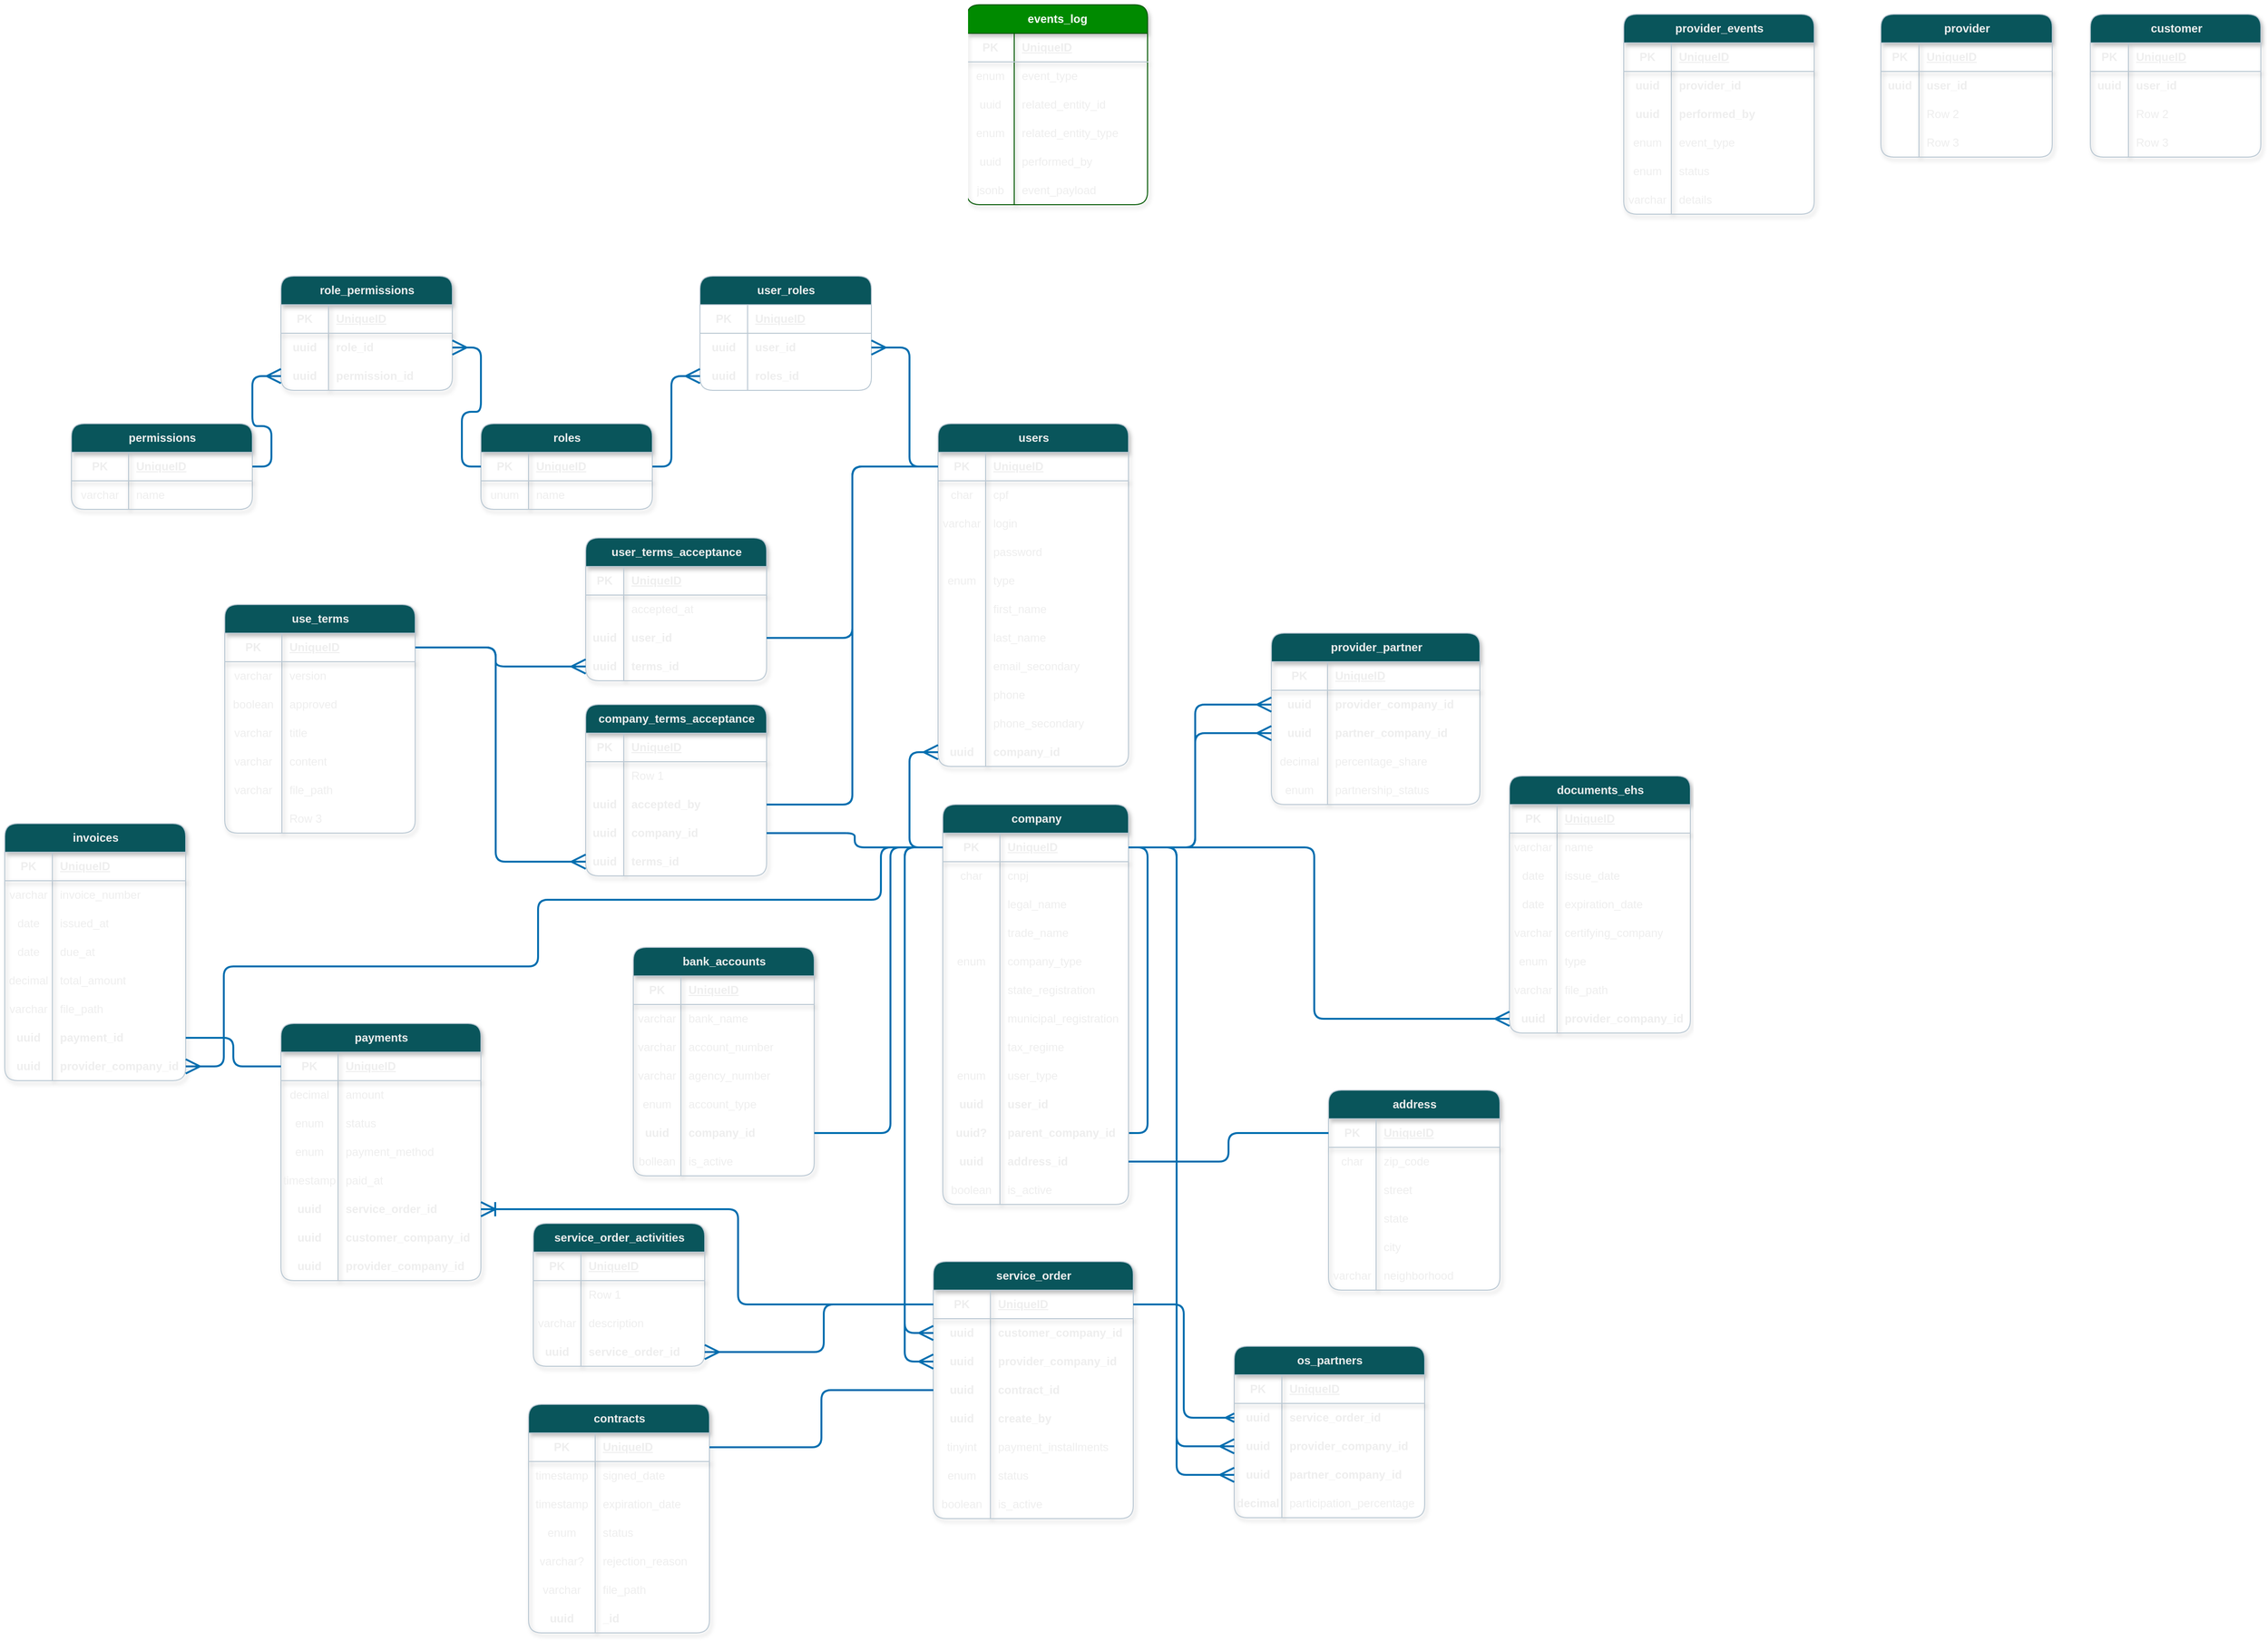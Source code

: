 <mxfile version="26.0.11">
  <diagram name="Página-1" id="w2jTmAfP5KxmHe8JhKmv">
    <mxGraphModel dx="1563" dy="2492" grid="1" gridSize="10" guides="1" tooltips="1" connect="1" arrows="1" fold="1" page="1" pageScale="1" pageWidth="827" pageHeight="1169" background="light-dark(#FFFFFF,#FFFFFF)" math="0" shadow="0">
      <root>
        <mxCell id="0" />
        <mxCell id="1" parent="0" />
        <mxCell id="MeG4YokCds6r6bCYYfKP-53" value="user_roles" style="shape=table;startSize=30;container=1;collapsible=1;childLayout=tableLayout;fixedRows=1;rowLines=0;fontStyle=1;align=center;resizeLast=1;html=1;rounded=1;strokeColor=#BAC8D3;verticalAlign=middle;fontFamily=Helvetica;fontSize=12;fontColor=#EEEEEE;labelBackgroundColor=none;fillColor=#09555B;" parent="1" vertex="1">
          <mxGeometry x="1740" y="45" width="180" height="120" as="geometry" />
        </mxCell>
        <mxCell id="MeG4YokCds6r6bCYYfKP-54" value="" style="shape=tableRow;horizontal=0;startSize=0;swimlaneHead=0;swimlaneBody=0;fillColor=none;collapsible=0;dropTarget=0;points=[[0,0.5],[1,0.5]];portConstraint=eastwest;top=0;left=0;right=0;bottom=1;rounded=1;strokeColor=#BAC8D3;align=center;verticalAlign=middle;fontFamily=Helvetica;fontSize=12;fontColor=#EEEEEE;fontStyle=1;labelBackgroundColor=none;" parent="MeG4YokCds6r6bCYYfKP-53" vertex="1">
          <mxGeometry y="30" width="180" height="30" as="geometry" />
        </mxCell>
        <mxCell id="MeG4YokCds6r6bCYYfKP-55" value="PK" style="shape=partialRectangle;connectable=0;fillColor=none;top=0;left=0;bottom=0;right=0;fontStyle=1;overflow=hidden;whiteSpace=wrap;html=1;rounded=1;strokeColor=#BAC8D3;align=center;verticalAlign=middle;fontFamily=Helvetica;fontSize=12;fontColor=#EEEEEE;labelBackgroundColor=none;" parent="MeG4YokCds6r6bCYYfKP-54" vertex="1">
          <mxGeometry width="50" height="30" as="geometry">
            <mxRectangle width="50" height="30" as="alternateBounds" />
          </mxGeometry>
        </mxCell>
        <mxCell id="MeG4YokCds6r6bCYYfKP-56" value="UniqueID" style="shape=partialRectangle;connectable=0;fillColor=none;top=0;left=0;bottom=0;right=0;align=left;spacingLeft=6;fontStyle=5;overflow=hidden;whiteSpace=wrap;html=1;rounded=1;strokeColor=#BAC8D3;verticalAlign=middle;fontFamily=Helvetica;fontSize=12;fontColor=#EEEEEE;labelBackgroundColor=none;" parent="MeG4YokCds6r6bCYYfKP-54" vertex="1">
          <mxGeometry x="50" width="130" height="30" as="geometry">
            <mxRectangle width="130" height="30" as="alternateBounds" />
          </mxGeometry>
        </mxCell>
        <mxCell id="MeG4YokCds6r6bCYYfKP-57" value="" style="shape=tableRow;horizontal=0;startSize=0;swimlaneHead=0;swimlaneBody=0;fillColor=none;collapsible=0;dropTarget=0;points=[[0,0.5],[1,0.5]];portConstraint=eastwest;top=0;left=0;right=0;bottom=0;rounded=1;strokeColor=#BAC8D3;align=center;verticalAlign=middle;fontFamily=Helvetica;fontSize=12;fontColor=#EEEEEE;fontStyle=1;labelBackgroundColor=none;" parent="MeG4YokCds6r6bCYYfKP-53" vertex="1">
          <mxGeometry y="60" width="180" height="30" as="geometry" />
        </mxCell>
        <mxCell id="MeG4YokCds6r6bCYYfKP-58" value="uuid" style="shape=partialRectangle;connectable=0;fillColor=none;top=0;left=0;bottom=0;right=0;editable=1;overflow=hidden;whiteSpace=wrap;html=1;rounded=1;strokeColor=#BAC8D3;align=center;verticalAlign=middle;fontFamily=Helvetica;fontSize=12;fontColor=#EEEEEE;fontStyle=1;labelBackgroundColor=none;" parent="MeG4YokCds6r6bCYYfKP-57" vertex="1">
          <mxGeometry width="50" height="30" as="geometry">
            <mxRectangle width="50" height="30" as="alternateBounds" />
          </mxGeometry>
        </mxCell>
        <mxCell id="MeG4YokCds6r6bCYYfKP-59" value="user_id" style="shape=partialRectangle;connectable=0;fillColor=none;top=0;left=0;bottom=0;right=0;align=left;spacingLeft=6;overflow=hidden;whiteSpace=wrap;html=1;rounded=1;strokeColor=#BAC8D3;verticalAlign=middle;fontFamily=Helvetica;fontSize=12;fontColor=#EEEEEE;fontStyle=1;labelBackgroundColor=none;" parent="MeG4YokCds6r6bCYYfKP-57" vertex="1">
          <mxGeometry x="50" width="130" height="30" as="geometry">
            <mxRectangle width="130" height="30" as="alternateBounds" />
          </mxGeometry>
        </mxCell>
        <mxCell id="MeG4YokCds6r6bCYYfKP-60" value="" style="shape=tableRow;horizontal=0;startSize=0;swimlaneHead=0;swimlaneBody=0;fillColor=none;collapsible=0;dropTarget=0;points=[[0,0.5],[1,0.5]];portConstraint=eastwest;top=0;left=0;right=0;bottom=0;rounded=1;strokeColor=#BAC8D3;align=center;verticalAlign=middle;fontFamily=Helvetica;fontSize=12;fontColor=#EEEEEE;fontStyle=1;labelBackgroundColor=none;" parent="MeG4YokCds6r6bCYYfKP-53" vertex="1">
          <mxGeometry y="90" width="180" height="30" as="geometry" />
        </mxCell>
        <mxCell id="MeG4YokCds6r6bCYYfKP-61" value="uuid" style="shape=partialRectangle;connectable=0;fillColor=none;top=0;left=0;bottom=0;right=0;editable=1;overflow=hidden;whiteSpace=wrap;html=1;rounded=1;strokeColor=#BAC8D3;align=center;verticalAlign=middle;fontFamily=Helvetica;fontSize=12;fontColor=#EEEEEE;fontStyle=1;labelBackgroundColor=none;" parent="MeG4YokCds6r6bCYYfKP-60" vertex="1">
          <mxGeometry width="50" height="30" as="geometry">
            <mxRectangle width="50" height="30" as="alternateBounds" />
          </mxGeometry>
        </mxCell>
        <mxCell id="MeG4YokCds6r6bCYYfKP-62" value="roles_id" style="shape=partialRectangle;connectable=0;fillColor=none;top=0;left=0;bottom=0;right=0;align=left;spacingLeft=6;overflow=hidden;whiteSpace=wrap;html=1;rounded=1;strokeColor=#BAC8D3;verticalAlign=middle;fontFamily=Helvetica;fontSize=12;fontColor=#EEEEEE;fontStyle=1;labelBackgroundColor=none;" parent="MeG4YokCds6r6bCYYfKP-60" vertex="1">
          <mxGeometry x="50" width="130" height="30" as="geometry">
            <mxRectangle width="130" height="30" as="alternateBounds" />
          </mxGeometry>
        </mxCell>
        <mxCell id="LPFi_fAzkbVzN_uqESW--231" value="users" style="shape=table;startSize=30;container=1;collapsible=1;childLayout=tableLayout;fixedRows=1;rowLines=0;fontStyle=1;align=center;resizeLast=1;html=1;rounded=1;shadow=1;fillStyle=auto;strokeColor=#BAC8D3;verticalAlign=middle;fontFamily=Helvetica;fontSize=12;fontColor=#EEEEEE;labelBackgroundColor=none;fillColor=#09555B;" vertex="1" parent="1">
          <mxGeometry x="1990" y="200" width="200" height="360" as="geometry" />
        </mxCell>
        <mxCell id="LPFi_fAzkbVzN_uqESW--232" value="" style="shape=tableRow;horizontal=0;startSize=0;swimlaneHead=0;swimlaneBody=0;fillColor=none;collapsible=0;dropTarget=0;points=[[0,0.5],[1,0.5]];portConstraint=eastwest;top=0;left=0;right=0;bottom=1;rounded=1;shadow=1;fillStyle=auto;strokeColor=#BAC8D3;align=center;verticalAlign=middle;fontFamily=Helvetica;fontSize=12;fontColor=#EEEEEE;fontStyle=1;labelBackgroundColor=none;" vertex="1" parent="LPFi_fAzkbVzN_uqESW--231">
          <mxGeometry y="30" width="200" height="30" as="geometry" />
        </mxCell>
        <mxCell id="LPFi_fAzkbVzN_uqESW--233" value="PK" style="shape=partialRectangle;connectable=0;fillColor=none;top=0;left=0;bottom=0;right=0;fontStyle=1;overflow=hidden;whiteSpace=wrap;html=1;rounded=1;shadow=1;fillStyle=auto;strokeColor=#BAC8D3;align=center;verticalAlign=middle;fontFamily=Helvetica;fontSize=12;fontColor=#EEEEEE;labelBackgroundColor=none;" vertex="1" parent="LPFi_fAzkbVzN_uqESW--232">
          <mxGeometry width="50" height="30" as="geometry">
            <mxRectangle width="50" height="30" as="alternateBounds" />
          </mxGeometry>
        </mxCell>
        <mxCell id="LPFi_fAzkbVzN_uqESW--234" value="UniqueID" style="shape=partialRectangle;connectable=0;fillColor=none;top=0;left=0;bottom=0;right=0;align=left;spacingLeft=6;fontStyle=5;overflow=hidden;whiteSpace=wrap;html=1;rounded=1;shadow=1;fillStyle=auto;strokeColor=#BAC8D3;verticalAlign=middle;fontFamily=Helvetica;fontSize=12;fontColor=#EEEEEE;labelBackgroundColor=none;" vertex="1" parent="LPFi_fAzkbVzN_uqESW--232">
          <mxGeometry x="50" width="150" height="30" as="geometry">
            <mxRectangle width="150" height="30" as="alternateBounds" />
          </mxGeometry>
        </mxCell>
        <mxCell id="LPFi_fAzkbVzN_uqESW--235" value="" style="shape=tableRow;horizontal=0;startSize=0;swimlaneHead=0;swimlaneBody=0;fillColor=none;collapsible=0;dropTarget=0;points=[[0,0.5],[1,0.5]];portConstraint=eastwest;top=0;left=0;right=0;bottom=0;rounded=1;shadow=1;fillStyle=auto;strokeColor=#BAC8D3;align=center;verticalAlign=middle;fontFamily=Helvetica;fontSize=12;fontColor=default;fontStyle=0;labelBackgroundColor=none;" vertex="1" parent="LPFi_fAzkbVzN_uqESW--231">
          <mxGeometry y="60" width="200" height="30" as="geometry" />
        </mxCell>
        <mxCell id="LPFi_fAzkbVzN_uqESW--236" value="char" style="shape=partialRectangle;connectable=0;fillColor=none;top=0;left=0;bottom=0;right=0;editable=1;overflow=hidden;whiteSpace=wrap;html=1;rounded=1;shadow=1;fillStyle=auto;strokeColor=#BAC8D3;align=center;verticalAlign=middle;fontFamily=Helvetica;fontSize=12;fontColor=#EEEEEE;fontStyle=0;labelBackgroundColor=none;" vertex="1" parent="LPFi_fAzkbVzN_uqESW--235">
          <mxGeometry width="50" height="30" as="geometry">
            <mxRectangle width="50" height="30" as="alternateBounds" />
          </mxGeometry>
        </mxCell>
        <mxCell id="LPFi_fAzkbVzN_uqESW--237" value="cpf" style="shape=partialRectangle;connectable=0;fillColor=none;top=0;left=0;bottom=0;right=0;align=left;spacingLeft=6;overflow=hidden;whiteSpace=wrap;html=1;rounded=1;shadow=1;fillStyle=auto;strokeColor=#BAC8D3;verticalAlign=middle;fontFamily=Helvetica;fontSize=12;fontColor=#EEEEEE;fontStyle=0;labelBackgroundColor=none;" vertex="1" parent="LPFi_fAzkbVzN_uqESW--235">
          <mxGeometry x="50" width="150" height="30" as="geometry">
            <mxRectangle width="150" height="30" as="alternateBounds" />
          </mxGeometry>
        </mxCell>
        <mxCell id="LPFi_fAzkbVzN_uqESW--238" value="" style="shape=tableRow;horizontal=0;startSize=0;swimlaneHead=0;swimlaneBody=0;fillColor=none;collapsible=0;dropTarget=0;points=[[0,0.5],[1,0.5]];portConstraint=eastwest;top=0;left=0;right=0;bottom=0;rounded=1;shadow=1;fillStyle=auto;strokeColor=#BAC8D3;align=center;verticalAlign=middle;fontFamily=Helvetica;fontSize=12;fontColor=#EEEEEE;fontStyle=0;labelBackgroundColor=none;" vertex="1" parent="LPFi_fAzkbVzN_uqESW--231">
          <mxGeometry y="90" width="200" height="30" as="geometry" />
        </mxCell>
        <mxCell id="LPFi_fAzkbVzN_uqESW--239" value="varchar" style="shape=partialRectangle;connectable=0;fillColor=none;top=0;left=0;bottom=0;right=0;editable=1;overflow=hidden;whiteSpace=wrap;html=1;rounded=1;shadow=1;fillStyle=auto;strokeColor=#BAC8D3;align=center;verticalAlign=middle;fontFamily=Helvetica;fontSize=12;fontColor=#EEEEEE;fontStyle=0;labelBackgroundColor=none;" vertex="1" parent="LPFi_fAzkbVzN_uqESW--238">
          <mxGeometry width="50" height="30" as="geometry">
            <mxRectangle width="50" height="30" as="alternateBounds" />
          </mxGeometry>
        </mxCell>
        <mxCell id="LPFi_fAzkbVzN_uqESW--240" value="login" style="shape=partialRectangle;connectable=0;fillColor=none;top=0;left=0;bottom=0;right=0;align=left;spacingLeft=6;overflow=hidden;whiteSpace=wrap;html=1;rounded=1;shadow=1;fillStyle=auto;strokeColor=#BAC8D3;verticalAlign=middle;fontFamily=Helvetica;fontSize=12;fontColor=#EEEEEE;fontStyle=0;labelBackgroundColor=none;" vertex="1" parent="LPFi_fAzkbVzN_uqESW--238">
          <mxGeometry x="50" width="150" height="30" as="geometry">
            <mxRectangle width="150" height="30" as="alternateBounds" />
          </mxGeometry>
        </mxCell>
        <mxCell id="LPFi_fAzkbVzN_uqESW--241" value="" style="shape=tableRow;horizontal=0;startSize=0;swimlaneHead=0;swimlaneBody=0;fillColor=none;collapsible=0;dropTarget=0;points=[[0,0.5],[1,0.5]];portConstraint=eastwest;top=0;left=0;right=0;bottom=0;rounded=1;shadow=1;fillStyle=auto;strokeColor=#BAC8D3;align=center;verticalAlign=middle;fontFamily=Helvetica;fontSize=12;fontColor=#EEEEEE;fontStyle=0;labelBackgroundColor=none;" vertex="1" parent="LPFi_fAzkbVzN_uqESW--231">
          <mxGeometry y="120" width="200" height="30" as="geometry" />
        </mxCell>
        <mxCell id="LPFi_fAzkbVzN_uqESW--242" value="" style="shape=partialRectangle;connectable=0;fillColor=none;top=0;left=0;bottom=0;right=0;editable=1;overflow=hidden;whiteSpace=wrap;html=1;rounded=1;shadow=1;fillStyle=auto;strokeColor=#BAC8D3;align=center;verticalAlign=middle;fontFamily=Helvetica;fontSize=12;fontColor=#EEEEEE;fontStyle=1;labelBackgroundColor=none;" vertex="1" parent="LPFi_fAzkbVzN_uqESW--241">
          <mxGeometry width="50" height="30" as="geometry">
            <mxRectangle width="50" height="30" as="alternateBounds" />
          </mxGeometry>
        </mxCell>
        <mxCell id="LPFi_fAzkbVzN_uqESW--243" value="password" style="shape=partialRectangle;connectable=0;fillColor=none;top=0;left=0;bottom=0;right=0;align=left;spacingLeft=6;overflow=hidden;whiteSpace=wrap;html=1;rounded=1;shadow=1;fillStyle=auto;strokeColor=#BAC8D3;verticalAlign=middle;fontFamily=Helvetica;fontSize=12;fontColor=#EEEEEE;fontStyle=0;labelBackgroundColor=none;" vertex="1" parent="LPFi_fAzkbVzN_uqESW--241">
          <mxGeometry x="50" width="150" height="30" as="geometry">
            <mxRectangle width="150" height="30" as="alternateBounds" />
          </mxGeometry>
        </mxCell>
        <mxCell id="LPFi_fAzkbVzN_uqESW--300" value="" style="shape=tableRow;horizontal=0;startSize=0;swimlaneHead=0;swimlaneBody=0;fillColor=none;collapsible=0;dropTarget=0;points=[[0,0.5],[1,0.5]];portConstraint=eastwest;top=0;left=0;right=0;bottom=0;rounded=1;shadow=1;fillStyle=auto;strokeColor=#BAC8D3;align=center;verticalAlign=middle;fontFamily=Helvetica;fontSize=12;fontColor=#EEEEEE;fontStyle=1;labelBackgroundColor=none;" vertex="1" parent="LPFi_fAzkbVzN_uqESW--231">
          <mxGeometry y="150" width="200" height="30" as="geometry" />
        </mxCell>
        <mxCell id="LPFi_fAzkbVzN_uqESW--301" value="enum" style="shape=partialRectangle;connectable=0;fillColor=none;top=0;left=0;bottom=0;right=0;editable=1;overflow=hidden;whiteSpace=wrap;html=1;rounded=1;shadow=1;fillStyle=auto;strokeColor=#BAC8D3;align=center;verticalAlign=middle;fontFamily=Helvetica;fontSize=12;fontColor=#EEEEEE;fontStyle=0;labelBackgroundColor=none;" vertex="1" parent="LPFi_fAzkbVzN_uqESW--300">
          <mxGeometry width="50" height="30" as="geometry">
            <mxRectangle width="50" height="30" as="alternateBounds" />
          </mxGeometry>
        </mxCell>
        <mxCell id="LPFi_fAzkbVzN_uqESW--302" value="type" style="shape=partialRectangle;connectable=0;fillColor=none;top=0;left=0;bottom=0;right=0;align=left;spacingLeft=6;overflow=hidden;whiteSpace=wrap;html=1;rounded=1;shadow=1;fillStyle=auto;strokeColor=#BAC8D3;verticalAlign=middle;fontFamily=Helvetica;fontSize=12;fontColor=#EEEEEE;fontStyle=0;labelBackgroundColor=none;" vertex="1" parent="LPFi_fAzkbVzN_uqESW--300">
          <mxGeometry x="50" width="150" height="30" as="geometry">
            <mxRectangle width="150" height="30" as="alternateBounds" />
          </mxGeometry>
        </mxCell>
        <mxCell id="LPFi_fAzkbVzN_uqESW--389" value="" style="shape=tableRow;horizontal=0;startSize=0;swimlaneHead=0;swimlaneBody=0;fillColor=none;collapsible=0;dropTarget=0;points=[[0,0.5],[1,0.5]];portConstraint=eastwest;top=0;left=0;right=0;bottom=0;rounded=1;shadow=1;fillStyle=auto;strokeColor=#BAC8D3;align=center;verticalAlign=middle;fontFamily=Helvetica;fontSize=12;fontColor=#EEEEEE;fontStyle=1;labelBackgroundColor=none;" vertex="1" parent="LPFi_fAzkbVzN_uqESW--231">
          <mxGeometry y="180" width="200" height="30" as="geometry" />
        </mxCell>
        <mxCell id="LPFi_fAzkbVzN_uqESW--390" value="" style="shape=partialRectangle;connectable=0;fillColor=none;top=0;left=0;bottom=0;right=0;editable=1;overflow=hidden;whiteSpace=wrap;html=1;rounded=1;shadow=1;fillStyle=auto;strokeColor=#BAC8D3;align=center;verticalAlign=middle;fontFamily=Helvetica;fontSize=12;fontColor=#EEEEEE;fontStyle=1;labelBackgroundColor=none;" vertex="1" parent="LPFi_fAzkbVzN_uqESW--389">
          <mxGeometry width="50" height="30" as="geometry">
            <mxRectangle width="50" height="30" as="alternateBounds" />
          </mxGeometry>
        </mxCell>
        <mxCell id="LPFi_fAzkbVzN_uqESW--391" value="first_name" style="shape=partialRectangle;connectable=0;fillColor=none;top=0;left=0;bottom=0;right=0;align=left;spacingLeft=6;overflow=hidden;whiteSpace=wrap;html=1;rounded=1;shadow=1;fillStyle=auto;strokeColor=#BAC8D3;verticalAlign=middle;fontFamily=Helvetica;fontSize=12;fontColor=#EEEEEE;fontStyle=0;labelBackgroundColor=none;" vertex="1" parent="LPFi_fAzkbVzN_uqESW--389">
          <mxGeometry x="50" width="150" height="30" as="geometry">
            <mxRectangle width="150" height="30" as="alternateBounds" />
          </mxGeometry>
        </mxCell>
        <mxCell id="LPFi_fAzkbVzN_uqESW--392" value="" style="shape=tableRow;horizontal=0;startSize=0;swimlaneHead=0;swimlaneBody=0;fillColor=none;collapsible=0;dropTarget=0;points=[[0,0.5],[1,0.5]];portConstraint=eastwest;top=0;left=0;right=0;bottom=0;rounded=1;shadow=1;fillStyle=auto;strokeColor=#BAC8D3;align=center;verticalAlign=middle;fontFamily=Helvetica;fontSize=12;fontColor=#EEEEEE;fontStyle=1;labelBackgroundColor=none;" vertex="1" parent="LPFi_fAzkbVzN_uqESW--231">
          <mxGeometry y="210" width="200" height="30" as="geometry" />
        </mxCell>
        <mxCell id="LPFi_fAzkbVzN_uqESW--393" value="" style="shape=partialRectangle;connectable=0;fillColor=none;top=0;left=0;bottom=0;right=0;editable=1;overflow=hidden;whiteSpace=wrap;html=1;rounded=1;shadow=1;fillStyle=auto;strokeColor=#BAC8D3;align=center;verticalAlign=middle;fontFamily=Helvetica;fontSize=12;fontColor=#EEEEEE;fontStyle=1;labelBackgroundColor=none;" vertex="1" parent="LPFi_fAzkbVzN_uqESW--392">
          <mxGeometry width="50" height="30" as="geometry">
            <mxRectangle width="50" height="30" as="alternateBounds" />
          </mxGeometry>
        </mxCell>
        <mxCell id="LPFi_fAzkbVzN_uqESW--394" value="last_name" style="shape=partialRectangle;connectable=0;fillColor=none;top=0;left=0;bottom=0;right=0;align=left;spacingLeft=6;overflow=hidden;whiteSpace=wrap;html=1;rounded=1;shadow=1;fillStyle=auto;strokeColor=#BAC8D3;verticalAlign=middle;fontFamily=Helvetica;fontSize=12;fontColor=#EEEEEE;fontStyle=0;labelBackgroundColor=none;" vertex="1" parent="LPFi_fAzkbVzN_uqESW--392">
          <mxGeometry x="50" width="150" height="30" as="geometry">
            <mxRectangle width="150" height="30" as="alternateBounds" />
          </mxGeometry>
        </mxCell>
        <mxCell id="LPFi_fAzkbVzN_uqESW--395" value="" style="shape=tableRow;horizontal=0;startSize=0;swimlaneHead=0;swimlaneBody=0;fillColor=none;collapsible=0;dropTarget=0;points=[[0,0.5],[1,0.5]];portConstraint=eastwest;top=0;left=0;right=0;bottom=0;rounded=1;shadow=1;fillStyle=auto;strokeColor=#BAC8D3;align=center;verticalAlign=middle;fontFamily=Helvetica;fontSize=12;fontColor=#EEEEEE;fontStyle=1;labelBackgroundColor=none;" vertex="1" parent="LPFi_fAzkbVzN_uqESW--231">
          <mxGeometry y="240" width="200" height="30" as="geometry" />
        </mxCell>
        <mxCell id="LPFi_fAzkbVzN_uqESW--396" value="" style="shape=partialRectangle;connectable=0;fillColor=none;top=0;left=0;bottom=0;right=0;editable=1;overflow=hidden;whiteSpace=wrap;html=1;rounded=1;shadow=1;fillStyle=auto;strokeColor=#BAC8D3;align=center;verticalAlign=middle;fontFamily=Helvetica;fontSize=12;fontColor=#EEEEEE;fontStyle=1;labelBackgroundColor=none;" vertex="1" parent="LPFi_fAzkbVzN_uqESW--395">
          <mxGeometry width="50" height="30" as="geometry">
            <mxRectangle width="50" height="30" as="alternateBounds" />
          </mxGeometry>
        </mxCell>
        <mxCell id="LPFi_fAzkbVzN_uqESW--397" value="email_secondary" style="shape=partialRectangle;connectable=0;fillColor=none;top=0;left=0;bottom=0;right=0;align=left;spacingLeft=6;overflow=hidden;whiteSpace=wrap;html=1;rounded=1;shadow=1;fillStyle=auto;strokeColor=#BAC8D3;verticalAlign=middle;fontFamily=Helvetica;fontSize=12;fontColor=#EEEEEE;fontStyle=0;labelBackgroundColor=none;" vertex="1" parent="LPFi_fAzkbVzN_uqESW--395">
          <mxGeometry x="50" width="150" height="30" as="geometry">
            <mxRectangle width="150" height="30" as="alternateBounds" />
          </mxGeometry>
        </mxCell>
        <mxCell id="LPFi_fAzkbVzN_uqESW--398" value="" style="shape=tableRow;horizontal=0;startSize=0;swimlaneHead=0;swimlaneBody=0;fillColor=none;collapsible=0;dropTarget=0;points=[[0,0.5],[1,0.5]];portConstraint=eastwest;top=0;left=0;right=0;bottom=0;rounded=1;shadow=1;fillStyle=auto;strokeColor=#BAC8D3;align=center;verticalAlign=middle;fontFamily=Helvetica;fontSize=12;fontColor=#EEEEEE;fontStyle=1;labelBackgroundColor=none;" vertex="1" parent="LPFi_fAzkbVzN_uqESW--231">
          <mxGeometry y="270" width="200" height="30" as="geometry" />
        </mxCell>
        <mxCell id="LPFi_fAzkbVzN_uqESW--399" value="" style="shape=partialRectangle;connectable=0;fillColor=none;top=0;left=0;bottom=0;right=0;editable=1;overflow=hidden;whiteSpace=wrap;html=1;rounded=1;shadow=1;fillStyle=auto;strokeColor=#BAC8D3;align=center;verticalAlign=middle;fontFamily=Helvetica;fontSize=12;fontColor=#EEEEEE;fontStyle=1;labelBackgroundColor=none;" vertex="1" parent="LPFi_fAzkbVzN_uqESW--398">
          <mxGeometry width="50" height="30" as="geometry">
            <mxRectangle width="50" height="30" as="alternateBounds" />
          </mxGeometry>
        </mxCell>
        <mxCell id="LPFi_fAzkbVzN_uqESW--400" value="phone" style="shape=partialRectangle;connectable=0;fillColor=none;top=0;left=0;bottom=0;right=0;align=left;spacingLeft=6;overflow=hidden;whiteSpace=wrap;html=1;rounded=1;shadow=1;fillStyle=auto;strokeColor=#BAC8D3;verticalAlign=middle;fontFamily=Helvetica;fontSize=12;fontColor=#EEEEEE;fontStyle=0;labelBackgroundColor=none;" vertex="1" parent="LPFi_fAzkbVzN_uqESW--398">
          <mxGeometry x="50" width="150" height="30" as="geometry">
            <mxRectangle width="150" height="30" as="alternateBounds" />
          </mxGeometry>
        </mxCell>
        <mxCell id="LPFi_fAzkbVzN_uqESW--429" value="" style="shape=tableRow;horizontal=0;startSize=0;swimlaneHead=0;swimlaneBody=0;fillColor=none;collapsible=0;dropTarget=0;points=[[0,0.5],[1,0.5]];portConstraint=eastwest;top=0;left=0;right=0;bottom=0;rounded=1;shadow=1;fillStyle=auto;strokeColor=#BAC8D3;align=center;verticalAlign=middle;fontFamily=Helvetica;fontSize=12;fontColor=#EEEEEE;fontStyle=1;labelBackgroundColor=none;" vertex="1" parent="LPFi_fAzkbVzN_uqESW--231">
          <mxGeometry y="300" width="200" height="30" as="geometry" />
        </mxCell>
        <mxCell id="LPFi_fAzkbVzN_uqESW--430" value="" style="shape=partialRectangle;connectable=0;fillColor=none;top=0;left=0;bottom=0;right=0;editable=1;overflow=hidden;whiteSpace=wrap;html=1;rounded=1;shadow=1;fillStyle=auto;strokeColor=#BAC8D3;align=center;verticalAlign=middle;fontFamily=Helvetica;fontSize=12;fontColor=#EEEEEE;fontStyle=1;labelBackgroundColor=none;" vertex="1" parent="LPFi_fAzkbVzN_uqESW--429">
          <mxGeometry width="50" height="30" as="geometry">
            <mxRectangle width="50" height="30" as="alternateBounds" />
          </mxGeometry>
        </mxCell>
        <mxCell id="LPFi_fAzkbVzN_uqESW--431" value="phone_secondary" style="shape=partialRectangle;connectable=0;fillColor=none;top=0;left=0;bottom=0;right=0;align=left;spacingLeft=6;overflow=hidden;whiteSpace=wrap;html=1;rounded=1;shadow=1;fillStyle=auto;strokeColor=#BAC8D3;verticalAlign=middle;fontFamily=Helvetica;fontSize=12;fontColor=#EEEEEE;fontStyle=0;labelBackgroundColor=none;" vertex="1" parent="LPFi_fAzkbVzN_uqESW--429">
          <mxGeometry x="50" width="150" height="30" as="geometry">
            <mxRectangle width="150" height="30" as="alternateBounds" />
          </mxGeometry>
        </mxCell>
        <mxCell id="LPFi_fAzkbVzN_uqESW--798" value="" style="shape=tableRow;horizontal=0;startSize=0;swimlaneHead=0;swimlaneBody=0;fillColor=none;collapsible=0;dropTarget=0;points=[[0,0.5],[1,0.5]];portConstraint=eastwest;top=0;left=0;right=0;bottom=0;rounded=1;shadow=1;fillStyle=auto;strokeColor=#BAC8D3;align=center;verticalAlign=middle;fontFamily=Helvetica;fontSize=12;fontColor=#EEEEEE;fontStyle=1;labelBackgroundColor=none;" vertex="1" parent="LPFi_fAzkbVzN_uqESW--231">
          <mxGeometry y="330" width="200" height="30" as="geometry" />
        </mxCell>
        <mxCell id="LPFi_fAzkbVzN_uqESW--799" value="uuid" style="shape=partialRectangle;connectable=0;fillColor=none;top=0;left=0;bottom=0;right=0;editable=1;overflow=hidden;whiteSpace=wrap;html=1;rounded=1;shadow=1;fillStyle=auto;strokeColor=#BAC8D3;align=center;verticalAlign=middle;fontFamily=Helvetica;fontSize=12;fontColor=#EEEEEE;fontStyle=1;labelBackgroundColor=none;" vertex="1" parent="LPFi_fAzkbVzN_uqESW--798">
          <mxGeometry width="50" height="30" as="geometry">
            <mxRectangle width="50" height="30" as="alternateBounds" />
          </mxGeometry>
        </mxCell>
        <mxCell id="LPFi_fAzkbVzN_uqESW--800" value="company_id" style="shape=partialRectangle;connectable=0;fillColor=none;top=0;left=0;bottom=0;right=0;align=left;spacingLeft=6;overflow=hidden;whiteSpace=wrap;html=1;rounded=1;shadow=1;fillStyle=auto;strokeColor=#BAC8D3;verticalAlign=middle;fontFamily=Helvetica;fontSize=12;fontColor=#EEEEEE;fontStyle=1;labelBackgroundColor=none;" vertex="1" parent="LPFi_fAzkbVzN_uqESW--798">
          <mxGeometry x="50" width="150" height="30" as="geometry">
            <mxRectangle width="150" height="30" as="alternateBounds" />
          </mxGeometry>
        </mxCell>
        <mxCell id="LPFi_fAzkbVzN_uqESW--257" value="provider" style="shape=table;startSize=30;container=1;collapsible=1;childLayout=tableLayout;fixedRows=1;rowLines=0;fontStyle=1;align=center;resizeLast=1;html=1;rounded=1;shadow=1;fillStyle=auto;strokeColor=#BAC8D3;verticalAlign=middle;fontFamily=Helvetica;fontSize=12;fontColor=#EEEEEE;labelBackgroundColor=none;fillColor=#09555B;" vertex="1" parent="1">
          <mxGeometry x="2980" y="-230" width="180" height="150" as="geometry" />
        </mxCell>
        <mxCell id="LPFi_fAzkbVzN_uqESW--258" value="" style="shape=tableRow;horizontal=0;startSize=0;swimlaneHead=0;swimlaneBody=0;fillColor=none;collapsible=0;dropTarget=0;points=[[0,0.5],[1,0.5]];portConstraint=eastwest;top=0;left=0;right=0;bottom=1;rounded=1;shadow=1;fillStyle=auto;strokeColor=#BAC8D3;align=center;verticalAlign=middle;fontFamily=Helvetica;fontSize=12;fontColor=#EEEEEE;fontStyle=1;labelBackgroundColor=none;" vertex="1" parent="LPFi_fAzkbVzN_uqESW--257">
          <mxGeometry y="30" width="180" height="30" as="geometry" />
        </mxCell>
        <mxCell id="LPFi_fAzkbVzN_uqESW--259" value="PK" style="shape=partialRectangle;connectable=0;fillColor=none;top=0;left=0;bottom=0;right=0;fontStyle=1;overflow=hidden;whiteSpace=wrap;html=1;rounded=1;shadow=1;fillStyle=auto;strokeColor=#BAC8D3;align=center;verticalAlign=middle;fontFamily=Helvetica;fontSize=12;fontColor=#EEEEEE;labelBackgroundColor=none;" vertex="1" parent="LPFi_fAzkbVzN_uqESW--258">
          <mxGeometry width="40" height="30" as="geometry">
            <mxRectangle width="40" height="30" as="alternateBounds" />
          </mxGeometry>
        </mxCell>
        <mxCell id="LPFi_fAzkbVzN_uqESW--260" value="UniqueID" style="shape=partialRectangle;connectable=0;fillColor=none;top=0;left=0;bottom=0;right=0;align=left;spacingLeft=6;fontStyle=5;overflow=hidden;whiteSpace=wrap;html=1;rounded=1;shadow=1;fillStyle=auto;strokeColor=#BAC8D3;verticalAlign=middle;fontFamily=Helvetica;fontSize=12;fontColor=#EEEEEE;labelBackgroundColor=none;" vertex="1" parent="LPFi_fAzkbVzN_uqESW--258">
          <mxGeometry x="40" width="140" height="30" as="geometry">
            <mxRectangle width="140" height="30" as="alternateBounds" />
          </mxGeometry>
        </mxCell>
        <mxCell id="LPFi_fAzkbVzN_uqESW--261" value="" style="shape=tableRow;horizontal=0;startSize=0;swimlaneHead=0;swimlaneBody=0;fillColor=none;collapsible=0;dropTarget=0;points=[[0,0.5],[1,0.5]];portConstraint=eastwest;top=0;left=0;right=0;bottom=0;rounded=1;shadow=1;fillStyle=auto;strokeColor=#BAC8D3;align=center;verticalAlign=middle;fontFamily=Helvetica;fontSize=12;fontColor=#EEEEEE;fontStyle=1;labelBackgroundColor=none;" vertex="1" parent="LPFi_fAzkbVzN_uqESW--257">
          <mxGeometry y="60" width="180" height="30" as="geometry" />
        </mxCell>
        <mxCell id="LPFi_fAzkbVzN_uqESW--262" value="uuid" style="shape=partialRectangle;connectable=0;fillColor=none;top=0;left=0;bottom=0;right=0;editable=1;overflow=hidden;whiteSpace=wrap;html=1;rounded=1;shadow=1;fillStyle=auto;strokeColor=#BAC8D3;align=center;verticalAlign=middle;fontFamily=Helvetica;fontSize=12;fontColor=#EEEEEE;fontStyle=1;labelBackgroundColor=none;" vertex="1" parent="LPFi_fAzkbVzN_uqESW--261">
          <mxGeometry width="40" height="30" as="geometry">
            <mxRectangle width="40" height="30" as="alternateBounds" />
          </mxGeometry>
        </mxCell>
        <mxCell id="LPFi_fAzkbVzN_uqESW--263" value="user_id" style="shape=partialRectangle;connectable=0;fillColor=none;top=0;left=0;bottom=0;right=0;align=left;spacingLeft=6;overflow=hidden;whiteSpace=wrap;html=1;rounded=1;shadow=1;fillStyle=auto;strokeColor=#BAC8D3;verticalAlign=middle;fontFamily=Helvetica;fontSize=12;fontColor=#EEEEEE;fontStyle=1;labelBackgroundColor=none;" vertex="1" parent="LPFi_fAzkbVzN_uqESW--261">
          <mxGeometry x="40" width="140" height="30" as="geometry">
            <mxRectangle width="140" height="30" as="alternateBounds" />
          </mxGeometry>
        </mxCell>
        <mxCell id="LPFi_fAzkbVzN_uqESW--264" value="" style="shape=tableRow;horizontal=0;startSize=0;swimlaneHead=0;swimlaneBody=0;fillColor=none;collapsible=0;dropTarget=0;points=[[0,0.5],[1,0.5]];portConstraint=eastwest;top=0;left=0;right=0;bottom=0;rounded=1;shadow=1;fillStyle=auto;strokeColor=#BAC8D3;align=center;verticalAlign=middle;fontFamily=Helvetica;fontSize=12;fontColor=#EEEEEE;fontStyle=1;labelBackgroundColor=none;" vertex="1" parent="LPFi_fAzkbVzN_uqESW--257">
          <mxGeometry y="90" width="180" height="30" as="geometry" />
        </mxCell>
        <mxCell id="LPFi_fAzkbVzN_uqESW--265" value="" style="shape=partialRectangle;connectable=0;fillColor=none;top=0;left=0;bottom=0;right=0;editable=1;overflow=hidden;whiteSpace=wrap;html=1;rounded=1;shadow=1;fillStyle=auto;strokeColor=#BAC8D3;align=center;verticalAlign=middle;fontFamily=Helvetica;fontSize=12;fontColor=#EEEEEE;fontStyle=0;labelBackgroundColor=none;" vertex="1" parent="LPFi_fAzkbVzN_uqESW--264">
          <mxGeometry width="40" height="30" as="geometry">
            <mxRectangle width="40" height="30" as="alternateBounds" />
          </mxGeometry>
        </mxCell>
        <mxCell id="LPFi_fAzkbVzN_uqESW--266" value="Row 2" style="shape=partialRectangle;connectable=0;fillColor=none;top=0;left=0;bottom=0;right=0;align=left;spacingLeft=6;overflow=hidden;whiteSpace=wrap;html=1;rounded=1;shadow=1;fillStyle=auto;strokeColor=#BAC8D3;verticalAlign=middle;fontFamily=Helvetica;fontSize=12;fontColor=#EEEEEE;fontStyle=0;labelBackgroundColor=none;" vertex="1" parent="LPFi_fAzkbVzN_uqESW--264">
          <mxGeometry x="40" width="140" height="30" as="geometry">
            <mxRectangle width="140" height="30" as="alternateBounds" />
          </mxGeometry>
        </mxCell>
        <mxCell id="LPFi_fAzkbVzN_uqESW--267" value="" style="shape=tableRow;horizontal=0;startSize=0;swimlaneHead=0;swimlaneBody=0;fillColor=none;collapsible=0;dropTarget=0;points=[[0,0.5],[1,0.5]];portConstraint=eastwest;top=0;left=0;right=0;bottom=0;rounded=1;shadow=1;fillStyle=auto;strokeColor=#BAC8D3;align=center;verticalAlign=middle;fontFamily=Helvetica;fontSize=12;fontColor=#EEEEEE;fontStyle=1;labelBackgroundColor=none;" vertex="1" parent="LPFi_fAzkbVzN_uqESW--257">
          <mxGeometry y="120" width="180" height="30" as="geometry" />
        </mxCell>
        <mxCell id="LPFi_fAzkbVzN_uqESW--268" value="" style="shape=partialRectangle;connectable=0;fillColor=none;top=0;left=0;bottom=0;right=0;editable=1;overflow=hidden;whiteSpace=wrap;html=1;rounded=1;shadow=1;fillStyle=auto;strokeColor=#BAC8D3;align=center;verticalAlign=middle;fontFamily=Helvetica;fontSize=12;fontColor=#EEEEEE;fontStyle=0;labelBackgroundColor=none;" vertex="1" parent="LPFi_fAzkbVzN_uqESW--267">
          <mxGeometry width="40" height="30" as="geometry">
            <mxRectangle width="40" height="30" as="alternateBounds" />
          </mxGeometry>
        </mxCell>
        <mxCell id="LPFi_fAzkbVzN_uqESW--269" value="Row 3" style="shape=partialRectangle;connectable=0;fillColor=none;top=0;left=0;bottom=0;right=0;align=left;spacingLeft=6;overflow=hidden;whiteSpace=wrap;html=1;rounded=1;shadow=1;fillStyle=auto;strokeColor=#BAC8D3;verticalAlign=middle;fontFamily=Helvetica;fontSize=12;fontColor=#EEEEEE;fontStyle=0;labelBackgroundColor=none;" vertex="1" parent="LPFi_fAzkbVzN_uqESW--267">
          <mxGeometry x="40" width="140" height="30" as="geometry">
            <mxRectangle width="140" height="30" as="alternateBounds" />
          </mxGeometry>
        </mxCell>
        <mxCell id="LPFi_fAzkbVzN_uqESW--283" value="permissions" style="shape=table;startSize=30;container=1;collapsible=1;childLayout=tableLayout;fixedRows=1;rowLines=0;fontStyle=1;align=center;resizeLast=1;html=1;rounded=1;shadow=1;fillStyle=auto;strokeColor=#BAC8D3;verticalAlign=middle;fontFamily=Helvetica;fontSize=12;fontColor=#EEEEEE;labelBackgroundColor=none;fillColor=#09555B;" vertex="1" parent="1">
          <mxGeometry x="1080" y="200" width="190" height="90" as="geometry" />
        </mxCell>
        <mxCell id="LPFi_fAzkbVzN_uqESW--284" value="" style="shape=tableRow;horizontal=0;startSize=0;swimlaneHead=0;swimlaneBody=0;fillColor=none;collapsible=0;dropTarget=0;points=[[0,0.5],[1,0.5]];portConstraint=eastwest;top=0;left=0;right=0;bottom=1;rounded=1;shadow=1;fillStyle=auto;strokeColor=#BAC8D3;align=center;verticalAlign=middle;fontFamily=Helvetica;fontSize=12;fontColor=#EEEEEE;fontStyle=1;labelBackgroundColor=none;" vertex="1" parent="LPFi_fAzkbVzN_uqESW--283">
          <mxGeometry y="30" width="190" height="30" as="geometry" />
        </mxCell>
        <mxCell id="LPFi_fAzkbVzN_uqESW--285" value="PK" style="shape=partialRectangle;connectable=0;fillColor=none;top=0;left=0;bottom=0;right=0;fontStyle=1;overflow=hidden;whiteSpace=wrap;html=1;rounded=1;shadow=1;fillStyle=auto;strokeColor=#BAC8D3;align=center;verticalAlign=middle;fontFamily=Helvetica;fontSize=12;fontColor=#EEEEEE;labelBackgroundColor=none;" vertex="1" parent="LPFi_fAzkbVzN_uqESW--284">
          <mxGeometry width="60.0" height="30" as="geometry">
            <mxRectangle width="60.0" height="30" as="alternateBounds" />
          </mxGeometry>
        </mxCell>
        <mxCell id="LPFi_fAzkbVzN_uqESW--286" value="UniqueID" style="shape=partialRectangle;connectable=0;fillColor=none;top=0;left=0;bottom=0;right=0;align=left;spacingLeft=6;fontStyle=5;overflow=hidden;whiteSpace=wrap;html=1;rounded=1;shadow=1;fillStyle=auto;strokeColor=#BAC8D3;verticalAlign=middle;fontFamily=Helvetica;fontSize=12;fontColor=#EEEEEE;labelBackgroundColor=none;" vertex="1" parent="LPFi_fAzkbVzN_uqESW--284">
          <mxGeometry x="60.0" width="130.0" height="30" as="geometry">
            <mxRectangle width="130.0" height="30" as="alternateBounds" />
          </mxGeometry>
        </mxCell>
        <mxCell id="LPFi_fAzkbVzN_uqESW--287" value="" style="shape=tableRow;horizontal=0;startSize=0;swimlaneHead=0;swimlaneBody=0;fillColor=none;collapsible=0;dropTarget=0;points=[[0,0.5],[1,0.5]];portConstraint=eastwest;top=0;left=0;right=0;bottom=0;rounded=1;shadow=1;fillStyle=auto;strokeColor=#BAC8D3;align=center;verticalAlign=middle;fontFamily=Helvetica;fontSize=12;fontColor=#EEEEEE;fontStyle=1;labelBackgroundColor=none;" vertex="1" parent="LPFi_fAzkbVzN_uqESW--283">
          <mxGeometry y="60" width="190" height="30" as="geometry" />
        </mxCell>
        <mxCell id="LPFi_fAzkbVzN_uqESW--288" value="varchar" style="shape=partialRectangle;connectable=0;fillColor=none;top=0;left=0;bottom=0;right=0;editable=1;overflow=hidden;whiteSpace=wrap;html=1;rounded=1;shadow=1;fillStyle=auto;strokeColor=#BAC8D3;align=center;verticalAlign=middle;fontFamily=Helvetica;fontSize=12;fontColor=#EEEEEE;fontStyle=0;labelBackgroundColor=none;" vertex="1" parent="LPFi_fAzkbVzN_uqESW--287">
          <mxGeometry width="60.0" height="30" as="geometry">
            <mxRectangle width="60.0" height="30" as="alternateBounds" />
          </mxGeometry>
        </mxCell>
        <mxCell id="LPFi_fAzkbVzN_uqESW--289" value="name" style="shape=partialRectangle;connectable=0;fillColor=none;top=0;left=0;bottom=0;right=0;align=left;spacingLeft=6;overflow=hidden;whiteSpace=wrap;html=1;rounded=1;shadow=1;fillStyle=auto;strokeColor=#BAC8D3;verticalAlign=middle;fontFamily=Helvetica;fontSize=12;fontColor=#EEEEEE;fontStyle=0;labelBackgroundColor=none;" vertex="1" parent="LPFi_fAzkbVzN_uqESW--287">
          <mxGeometry x="60.0" width="130.0" height="30" as="geometry">
            <mxRectangle width="130.0" height="30" as="alternateBounds" />
          </mxGeometry>
        </mxCell>
        <object label="role_permissions" id="LPFi_fAzkbVzN_uqESW--325">
          <mxCell style="shape=table;startSize=30;container=1;collapsible=1;childLayout=tableLayout;fixedRows=1;rowLines=0;fontStyle=1;align=center;resizeLast=1;html=1;rounded=1;shadow=1;fillStyle=auto;strokeColor=#BAC8D3;verticalAlign=middle;fontFamily=Helvetica;fontSize=12;fontColor=#EEEEEE;labelBackgroundColor=none;fillColor=#09555B;" vertex="1" parent="1">
            <mxGeometry x="1300" y="45" width="180" height="120" as="geometry" />
          </mxCell>
        </object>
        <mxCell id="LPFi_fAzkbVzN_uqESW--326" value="" style="shape=tableRow;horizontal=0;startSize=0;swimlaneHead=0;swimlaneBody=0;fillColor=none;collapsible=0;dropTarget=0;points=[[0,0.5],[1,0.5]];portConstraint=eastwest;top=0;left=0;right=0;bottom=1;rounded=1;shadow=1;fillStyle=auto;strokeColor=#BAC8D3;align=center;verticalAlign=middle;fontFamily=Helvetica;fontSize=12;fontColor=#EEEEEE;fontStyle=1;labelBackgroundColor=none;" vertex="1" parent="LPFi_fAzkbVzN_uqESW--325">
          <mxGeometry y="30" width="180" height="30" as="geometry" />
        </mxCell>
        <mxCell id="LPFi_fAzkbVzN_uqESW--327" value="PK" style="shape=partialRectangle;connectable=0;fillColor=none;top=0;left=0;bottom=0;right=0;fontStyle=1;overflow=hidden;whiteSpace=wrap;html=1;rounded=1;shadow=1;fillStyle=auto;strokeColor=#BAC8D3;align=center;verticalAlign=middle;fontFamily=Helvetica;fontSize=12;fontColor=#EEEEEE;labelBackgroundColor=none;" vertex="1" parent="LPFi_fAzkbVzN_uqESW--326">
          <mxGeometry width="50.0" height="30" as="geometry">
            <mxRectangle width="50.0" height="30" as="alternateBounds" />
          </mxGeometry>
        </mxCell>
        <mxCell id="LPFi_fAzkbVzN_uqESW--328" value="UniqueID" style="shape=partialRectangle;connectable=0;fillColor=none;top=0;left=0;bottom=0;right=0;align=left;spacingLeft=6;fontStyle=5;overflow=hidden;whiteSpace=wrap;html=1;rounded=1;shadow=1;fillStyle=auto;strokeColor=#BAC8D3;verticalAlign=middle;fontFamily=Helvetica;fontSize=12;fontColor=#EEEEEE;labelBackgroundColor=none;" vertex="1" parent="LPFi_fAzkbVzN_uqESW--326">
          <mxGeometry x="50.0" width="130.0" height="30" as="geometry">
            <mxRectangle width="130.0" height="30" as="alternateBounds" />
          </mxGeometry>
        </mxCell>
        <mxCell id="LPFi_fAzkbVzN_uqESW--329" value="" style="shape=tableRow;horizontal=0;startSize=0;swimlaneHead=0;swimlaneBody=0;fillColor=none;collapsible=0;dropTarget=0;points=[[0,0.5],[1,0.5]];portConstraint=eastwest;top=0;left=0;right=0;bottom=0;rounded=1;shadow=1;fillStyle=auto;strokeColor=#BAC8D3;align=center;verticalAlign=middle;fontFamily=Helvetica;fontSize=12;fontColor=#EEEEEE;fontStyle=1;labelBackgroundColor=none;" vertex="1" parent="LPFi_fAzkbVzN_uqESW--325">
          <mxGeometry y="60" width="180" height="30" as="geometry" />
        </mxCell>
        <mxCell id="LPFi_fAzkbVzN_uqESW--330" value="uuid" style="shape=partialRectangle;connectable=0;fillColor=none;top=0;left=0;bottom=0;right=0;editable=1;overflow=hidden;whiteSpace=wrap;html=1;rounded=1;shadow=1;fillStyle=auto;strokeColor=#BAC8D3;align=center;verticalAlign=middle;fontFamily=Helvetica;fontSize=12;fontColor=#EEEEEE;fontStyle=1;labelBackgroundColor=none;" vertex="1" parent="LPFi_fAzkbVzN_uqESW--329">
          <mxGeometry width="50.0" height="30" as="geometry">
            <mxRectangle width="50.0" height="30" as="alternateBounds" />
          </mxGeometry>
        </mxCell>
        <mxCell id="LPFi_fAzkbVzN_uqESW--331" value="role_id" style="shape=partialRectangle;connectable=0;fillColor=none;top=0;left=0;bottom=0;right=0;align=left;spacingLeft=6;overflow=hidden;whiteSpace=wrap;html=1;rounded=1;shadow=1;fillStyle=auto;strokeColor=#BAC8D3;verticalAlign=middle;fontFamily=Helvetica;fontSize=12;fontColor=#EEEEEE;fontStyle=1;labelBackgroundColor=none;" vertex="1" parent="LPFi_fAzkbVzN_uqESW--329">
          <mxGeometry x="50.0" width="130.0" height="30" as="geometry">
            <mxRectangle width="130.0" height="30" as="alternateBounds" />
          </mxGeometry>
        </mxCell>
        <mxCell id="LPFi_fAzkbVzN_uqESW--332" value="" style="shape=tableRow;horizontal=0;startSize=0;swimlaneHead=0;swimlaneBody=0;fillColor=none;collapsible=0;dropTarget=0;points=[[0,0.5],[1,0.5]];portConstraint=eastwest;top=0;left=0;right=0;bottom=0;rounded=1;shadow=1;fillStyle=auto;strokeColor=#BAC8D3;align=center;verticalAlign=middle;fontFamily=Helvetica;fontSize=12;fontColor=#EEEEEE;fontStyle=1;labelBackgroundColor=none;" vertex="1" parent="LPFi_fAzkbVzN_uqESW--325">
          <mxGeometry y="90" width="180" height="30" as="geometry" />
        </mxCell>
        <mxCell id="LPFi_fAzkbVzN_uqESW--333" value="uuid" style="shape=partialRectangle;connectable=0;fillColor=none;top=0;left=0;bottom=0;right=0;editable=1;overflow=hidden;whiteSpace=wrap;html=1;rounded=1;shadow=1;fillStyle=auto;strokeColor=#BAC8D3;align=center;verticalAlign=middle;fontFamily=Helvetica;fontSize=12;fontColor=#EEEEEE;fontStyle=1;labelBackgroundColor=none;" vertex="1" parent="LPFi_fAzkbVzN_uqESW--332">
          <mxGeometry width="50.0" height="30" as="geometry">
            <mxRectangle width="50.0" height="30" as="alternateBounds" />
          </mxGeometry>
        </mxCell>
        <mxCell id="LPFi_fAzkbVzN_uqESW--334" value="permission_id" style="shape=partialRectangle;connectable=0;fillColor=none;top=0;left=0;bottom=0;right=0;align=left;spacingLeft=6;overflow=hidden;whiteSpace=wrap;html=1;rounded=1;shadow=1;fillStyle=auto;strokeColor=#BAC8D3;verticalAlign=middle;fontFamily=Helvetica;fontSize=12;fontColor=#EEEEEE;fontStyle=1;labelBackgroundColor=none;" vertex="1" parent="LPFi_fAzkbVzN_uqESW--332">
          <mxGeometry x="50.0" width="130.0" height="30" as="geometry">
            <mxRectangle width="130.0" height="30" as="alternateBounds" />
          </mxGeometry>
        </mxCell>
        <mxCell id="LPFi_fAzkbVzN_uqESW--367" value="roles" style="shape=table;startSize=30;container=1;collapsible=1;childLayout=tableLayout;fixedRows=1;rowLines=0;fontStyle=1;align=center;resizeLast=1;html=1;rounded=1;shadow=1;fillStyle=auto;strokeColor=#BAC8D3;verticalAlign=middle;fontFamily=Helvetica;fontSize=12;fontColor=#EEEEEE;labelBackgroundColor=none;fillColor=#09555B;" vertex="1" parent="1">
          <mxGeometry x="1510" y="200" width="180" height="90" as="geometry" />
        </mxCell>
        <mxCell id="LPFi_fAzkbVzN_uqESW--368" value="" style="shape=tableRow;horizontal=0;startSize=0;swimlaneHead=0;swimlaneBody=0;fillColor=none;collapsible=0;dropTarget=0;points=[[0,0.5],[1,0.5]];portConstraint=eastwest;top=0;left=0;right=0;bottom=1;rounded=1;shadow=1;fillStyle=auto;strokeColor=#BAC8D3;align=center;verticalAlign=middle;fontFamily=Helvetica;fontSize=12;fontColor=#EEEEEE;fontStyle=1;labelBackgroundColor=none;" vertex="1" parent="LPFi_fAzkbVzN_uqESW--367">
          <mxGeometry y="30" width="180" height="30" as="geometry" />
        </mxCell>
        <mxCell id="LPFi_fAzkbVzN_uqESW--369" value="PK" style="shape=partialRectangle;connectable=0;fillColor=none;top=0;left=0;bottom=0;right=0;fontStyle=1;overflow=hidden;whiteSpace=wrap;html=1;rounded=1;shadow=1;fillStyle=auto;strokeColor=#BAC8D3;align=center;verticalAlign=middle;fontFamily=Helvetica;fontSize=12;fontColor=#EEEEEE;labelBackgroundColor=none;" vertex="1" parent="LPFi_fAzkbVzN_uqESW--368">
          <mxGeometry width="50" height="30" as="geometry">
            <mxRectangle width="50" height="30" as="alternateBounds" />
          </mxGeometry>
        </mxCell>
        <mxCell id="LPFi_fAzkbVzN_uqESW--370" value="UniqueID" style="shape=partialRectangle;connectable=0;fillColor=none;top=0;left=0;bottom=0;right=0;align=left;spacingLeft=6;fontStyle=5;overflow=hidden;whiteSpace=wrap;html=1;rounded=1;shadow=1;fillStyle=auto;strokeColor=#BAC8D3;verticalAlign=middle;fontFamily=Helvetica;fontSize=12;fontColor=#EEEEEE;labelBackgroundColor=none;" vertex="1" parent="LPFi_fAzkbVzN_uqESW--368">
          <mxGeometry x="50" width="130" height="30" as="geometry">
            <mxRectangle width="130" height="30" as="alternateBounds" />
          </mxGeometry>
        </mxCell>
        <mxCell id="LPFi_fAzkbVzN_uqESW--371" value="" style="shape=tableRow;horizontal=0;startSize=0;swimlaneHead=0;swimlaneBody=0;fillColor=none;collapsible=0;dropTarget=0;points=[[0,0.5],[1,0.5]];portConstraint=eastwest;top=0;left=0;right=0;bottom=0;rounded=1;shadow=1;fillStyle=auto;strokeColor=#BAC8D3;align=center;verticalAlign=middle;fontFamily=Helvetica;fontSize=12;fontColor=#EEEEEE;fontStyle=1;labelBackgroundColor=none;" vertex="1" parent="LPFi_fAzkbVzN_uqESW--367">
          <mxGeometry y="60" width="180" height="30" as="geometry" />
        </mxCell>
        <mxCell id="LPFi_fAzkbVzN_uqESW--372" value="unum" style="shape=partialRectangle;connectable=0;fillColor=none;top=0;left=0;bottom=0;right=0;editable=1;overflow=hidden;whiteSpace=wrap;html=1;rounded=1;shadow=1;fillStyle=auto;strokeColor=#BAC8D3;align=center;verticalAlign=middle;fontFamily=Helvetica;fontSize=12;fontColor=#EEEEEE;fontStyle=0;labelBackgroundColor=none;" vertex="1" parent="LPFi_fAzkbVzN_uqESW--371">
          <mxGeometry width="50" height="30" as="geometry">
            <mxRectangle width="50" height="30" as="alternateBounds" />
          </mxGeometry>
        </mxCell>
        <mxCell id="LPFi_fAzkbVzN_uqESW--373" value="name" style="shape=partialRectangle;connectable=0;fillColor=none;top=0;left=0;bottom=0;right=0;align=left;spacingLeft=6;overflow=hidden;whiteSpace=wrap;html=1;rounded=1;shadow=1;fillStyle=auto;strokeColor=#BAC8D3;verticalAlign=middle;fontFamily=Helvetica;fontSize=12;fontColor=#EEEEEE;fontStyle=0;labelBackgroundColor=none;" vertex="1" parent="LPFi_fAzkbVzN_uqESW--371">
          <mxGeometry x="50" width="130" height="30" as="geometry">
            <mxRectangle width="130" height="30" as="alternateBounds" />
          </mxGeometry>
        </mxCell>
        <mxCell id="LPFi_fAzkbVzN_uqESW--380" value="" style="shape=tableRow;horizontal=0;startSize=0;swimlaneHead=0;swimlaneBody=0;fillColor=none;collapsible=0;dropTarget=0;points=[[0,0.5],[1,0.5]];portConstraint=eastwest;top=0;left=0;right=0;bottom=0;rounded=1;shadow=1;fillStyle=auto;strokeColor=#BAC8D3;align=center;verticalAlign=middle;fontFamily=Helvetica;fontSize=12;fontColor=#EEEEEE;fontStyle=1;labelBackgroundColor=none;" vertex="1" parent="1">
          <mxGeometry x="2170" y="370" width="180" height="30" as="geometry" />
        </mxCell>
        <mxCell id="LPFi_fAzkbVzN_uqESW--381" value="" style="shape=partialRectangle;connectable=0;fillColor=none;top=0;left=0;bottom=0;right=0;editable=1;overflow=hidden;whiteSpace=wrap;html=1;rounded=1;shadow=1;fillStyle=auto;strokeColor=#BAC8D3;align=center;verticalAlign=middle;fontFamily=Helvetica;fontSize=12;fontColor=#EEEEEE;fontStyle=1;labelBackgroundColor=none;" vertex="1" parent="LPFi_fAzkbVzN_uqESW--380">
          <mxGeometry width="30" height="30" as="geometry">
            <mxRectangle width="30" height="30" as="alternateBounds" />
          </mxGeometry>
        </mxCell>
        <mxCell id="LPFi_fAzkbVzN_uqESW--435" style="edgeStyle=orthogonalEdgeStyle;rounded=1;orthogonalLoop=1;jettySize=auto;html=1;exitX=0;exitY=0.5;exitDx=0;exitDy=0;fontFamily=Helvetica;fontSize=12;fontColor=#EEEEEE;fontStyle=1;labelBackgroundColor=none;jumpStyle=none;startArrow=none;startFill=0;endArrow=ERmany;fillColor=#1ba1e2;strokeColor=light-dark(#006EAF, #000305);endFill=0;strokeWidth=2;align=center;verticalAlign=middle;startSize=12;endSize=12;" edge="1" parent="1" source="LPFi_fAzkbVzN_uqESW--232" target="MeG4YokCds6r6bCYYfKP-57">
          <mxGeometry relative="1" as="geometry" />
        </mxCell>
        <mxCell id="LPFi_fAzkbVzN_uqESW--618" style="edgeStyle=orthogonalEdgeStyle;shape=connector;rounded=1;jumpStyle=none;orthogonalLoop=1;jettySize=auto;html=1;exitX=1;exitY=0.5;exitDx=0;exitDy=0;strokeColor=light-dark(#006EAF, #000305);strokeWidth=2;align=center;verticalAlign=middle;fontFamily=Helvetica;fontSize=12;fontColor=#EEEEEE;fontStyle=1;labelBackgroundColor=none;startArrow=none;startFill=0;endArrow=none;endFill=0;fillColor=#1ba1e2;startSize=12;endSize=12;" edge="1" parent="1" source="LPFi_fAzkbVzN_uqESW--549" target="LPFi_fAzkbVzN_uqESW--479">
          <mxGeometry relative="1" as="geometry" />
        </mxCell>
        <mxCell id="LPFi_fAzkbVzN_uqESW--436" style="edgeStyle=orthogonalEdgeStyle;shape=connector;rounded=1;jumpStyle=none;orthogonalLoop=1;jettySize=auto;html=1;exitX=1;exitY=0.5;exitDx=0;exitDy=0;strokeColor=light-dark(#006EAF, #000305);strokeWidth=2;align=center;verticalAlign=middle;fontFamily=Helvetica;fontSize=12;fontColor=#EEEEEE;fontStyle=1;labelBackgroundColor=none;startArrow=none;startFill=0;endArrow=ERmany;endFill=0;fillColor=#1ba1e2;startSize=12;endSize=12;" edge="1" parent="1" source="LPFi_fAzkbVzN_uqESW--368" target="MeG4YokCds6r6bCYYfKP-60">
          <mxGeometry relative="1" as="geometry" />
        </mxCell>
        <mxCell id="LPFi_fAzkbVzN_uqESW--437" style="edgeStyle=orthogonalEdgeStyle;shape=connector;rounded=1;jumpStyle=none;orthogonalLoop=1;jettySize=auto;html=1;exitX=0;exitY=0.5;exitDx=0;exitDy=0;strokeColor=light-dark(#006EAF, #000305);strokeWidth=2;align=center;verticalAlign=middle;fontFamily=Helvetica;fontSize=12;fontColor=#EEEEEE;fontStyle=1;labelBackgroundColor=none;startArrow=none;startFill=0;endArrow=ERmany;endFill=0;fillColor=#1ba1e2;startSize=12;endSize=12;" edge="1" parent="1" source="LPFi_fAzkbVzN_uqESW--368" target="LPFi_fAzkbVzN_uqESW--329">
          <mxGeometry relative="1" as="geometry" />
        </mxCell>
        <mxCell id="LPFi_fAzkbVzN_uqESW--438" style="edgeStyle=orthogonalEdgeStyle;shape=connector;rounded=1;jumpStyle=none;orthogonalLoop=1;jettySize=auto;html=1;exitX=1;exitY=0.5;exitDx=0;exitDy=0;strokeColor=light-dark(#006EAF, #000305);strokeWidth=2;align=center;verticalAlign=middle;fontFamily=Helvetica;fontSize=12;fontColor=#EEEEEE;fontStyle=1;labelBackgroundColor=none;startArrow=none;startFill=0;endArrow=ERmany;endFill=0;fillColor=#1ba1e2;startSize=12;endSize=12;" edge="1" parent="1" source="LPFi_fAzkbVzN_uqESW--284" target="LPFi_fAzkbVzN_uqESW--332">
          <mxGeometry relative="1" as="geometry" />
        </mxCell>
        <mxCell id="LPFi_fAzkbVzN_uqESW--452" value="customer" style="shape=table;startSize=30;container=1;collapsible=1;childLayout=tableLayout;fixedRows=1;rowLines=0;fontStyle=1;align=center;resizeLast=1;html=1;rounded=1;shadow=1;fillStyle=auto;strokeColor=#BAC8D3;verticalAlign=middle;fontFamily=Helvetica;fontSize=12;fontColor=#EEEEEE;labelBackgroundColor=none;fillColor=#09555B;" vertex="1" parent="1">
          <mxGeometry x="3200" y="-230" width="179" height="150" as="geometry" />
        </mxCell>
        <mxCell id="LPFi_fAzkbVzN_uqESW--453" value="" style="shape=tableRow;horizontal=0;startSize=0;swimlaneHead=0;swimlaneBody=0;fillColor=none;collapsible=0;dropTarget=0;points=[[0,0.5],[1,0.5]];portConstraint=eastwest;top=0;left=0;right=0;bottom=1;rounded=1;shadow=1;fillStyle=auto;strokeColor=#BAC8D3;align=center;verticalAlign=middle;fontFamily=Helvetica;fontSize=12;fontColor=#EEEEEE;fontStyle=1;labelBackgroundColor=none;" vertex="1" parent="LPFi_fAzkbVzN_uqESW--452">
          <mxGeometry y="30" width="179" height="30" as="geometry" />
        </mxCell>
        <mxCell id="LPFi_fAzkbVzN_uqESW--454" value="PK" style="shape=partialRectangle;connectable=0;fillColor=none;top=0;left=0;bottom=0;right=0;fontStyle=1;overflow=hidden;whiteSpace=wrap;html=1;rounded=1;shadow=1;fillStyle=auto;strokeColor=#BAC8D3;align=center;verticalAlign=middle;fontFamily=Helvetica;fontSize=12;fontColor=#EEEEEE;labelBackgroundColor=none;" vertex="1" parent="LPFi_fAzkbVzN_uqESW--453">
          <mxGeometry width="40" height="30" as="geometry">
            <mxRectangle width="40" height="30" as="alternateBounds" />
          </mxGeometry>
        </mxCell>
        <mxCell id="LPFi_fAzkbVzN_uqESW--455" value="UniqueID" style="shape=partialRectangle;connectable=0;fillColor=none;top=0;left=0;bottom=0;right=0;align=left;spacingLeft=6;fontStyle=5;overflow=hidden;whiteSpace=wrap;html=1;rounded=1;shadow=1;fillStyle=auto;strokeColor=#BAC8D3;verticalAlign=middle;fontFamily=Helvetica;fontSize=12;fontColor=#EEEEEE;labelBackgroundColor=none;" vertex="1" parent="LPFi_fAzkbVzN_uqESW--453">
          <mxGeometry x="40" width="139" height="30" as="geometry">
            <mxRectangle width="139" height="30" as="alternateBounds" />
          </mxGeometry>
        </mxCell>
        <mxCell id="LPFi_fAzkbVzN_uqESW--456" value="" style="shape=tableRow;horizontal=0;startSize=0;swimlaneHead=0;swimlaneBody=0;fillColor=none;collapsible=0;dropTarget=0;points=[[0,0.5],[1,0.5]];portConstraint=eastwest;top=0;left=0;right=0;bottom=0;rounded=1;shadow=1;fillStyle=auto;strokeColor=#BAC8D3;align=center;verticalAlign=middle;fontFamily=Helvetica;fontSize=12;fontColor=#EEEEEE;fontStyle=1;labelBackgroundColor=none;" vertex="1" parent="LPFi_fAzkbVzN_uqESW--452">
          <mxGeometry y="60" width="179" height="30" as="geometry" />
        </mxCell>
        <mxCell id="LPFi_fAzkbVzN_uqESW--457" value="uuid" style="shape=partialRectangle;connectable=0;fillColor=none;top=0;left=0;bottom=0;right=0;editable=1;overflow=hidden;whiteSpace=wrap;html=1;rounded=1;shadow=1;fillStyle=auto;strokeColor=#BAC8D3;align=center;verticalAlign=middle;fontFamily=Helvetica;fontSize=12;fontColor=#EEEEEE;fontStyle=1;labelBackgroundColor=none;" vertex="1" parent="LPFi_fAzkbVzN_uqESW--456">
          <mxGeometry width="40" height="30" as="geometry">
            <mxRectangle width="40" height="30" as="alternateBounds" />
          </mxGeometry>
        </mxCell>
        <mxCell id="LPFi_fAzkbVzN_uqESW--458" value="user_id" style="shape=partialRectangle;connectable=0;fillColor=none;top=0;left=0;bottom=0;right=0;align=left;spacingLeft=6;overflow=hidden;whiteSpace=wrap;html=1;rounded=1;shadow=1;fillStyle=auto;strokeColor=#BAC8D3;verticalAlign=middle;fontFamily=Helvetica;fontSize=12;fontColor=#EEEEEE;fontStyle=1;labelBackgroundColor=none;" vertex="1" parent="LPFi_fAzkbVzN_uqESW--456">
          <mxGeometry x="40" width="139" height="30" as="geometry">
            <mxRectangle width="139" height="30" as="alternateBounds" />
          </mxGeometry>
        </mxCell>
        <mxCell id="LPFi_fAzkbVzN_uqESW--459" value="" style="shape=tableRow;horizontal=0;startSize=0;swimlaneHead=0;swimlaneBody=0;fillColor=none;collapsible=0;dropTarget=0;points=[[0,0.5],[1,0.5]];portConstraint=eastwest;top=0;left=0;right=0;bottom=0;rounded=1;shadow=1;fillStyle=auto;strokeColor=#BAC8D3;align=center;verticalAlign=middle;fontFamily=Helvetica;fontSize=12;fontColor=#EEEEEE;fontStyle=1;labelBackgroundColor=none;" vertex="1" parent="LPFi_fAzkbVzN_uqESW--452">
          <mxGeometry y="90" width="179" height="30" as="geometry" />
        </mxCell>
        <mxCell id="LPFi_fAzkbVzN_uqESW--460" value="" style="shape=partialRectangle;connectable=0;fillColor=none;top=0;left=0;bottom=0;right=0;editable=1;overflow=hidden;whiteSpace=wrap;html=1;rounded=1;shadow=1;fillStyle=auto;strokeColor=#BAC8D3;align=center;verticalAlign=middle;fontFamily=Helvetica;fontSize=12;fontColor=#EEEEEE;fontStyle=0;labelBackgroundColor=none;" vertex="1" parent="LPFi_fAzkbVzN_uqESW--459">
          <mxGeometry width="40" height="30" as="geometry">
            <mxRectangle width="40" height="30" as="alternateBounds" />
          </mxGeometry>
        </mxCell>
        <mxCell id="LPFi_fAzkbVzN_uqESW--461" value="Row 2" style="shape=partialRectangle;connectable=0;fillColor=none;top=0;left=0;bottom=0;right=0;align=left;spacingLeft=6;overflow=hidden;whiteSpace=wrap;html=1;rounded=1;shadow=1;fillStyle=auto;strokeColor=#BAC8D3;verticalAlign=middle;fontFamily=Helvetica;fontSize=12;fontColor=#EEEEEE;fontStyle=0;labelBackgroundColor=none;" vertex="1" parent="LPFi_fAzkbVzN_uqESW--459">
          <mxGeometry x="40" width="139" height="30" as="geometry">
            <mxRectangle width="139" height="30" as="alternateBounds" />
          </mxGeometry>
        </mxCell>
        <mxCell id="LPFi_fAzkbVzN_uqESW--462" value="" style="shape=tableRow;horizontal=0;startSize=0;swimlaneHead=0;swimlaneBody=0;fillColor=none;collapsible=0;dropTarget=0;points=[[0,0.5],[1,0.5]];portConstraint=eastwest;top=0;left=0;right=0;bottom=0;rounded=1;shadow=1;fillStyle=auto;strokeColor=#BAC8D3;align=center;verticalAlign=middle;fontFamily=Helvetica;fontSize=12;fontColor=#EEEEEE;fontStyle=1;labelBackgroundColor=none;" vertex="1" parent="LPFi_fAzkbVzN_uqESW--452">
          <mxGeometry y="120" width="179" height="30" as="geometry" />
        </mxCell>
        <mxCell id="LPFi_fAzkbVzN_uqESW--463" value="" style="shape=partialRectangle;connectable=0;fillColor=none;top=0;left=0;bottom=0;right=0;editable=1;overflow=hidden;whiteSpace=wrap;html=1;rounded=1;shadow=1;fillStyle=auto;strokeColor=#BAC8D3;align=center;verticalAlign=middle;fontFamily=Helvetica;fontSize=12;fontColor=#EEEEEE;fontStyle=0;labelBackgroundColor=none;" vertex="1" parent="LPFi_fAzkbVzN_uqESW--462">
          <mxGeometry width="40" height="30" as="geometry">
            <mxRectangle width="40" height="30" as="alternateBounds" />
          </mxGeometry>
        </mxCell>
        <mxCell id="LPFi_fAzkbVzN_uqESW--464" value="Row 3" style="shape=partialRectangle;connectable=0;fillColor=none;top=0;left=0;bottom=0;right=0;align=left;spacingLeft=6;overflow=hidden;whiteSpace=wrap;html=1;rounded=1;shadow=1;fillStyle=auto;strokeColor=#BAC8D3;verticalAlign=middle;fontFamily=Helvetica;fontSize=12;fontColor=#EEEEEE;fontStyle=0;labelBackgroundColor=none;" vertex="1" parent="LPFi_fAzkbVzN_uqESW--462">
          <mxGeometry x="40" width="139" height="30" as="geometry">
            <mxRectangle width="139" height="30" as="alternateBounds" />
          </mxGeometry>
        </mxCell>
        <mxCell id="LPFi_fAzkbVzN_uqESW--465" value="provider_partner" style="shape=table;startSize=30;container=1;collapsible=1;childLayout=tableLayout;fixedRows=1;rowLines=0;fontStyle=1;align=center;resizeLast=1;html=1;rounded=1;shadow=1;fillStyle=auto;strokeColor=#BAC8D3;verticalAlign=middle;fontFamily=Helvetica;fontSize=12;fontColor=#EEEEEE;labelBackgroundColor=none;fillColor=#09555B;" vertex="1" parent="1">
          <mxGeometry x="2340" y="420" width="219" height="180" as="geometry" />
        </mxCell>
        <mxCell id="LPFi_fAzkbVzN_uqESW--466" value="" style="shape=tableRow;horizontal=0;startSize=0;swimlaneHead=0;swimlaneBody=0;fillColor=none;collapsible=0;dropTarget=0;points=[[0,0.5],[1,0.5]];portConstraint=eastwest;top=0;left=0;right=0;bottom=1;rounded=1;shadow=1;fillStyle=auto;strokeColor=#BAC8D3;align=center;verticalAlign=middle;fontFamily=Helvetica;fontSize=12;fontColor=#EEEEEE;fontStyle=1;labelBackgroundColor=none;" vertex="1" parent="LPFi_fAzkbVzN_uqESW--465">
          <mxGeometry y="30" width="219" height="30" as="geometry" />
        </mxCell>
        <mxCell id="LPFi_fAzkbVzN_uqESW--467" value="PK" style="shape=partialRectangle;connectable=0;fillColor=none;top=0;left=0;bottom=0;right=0;fontStyle=1;overflow=hidden;whiteSpace=wrap;html=1;rounded=1;shadow=1;fillStyle=auto;strokeColor=#BAC8D3;align=center;verticalAlign=middle;fontFamily=Helvetica;fontSize=12;fontColor=#EEEEEE;labelBackgroundColor=none;" vertex="1" parent="LPFi_fAzkbVzN_uqESW--466">
          <mxGeometry width="59" height="30" as="geometry">
            <mxRectangle width="59" height="30" as="alternateBounds" />
          </mxGeometry>
        </mxCell>
        <mxCell id="LPFi_fAzkbVzN_uqESW--468" value="UniqueID" style="shape=partialRectangle;connectable=0;fillColor=none;top=0;left=0;bottom=0;right=0;align=left;spacingLeft=6;fontStyle=5;overflow=hidden;whiteSpace=wrap;html=1;rounded=1;shadow=1;fillStyle=auto;strokeColor=#BAC8D3;verticalAlign=middle;fontFamily=Helvetica;fontSize=12;fontColor=#EEEEEE;labelBackgroundColor=none;" vertex="1" parent="LPFi_fAzkbVzN_uqESW--466">
          <mxGeometry x="59" width="160" height="30" as="geometry">
            <mxRectangle width="160" height="30" as="alternateBounds" />
          </mxGeometry>
        </mxCell>
        <mxCell id="LPFi_fAzkbVzN_uqESW--469" value="" style="shape=tableRow;horizontal=0;startSize=0;swimlaneHead=0;swimlaneBody=0;fillColor=none;collapsible=0;dropTarget=0;points=[[0,0.5],[1,0.5]];portConstraint=eastwest;top=0;left=0;right=0;bottom=0;rounded=1;shadow=1;fillStyle=auto;strokeColor=#BAC8D3;align=center;verticalAlign=middle;fontFamily=Helvetica;fontSize=12;fontColor=#EEEEEE;fontStyle=1;labelBackgroundColor=none;" vertex="1" parent="LPFi_fAzkbVzN_uqESW--465">
          <mxGeometry y="60" width="219" height="30" as="geometry" />
        </mxCell>
        <mxCell id="LPFi_fAzkbVzN_uqESW--470" value="uuid" style="shape=partialRectangle;connectable=0;fillColor=none;top=0;left=0;bottom=0;right=0;editable=1;overflow=hidden;whiteSpace=wrap;html=1;rounded=1;shadow=1;fillStyle=auto;strokeColor=#BAC8D3;align=center;verticalAlign=middle;fontFamily=Helvetica;fontSize=12;fontColor=#EEEEEE;fontStyle=1;labelBackgroundColor=none;" vertex="1" parent="LPFi_fAzkbVzN_uqESW--469">
          <mxGeometry width="59" height="30" as="geometry">
            <mxRectangle width="59" height="30" as="alternateBounds" />
          </mxGeometry>
        </mxCell>
        <mxCell id="LPFi_fAzkbVzN_uqESW--471" value="provider_company_id" style="shape=partialRectangle;connectable=0;fillColor=none;top=0;left=0;bottom=0;right=0;align=left;spacingLeft=6;overflow=hidden;whiteSpace=wrap;html=1;rounded=1;shadow=1;fillStyle=auto;strokeColor=#BAC8D3;verticalAlign=middle;fontFamily=Helvetica;fontSize=12;fontColor=#EEEEEE;fontStyle=1;labelBackgroundColor=none;" vertex="1" parent="LPFi_fAzkbVzN_uqESW--469">
          <mxGeometry x="59" width="160" height="30" as="geometry">
            <mxRectangle width="160" height="30" as="alternateBounds" />
          </mxGeometry>
        </mxCell>
        <mxCell id="LPFi_fAzkbVzN_uqESW--472" value="" style="shape=tableRow;horizontal=0;startSize=0;swimlaneHead=0;swimlaneBody=0;fillColor=none;collapsible=0;dropTarget=0;points=[[0,0.5],[1,0.5]];portConstraint=eastwest;top=0;left=0;right=0;bottom=0;rounded=1;shadow=1;fillStyle=auto;strokeColor=#BAC8D3;align=center;verticalAlign=middle;fontFamily=Helvetica;fontSize=12;fontColor=#EEEEEE;fontStyle=1;labelBackgroundColor=none;" vertex="1" parent="LPFi_fAzkbVzN_uqESW--465">
          <mxGeometry y="90" width="219" height="30" as="geometry" />
        </mxCell>
        <mxCell id="LPFi_fAzkbVzN_uqESW--473" value="uuid" style="shape=partialRectangle;connectable=0;fillColor=none;top=0;left=0;bottom=0;right=0;editable=1;overflow=hidden;whiteSpace=wrap;html=1;rounded=1;shadow=1;fillStyle=auto;strokeColor=#BAC8D3;align=center;verticalAlign=middle;fontFamily=Helvetica;fontSize=12;fontColor=#EEEEEE;fontStyle=1;labelBackgroundColor=none;" vertex="1" parent="LPFi_fAzkbVzN_uqESW--472">
          <mxGeometry width="59" height="30" as="geometry">
            <mxRectangle width="59" height="30" as="alternateBounds" />
          </mxGeometry>
        </mxCell>
        <mxCell id="LPFi_fAzkbVzN_uqESW--474" value="partner_company_id" style="shape=partialRectangle;connectable=0;fillColor=none;top=0;left=0;bottom=0;right=0;align=left;spacingLeft=6;overflow=hidden;whiteSpace=wrap;html=1;rounded=1;shadow=1;fillStyle=auto;strokeColor=#BAC8D3;verticalAlign=middle;fontFamily=Helvetica;fontSize=12;fontColor=#EEEEEE;fontStyle=1;labelBackgroundColor=none;" vertex="1" parent="LPFi_fAzkbVzN_uqESW--472">
          <mxGeometry x="59" width="160" height="30" as="geometry">
            <mxRectangle width="160" height="30" as="alternateBounds" />
          </mxGeometry>
        </mxCell>
        <mxCell id="LPFi_fAzkbVzN_uqESW--475" value="" style="shape=tableRow;horizontal=0;startSize=0;swimlaneHead=0;swimlaneBody=0;fillColor=none;collapsible=0;dropTarget=0;points=[[0,0.5],[1,0.5]];portConstraint=eastwest;top=0;left=0;right=0;bottom=0;rounded=1;shadow=1;fillStyle=auto;strokeColor=#BAC8D3;align=center;verticalAlign=middle;fontFamily=Helvetica;fontSize=12;fontColor=#EEEEEE;fontStyle=1;labelBackgroundColor=none;" vertex="1" parent="LPFi_fAzkbVzN_uqESW--465">
          <mxGeometry y="120" width="219" height="30" as="geometry" />
        </mxCell>
        <mxCell id="LPFi_fAzkbVzN_uqESW--476" value="decimal" style="shape=partialRectangle;connectable=0;fillColor=none;top=0;left=0;bottom=0;right=0;editable=1;overflow=hidden;whiteSpace=wrap;html=1;rounded=1;shadow=1;fillStyle=auto;strokeColor=#BAC8D3;align=center;verticalAlign=middle;fontFamily=Helvetica;fontSize=12;fontColor=#EEEEEE;fontStyle=0;labelBackgroundColor=none;" vertex="1" parent="LPFi_fAzkbVzN_uqESW--475">
          <mxGeometry width="59" height="30" as="geometry">
            <mxRectangle width="59" height="30" as="alternateBounds" />
          </mxGeometry>
        </mxCell>
        <mxCell id="LPFi_fAzkbVzN_uqESW--477" value="percentage_share" style="shape=partialRectangle;connectable=0;fillColor=none;top=0;left=0;bottom=0;right=0;align=left;spacingLeft=6;overflow=hidden;whiteSpace=wrap;html=1;rounded=1;shadow=1;fillStyle=auto;strokeColor=#BAC8D3;verticalAlign=middle;fontFamily=Helvetica;fontSize=12;fontColor=#EEEEEE;fontStyle=0;labelBackgroundColor=none;" vertex="1" parent="LPFi_fAzkbVzN_uqESW--475">
          <mxGeometry x="59" width="160" height="30" as="geometry">
            <mxRectangle width="160" height="30" as="alternateBounds" />
          </mxGeometry>
        </mxCell>
        <mxCell id="LPFi_fAzkbVzN_uqESW--825" value="" style="shape=tableRow;horizontal=0;startSize=0;swimlaneHead=0;swimlaneBody=0;fillColor=none;collapsible=0;dropTarget=0;points=[[0,0.5],[1,0.5]];portConstraint=eastwest;top=0;left=0;right=0;bottom=0;rounded=1;shadow=1;fillStyle=auto;strokeColor=#BAC8D3;align=center;verticalAlign=middle;fontFamily=Helvetica;fontSize=12;fontColor=#EEEEEE;fontStyle=1;labelBackgroundColor=none;" vertex="1" parent="LPFi_fAzkbVzN_uqESW--465">
          <mxGeometry y="150" width="219" height="30" as="geometry" />
        </mxCell>
        <mxCell id="LPFi_fAzkbVzN_uqESW--826" value="enum" style="shape=partialRectangle;connectable=0;fillColor=none;top=0;left=0;bottom=0;right=0;editable=1;overflow=hidden;whiteSpace=wrap;html=1;rounded=1;shadow=1;fillStyle=auto;strokeColor=#BAC8D3;align=center;verticalAlign=middle;fontFamily=Helvetica;fontSize=12;fontColor=#EEEEEE;fontStyle=0;labelBackgroundColor=none;" vertex="1" parent="LPFi_fAzkbVzN_uqESW--825">
          <mxGeometry width="59" height="30" as="geometry">
            <mxRectangle width="59" height="30" as="alternateBounds" />
          </mxGeometry>
        </mxCell>
        <mxCell id="LPFi_fAzkbVzN_uqESW--827" value="partnership_status" style="shape=partialRectangle;connectable=0;fillColor=none;top=0;left=0;bottom=0;right=0;align=left;spacingLeft=6;overflow=hidden;whiteSpace=wrap;html=1;rounded=1;shadow=1;fillStyle=auto;strokeColor=#BAC8D3;verticalAlign=middle;fontFamily=Helvetica;fontSize=12;fontColor=#EEEEEE;fontStyle=0;labelBackgroundColor=none;" vertex="1" parent="LPFi_fAzkbVzN_uqESW--825">
          <mxGeometry x="59" width="160" height="30" as="geometry">
            <mxRectangle width="160" height="30" as="alternateBounds" />
          </mxGeometry>
        </mxCell>
        <mxCell id="LPFi_fAzkbVzN_uqESW--478" value="company" style="shape=table;startSize=30;container=1;collapsible=1;childLayout=tableLayout;fixedRows=1;rowLines=0;fontStyle=1;align=center;resizeLast=1;html=1;rounded=1;shadow=1;fillStyle=auto;strokeColor=#BAC8D3;verticalAlign=middle;fontFamily=Helvetica;fontSize=12;fontColor=#EEEEEE;labelBackgroundColor=none;fillColor=#09555B;" vertex="1" parent="1">
          <mxGeometry x="1995" y="600" width="195" height="420" as="geometry" />
        </mxCell>
        <mxCell id="LPFi_fAzkbVzN_uqESW--479" value="" style="shape=tableRow;horizontal=0;startSize=0;swimlaneHead=0;swimlaneBody=0;fillColor=none;collapsible=0;dropTarget=0;points=[[0,0.5],[1,0.5]];portConstraint=eastwest;top=0;left=0;right=0;bottom=1;rounded=1;shadow=1;fillStyle=auto;strokeColor=#BAC8D3;align=center;verticalAlign=middle;fontFamily=Helvetica;fontSize=12;fontColor=#EEEEEE;fontStyle=1;labelBackgroundColor=none;" vertex="1" parent="LPFi_fAzkbVzN_uqESW--478">
          <mxGeometry y="30" width="195" height="30" as="geometry" />
        </mxCell>
        <mxCell id="LPFi_fAzkbVzN_uqESW--480" value="PK" style="shape=partialRectangle;connectable=0;fillColor=none;top=0;left=0;bottom=0;right=0;fontStyle=1;overflow=hidden;whiteSpace=wrap;html=1;rounded=1;shadow=1;fillStyle=auto;strokeColor=#BAC8D3;align=center;verticalAlign=middle;fontFamily=Helvetica;fontSize=12;fontColor=#EEEEEE;labelBackgroundColor=none;" vertex="1" parent="LPFi_fAzkbVzN_uqESW--479">
          <mxGeometry width="60" height="30" as="geometry">
            <mxRectangle width="60" height="30" as="alternateBounds" />
          </mxGeometry>
        </mxCell>
        <mxCell id="LPFi_fAzkbVzN_uqESW--481" value="UniqueID" style="shape=partialRectangle;connectable=0;fillColor=none;top=0;left=0;bottom=0;right=0;align=left;spacingLeft=6;fontStyle=5;overflow=hidden;whiteSpace=wrap;html=1;rounded=1;shadow=1;fillStyle=auto;strokeColor=#BAC8D3;verticalAlign=middle;fontFamily=Helvetica;fontSize=12;fontColor=#EEEEEE;labelBackgroundColor=none;" vertex="1" parent="LPFi_fAzkbVzN_uqESW--479">
          <mxGeometry x="60" width="135" height="30" as="geometry">
            <mxRectangle width="135" height="30" as="alternateBounds" />
          </mxGeometry>
        </mxCell>
        <mxCell id="LPFi_fAzkbVzN_uqESW--482" value="" style="shape=tableRow;horizontal=0;startSize=0;swimlaneHead=0;swimlaneBody=0;fillColor=none;collapsible=0;dropTarget=0;points=[[0,0.5],[1,0.5]];portConstraint=eastwest;top=0;left=0;right=0;bottom=0;rounded=1;shadow=1;fillStyle=auto;strokeColor=#BAC8D3;align=center;verticalAlign=middle;fontFamily=Helvetica;fontSize=12;fontColor=#EEEEEE;fontStyle=1;labelBackgroundColor=none;" vertex="1" parent="LPFi_fAzkbVzN_uqESW--478">
          <mxGeometry y="60" width="195" height="30" as="geometry" />
        </mxCell>
        <mxCell id="LPFi_fAzkbVzN_uqESW--483" value="char" style="shape=partialRectangle;connectable=0;fillColor=none;top=0;left=0;bottom=0;right=0;editable=1;overflow=hidden;whiteSpace=wrap;html=1;rounded=1;shadow=1;fillStyle=auto;strokeColor=#BAC8D3;align=center;verticalAlign=middle;fontFamily=Helvetica;fontSize=12;fontColor=#EEEEEE;fontStyle=0;labelBackgroundColor=none;" vertex="1" parent="LPFi_fAzkbVzN_uqESW--482">
          <mxGeometry width="60" height="30" as="geometry">
            <mxRectangle width="60" height="30" as="alternateBounds" />
          </mxGeometry>
        </mxCell>
        <mxCell id="LPFi_fAzkbVzN_uqESW--484" value="cnpj" style="shape=partialRectangle;connectable=0;fillColor=none;top=0;left=0;bottom=0;right=0;align=left;spacingLeft=6;overflow=hidden;whiteSpace=wrap;html=1;rounded=1;shadow=1;fillStyle=auto;strokeColor=#BAC8D3;verticalAlign=middle;fontFamily=Helvetica;fontSize=12;fontColor=#EEEEEE;fontStyle=0;labelBackgroundColor=none;" vertex="1" parent="LPFi_fAzkbVzN_uqESW--482">
          <mxGeometry x="60" width="135" height="30" as="geometry">
            <mxRectangle width="135" height="30" as="alternateBounds" />
          </mxGeometry>
        </mxCell>
        <mxCell id="LPFi_fAzkbVzN_uqESW--485" value="" style="shape=tableRow;horizontal=0;startSize=0;swimlaneHead=0;swimlaneBody=0;fillColor=none;collapsible=0;dropTarget=0;points=[[0,0.5],[1,0.5]];portConstraint=eastwest;top=0;left=0;right=0;bottom=0;rounded=1;shadow=1;fillStyle=auto;strokeColor=#BAC8D3;align=center;verticalAlign=middle;fontFamily=Helvetica;fontSize=12;fontColor=#EEEEEE;fontStyle=1;labelBackgroundColor=none;" vertex="1" parent="LPFi_fAzkbVzN_uqESW--478">
          <mxGeometry y="90" width="195" height="30" as="geometry" />
        </mxCell>
        <mxCell id="LPFi_fAzkbVzN_uqESW--486" value="" style="shape=partialRectangle;connectable=0;fillColor=none;top=0;left=0;bottom=0;right=0;editable=1;overflow=hidden;whiteSpace=wrap;html=1;rounded=1;shadow=1;fillStyle=auto;strokeColor=#BAC8D3;align=center;verticalAlign=middle;fontFamily=Helvetica;fontSize=12;fontColor=#EEEEEE;fontStyle=0;labelBackgroundColor=none;" vertex="1" parent="LPFi_fAzkbVzN_uqESW--485">
          <mxGeometry width="60" height="30" as="geometry">
            <mxRectangle width="60" height="30" as="alternateBounds" />
          </mxGeometry>
        </mxCell>
        <mxCell id="LPFi_fAzkbVzN_uqESW--487" value="legal_name" style="shape=partialRectangle;connectable=0;fillColor=none;top=0;left=0;bottom=0;right=0;align=left;spacingLeft=6;overflow=hidden;whiteSpace=wrap;html=1;rounded=1;shadow=1;fillStyle=auto;strokeColor=#BAC8D3;verticalAlign=middle;fontFamily=Helvetica;fontSize=12;fontColor=#EEEEEE;fontStyle=0;labelBackgroundColor=none;" vertex="1" parent="LPFi_fAzkbVzN_uqESW--485">
          <mxGeometry x="60" width="135" height="30" as="geometry">
            <mxRectangle width="135" height="30" as="alternateBounds" />
          </mxGeometry>
        </mxCell>
        <mxCell id="LPFi_fAzkbVzN_uqESW--488" value="" style="shape=tableRow;horizontal=0;startSize=0;swimlaneHead=0;swimlaneBody=0;fillColor=none;collapsible=0;dropTarget=0;points=[[0,0.5],[1,0.5]];portConstraint=eastwest;top=0;left=0;right=0;bottom=0;rounded=1;shadow=1;fillStyle=auto;strokeColor=#BAC8D3;align=center;verticalAlign=middle;fontFamily=Helvetica;fontSize=12;fontColor=#EEEEEE;fontStyle=1;labelBackgroundColor=none;" vertex="1" parent="LPFi_fAzkbVzN_uqESW--478">
          <mxGeometry y="120" width="195" height="30" as="geometry" />
        </mxCell>
        <mxCell id="LPFi_fAzkbVzN_uqESW--489" value="" style="shape=partialRectangle;connectable=0;fillColor=none;top=0;left=0;bottom=0;right=0;editable=1;overflow=hidden;whiteSpace=wrap;html=1;rounded=1;shadow=1;fillStyle=auto;strokeColor=#BAC8D3;align=center;verticalAlign=middle;fontFamily=Helvetica;fontSize=12;fontColor=#EEEEEE;fontStyle=0;labelBackgroundColor=none;" vertex="1" parent="LPFi_fAzkbVzN_uqESW--488">
          <mxGeometry width="60" height="30" as="geometry">
            <mxRectangle width="60" height="30" as="alternateBounds" />
          </mxGeometry>
        </mxCell>
        <mxCell id="LPFi_fAzkbVzN_uqESW--490" value="trade_name" style="shape=partialRectangle;connectable=0;fillColor=none;top=0;left=0;bottom=0;right=0;align=left;spacingLeft=6;overflow=hidden;whiteSpace=wrap;html=1;rounded=1;shadow=1;fillStyle=auto;strokeColor=#BAC8D3;verticalAlign=middle;fontFamily=Helvetica;fontSize=12;fontColor=#EEEEEE;fontStyle=0;labelBackgroundColor=none;" vertex="1" parent="LPFi_fAzkbVzN_uqESW--488">
          <mxGeometry x="60" width="135" height="30" as="geometry">
            <mxRectangle width="135" height="30" as="alternateBounds" />
          </mxGeometry>
        </mxCell>
        <mxCell id="LPFi_fAzkbVzN_uqESW--795" value="" style="shape=tableRow;horizontal=0;startSize=0;swimlaneHead=0;swimlaneBody=0;fillColor=none;collapsible=0;dropTarget=0;points=[[0,0.5],[1,0.5]];portConstraint=eastwest;top=0;left=0;right=0;bottom=0;rounded=1;shadow=1;fillStyle=auto;strokeColor=#BAC8D3;align=center;verticalAlign=middle;fontFamily=Helvetica;fontSize=12;fontColor=#EEEEEE;fontStyle=1;labelBackgroundColor=none;" vertex="1" parent="LPFi_fAzkbVzN_uqESW--478">
          <mxGeometry y="150" width="195" height="30" as="geometry" />
        </mxCell>
        <mxCell id="LPFi_fAzkbVzN_uqESW--796" value="enum" style="shape=partialRectangle;connectable=0;fillColor=none;top=0;left=0;bottom=0;right=0;editable=1;overflow=hidden;whiteSpace=wrap;html=1;rounded=1;shadow=1;fillStyle=auto;strokeColor=#BAC8D3;align=center;verticalAlign=middle;fontFamily=Helvetica;fontSize=12;fontColor=#EEEEEE;fontStyle=0;labelBackgroundColor=none;" vertex="1" parent="LPFi_fAzkbVzN_uqESW--795">
          <mxGeometry width="60" height="30" as="geometry">
            <mxRectangle width="60" height="30" as="alternateBounds" />
          </mxGeometry>
        </mxCell>
        <mxCell id="LPFi_fAzkbVzN_uqESW--797" value="company_type" style="shape=partialRectangle;connectable=0;fillColor=none;top=0;left=0;bottom=0;right=0;align=left;spacingLeft=6;overflow=hidden;whiteSpace=wrap;html=1;rounded=1;shadow=1;fillStyle=auto;strokeColor=#BAC8D3;verticalAlign=middle;fontFamily=Helvetica;fontSize=12;fontColor=#EEEEEE;fontStyle=0;labelBackgroundColor=none;" vertex="1" parent="LPFi_fAzkbVzN_uqESW--795">
          <mxGeometry x="60" width="135" height="30" as="geometry">
            <mxRectangle width="135" height="30" as="alternateBounds" />
          </mxGeometry>
        </mxCell>
        <mxCell id="LPFi_fAzkbVzN_uqESW--546" value="" style="shape=tableRow;horizontal=0;startSize=0;swimlaneHead=0;swimlaneBody=0;fillColor=none;collapsible=0;dropTarget=0;points=[[0,0.5],[1,0.5]];portConstraint=eastwest;top=0;left=0;right=0;bottom=0;rounded=1;shadow=1;fillStyle=auto;strokeColor=#BAC8D3;align=center;verticalAlign=middle;fontFamily=Helvetica;fontSize=12;fontColor=#EEEEEE;fontStyle=1;labelBackgroundColor=none;" vertex="1" parent="LPFi_fAzkbVzN_uqESW--478">
          <mxGeometry y="180" width="195" height="30" as="geometry" />
        </mxCell>
        <mxCell id="LPFi_fAzkbVzN_uqESW--547" value="" style="shape=partialRectangle;connectable=0;fillColor=none;top=0;left=0;bottom=0;right=0;editable=1;overflow=hidden;whiteSpace=wrap;html=1;rounded=1;shadow=1;fillStyle=auto;strokeColor=#BAC8D3;align=center;verticalAlign=middle;fontFamily=Helvetica;fontSize=12;fontColor=#EEEEEE;fontStyle=0;labelBackgroundColor=none;" vertex="1" parent="LPFi_fAzkbVzN_uqESW--546">
          <mxGeometry width="60" height="30" as="geometry">
            <mxRectangle width="60" height="30" as="alternateBounds" />
          </mxGeometry>
        </mxCell>
        <mxCell id="LPFi_fAzkbVzN_uqESW--548" value="state_registration" style="shape=partialRectangle;connectable=0;fillColor=none;top=0;left=0;bottom=0;right=0;align=left;spacingLeft=6;overflow=hidden;whiteSpace=wrap;html=1;rounded=1;shadow=1;fillStyle=auto;strokeColor=#BAC8D3;verticalAlign=middle;fontFamily=Helvetica;fontSize=12;fontColor=#EEEEEE;fontStyle=0;labelBackgroundColor=none;" vertex="1" parent="LPFi_fAzkbVzN_uqESW--546">
          <mxGeometry x="60" width="135" height="30" as="geometry">
            <mxRectangle width="135" height="30" as="alternateBounds" />
          </mxGeometry>
        </mxCell>
        <mxCell id="LPFi_fAzkbVzN_uqESW--555" value="" style="shape=tableRow;horizontal=0;startSize=0;swimlaneHead=0;swimlaneBody=0;fillColor=none;collapsible=0;dropTarget=0;points=[[0,0.5],[1,0.5]];portConstraint=eastwest;top=0;left=0;right=0;bottom=0;rounded=1;shadow=1;fillStyle=auto;strokeColor=#BAC8D3;align=center;verticalAlign=middle;fontFamily=Helvetica;fontSize=12;fontColor=#EEEEEE;fontStyle=1;labelBackgroundColor=none;" vertex="1" parent="LPFi_fAzkbVzN_uqESW--478">
          <mxGeometry y="210" width="195" height="30" as="geometry" />
        </mxCell>
        <mxCell id="LPFi_fAzkbVzN_uqESW--556" value="" style="shape=partialRectangle;connectable=0;fillColor=none;top=0;left=0;bottom=0;right=0;editable=1;overflow=hidden;whiteSpace=wrap;html=1;rounded=1;shadow=1;fillStyle=auto;strokeColor=#BAC8D3;align=center;verticalAlign=middle;fontFamily=Helvetica;fontSize=12;fontColor=#EEEEEE;fontStyle=0;labelBackgroundColor=none;" vertex="1" parent="LPFi_fAzkbVzN_uqESW--555">
          <mxGeometry width="60" height="30" as="geometry">
            <mxRectangle width="60" height="30" as="alternateBounds" />
          </mxGeometry>
        </mxCell>
        <mxCell id="LPFi_fAzkbVzN_uqESW--557" value="municipal_registration" style="shape=partialRectangle;connectable=0;fillColor=none;top=0;left=0;bottom=0;right=0;align=left;spacingLeft=6;overflow=hidden;whiteSpace=wrap;html=1;rounded=1;shadow=1;fillStyle=auto;strokeColor=#BAC8D3;verticalAlign=middle;fontFamily=Helvetica;fontSize=12;fontColor=#EEEEEE;fontStyle=0;labelBackgroundColor=none;" vertex="1" parent="LPFi_fAzkbVzN_uqESW--555">
          <mxGeometry x="60" width="135" height="30" as="geometry">
            <mxRectangle width="135" height="30" as="alternateBounds" />
          </mxGeometry>
        </mxCell>
        <mxCell id="LPFi_fAzkbVzN_uqESW--558" value="" style="shape=tableRow;horizontal=0;startSize=0;swimlaneHead=0;swimlaneBody=0;fillColor=none;collapsible=0;dropTarget=0;points=[[0,0.5],[1,0.5]];portConstraint=eastwest;top=0;left=0;right=0;bottom=0;rounded=1;shadow=1;fillStyle=auto;strokeColor=#BAC8D3;align=center;verticalAlign=middle;fontFamily=Helvetica;fontSize=12;fontColor=#EEEEEE;fontStyle=1;labelBackgroundColor=none;" vertex="1" parent="LPFi_fAzkbVzN_uqESW--478">
          <mxGeometry y="240" width="195" height="30" as="geometry" />
        </mxCell>
        <mxCell id="LPFi_fAzkbVzN_uqESW--559" value="" style="shape=partialRectangle;connectable=0;fillColor=none;top=0;left=0;bottom=0;right=0;editable=1;overflow=hidden;whiteSpace=wrap;html=1;rounded=1;shadow=1;fillStyle=auto;strokeColor=#BAC8D3;align=center;verticalAlign=middle;fontFamily=Helvetica;fontSize=12;fontColor=#EEEEEE;fontStyle=0;labelBackgroundColor=none;" vertex="1" parent="LPFi_fAzkbVzN_uqESW--558">
          <mxGeometry width="60" height="30" as="geometry">
            <mxRectangle width="60" height="30" as="alternateBounds" />
          </mxGeometry>
        </mxCell>
        <mxCell id="LPFi_fAzkbVzN_uqESW--560" value="tax_regime" style="shape=partialRectangle;connectable=0;fillColor=none;top=0;left=0;bottom=0;right=0;align=left;spacingLeft=6;overflow=hidden;whiteSpace=wrap;html=1;rounded=1;shadow=1;fillStyle=auto;strokeColor=#BAC8D3;verticalAlign=middle;fontFamily=Helvetica;fontSize=12;fontColor=#EEEEEE;fontStyle=0;labelBackgroundColor=none;" vertex="1" parent="LPFi_fAzkbVzN_uqESW--558">
          <mxGeometry x="60" width="135" height="30" as="geometry">
            <mxRectangle width="135" height="30" as="alternateBounds" />
          </mxGeometry>
        </mxCell>
        <mxCell id="LPFi_fAzkbVzN_uqESW--543" value="" style="shape=tableRow;horizontal=0;startSize=0;swimlaneHead=0;swimlaneBody=0;fillColor=none;collapsible=0;dropTarget=0;points=[[0,0.5],[1,0.5]];portConstraint=eastwest;top=0;left=0;right=0;bottom=0;rounded=1;shadow=1;fillStyle=auto;strokeColor=#BAC8D3;align=center;verticalAlign=middle;fontFamily=Helvetica;fontSize=12;fontColor=#EEEEEE;fontStyle=1;labelBackgroundColor=none;" vertex="1" parent="LPFi_fAzkbVzN_uqESW--478">
          <mxGeometry y="270" width="195" height="30" as="geometry" />
        </mxCell>
        <mxCell id="LPFi_fAzkbVzN_uqESW--544" value="enum" style="shape=partialRectangle;connectable=0;fillColor=none;top=0;left=0;bottom=0;right=0;editable=1;overflow=hidden;whiteSpace=wrap;html=1;rounded=1;shadow=1;fillStyle=auto;strokeColor=#BAC8D3;align=center;verticalAlign=middle;fontFamily=Helvetica;fontSize=12;fontColor=#EEEEEE;fontStyle=0;labelBackgroundColor=none;" vertex="1" parent="LPFi_fAzkbVzN_uqESW--543">
          <mxGeometry width="60" height="30" as="geometry">
            <mxRectangle width="60" height="30" as="alternateBounds" />
          </mxGeometry>
        </mxCell>
        <mxCell id="LPFi_fAzkbVzN_uqESW--545" value="user_type" style="shape=partialRectangle;connectable=0;fillColor=none;top=0;left=0;bottom=0;right=0;align=left;spacingLeft=6;overflow=hidden;whiteSpace=wrap;html=1;rounded=1;shadow=1;fillStyle=auto;strokeColor=#BAC8D3;verticalAlign=middle;fontFamily=Helvetica;fontSize=12;fontColor=#EEEEEE;fontStyle=0;labelBackgroundColor=none;" vertex="1" parent="LPFi_fAzkbVzN_uqESW--543">
          <mxGeometry x="60" width="135" height="30" as="geometry">
            <mxRectangle width="135" height="30" as="alternateBounds" />
          </mxGeometry>
        </mxCell>
        <mxCell id="LPFi_fAzkbVzN_uqESW--786" value="" style="shape=tableRow;horizontal=0;startSize=0;swimlaneHead=0;swimlaneBody=0;fillColor=none;collapsible=0;dropTarget=0;points=[[0,0.5],[1,0.5]];portConstraint=eastwest;top=0;left=0;right=0;bottom=0;rounded=1;shadow=1;fillStyle=auto;strokeColor=#BAC8D3;align=center;verticalAlign=middle;fontFamily=Helvetica;fontSize=12;fontColor=#EEEEEE;fontStyle=1;labelBackgroundColor=none;" vertex="1" parent="LPFi_fAzkbVzN_uqESW--478">
          <mxGeometry y="300" width="195" height="30" as="geometry" />
        </mxCell>
        <mxCell id="LPFi_fAzkbVzN_uqESW--787" value="uuid" style="shape=partialRectangle;connectable=0;fillColor=none;top=0;left=0;bottom=0;right=0;editable=1;overflow=hidden;whiteSpace=wrap;html=1;rounded=1;shadow=1;fillStyle=auto;strokeColor=#BAC8D3;align=center;verticalAlign=middle;fontFamily=Helvetica;fontSize=12;fontColor=#EEEEEE;fontStyle=1;labelBackgroundColor=none;" vertex="1" parent="LPFi_fAzkbVzN_uqESW--786">
          <mxGeometry width="60" height="30" as="geometry">
            <mxRectangle width="60" height="30" as="alternateBounds" />
          </mxGeometry>
        </mxCell>
        <mxCell id="LPFi_fAzkbVzN_uqESW--788" value="user_id" style="shape=partialRectangle;connectable=0;fillColor=none;top=0;left=0;bottom=0;right=0;align=left;spacingLeft=6;overflow=hidden;whiteSpace=wrap;html=1;rounded=1;shadow=1;fillStyle=auto;strokeColor=#BAC8D3;verticalAlign=middle;fontFamily=Helvetica;fontSize=12;fontColor=#EEEEEE;fontStyle=1;labelBackgroundColor=none;" vertex="1" parent="LPFi_fAzkbVzN_uqESW--786">
          <mxGeometry x="60" width="135" height="30" as="geometry">
            <mxRectangle width="135" height="30" as="alternateBounds" />
          </mxGeometry>
        </mxCell>
        <mxCell id="LPFi_fAzkbVzN_uqESW--549" value="" style="shape=tableRow;horizontal=0;startSize=0;swimlaneHead=0;swimlaneBody=0;fillColor=none;collapsible=0;dropTarget=0;points=[[0,0.5],[1,0.5]];portConstraint=eastwest;top=0;left=0;right=0;bottom=0;rounded=1;shadow=1;fillStyle=auto;strokeColor=#BAC8D3;align=center;verticalAlign=middle;fontFamily=Helvetica;fontSize=12;fontColor=#EEEEEE;fontStyle=1;labelBackgroundColor=none;" vertex="1" parent="LPFi_fAzkbVzN_uqESW--478">
          <mxGeometry y="330" width="195" height="30" as="geometry" />
        </mxCell>
        <mxCell id="LPFi_fAzkbVzN_uqESW--550" value="uuid?" style="shape=partialRectangle;connectable=0;fillColor=none;top=0;left=0;bottom=0;right=0;editable=1;overflow=hidden;whiteSpace=wrap;html=1;rounded=1;shadow=1;fillStyle=auto;strokeColor=#BAC8D3;align=center;verticalAlign=middle;fontFamily=Helvetica;fontSize=12;fontColor=#EEEEEE;fontStyle=1;labelBackgroundColor=none;" vertex="1" parent="LPFi_fAzkbVzN_uqESW--549">
          <mxGeometry width="60" height="30" as="geometry">
            <mxRectangle width="60" height="30" as="alternateBounds" />
          </mxGeometry>
        </mxCell>
        <mxCell id="LPFi_fAzkbVzN_uqESW--551" value="parent_company_id" style="shape=partialRectangle;connectable=0;fillColor=none;top=0;left=0;bottom=0;right=0;align=left;spacingLeft=6;overflow=hidden;whiteSpace=wrap;html=1;rounded=1;shadow=1;fillStyle=auto;strokeColor=#BAC8D3;verticalAlign=middle;fontFamily=Helvetica;fontSize=12;fontColor=#EEEEEE;fontStyle=1;labelBackgroundColor=none;" vertex="1" parent="LPFi_fAzkbVzN_uqESW--549">
          <mxGeometry x="60" width="135" height="30" as="geometry">
            <mxRectangle width="135" height="30" as="alternateBounds" />
          </mxGeometry>
        </mxCell>
        <mxCell id="LPFi_fAzkbVzN_uqESW--552" value="" style="shape=tableRow;horizontal=0;startSize=0;swimlaneHead=0;swimlaneBody=0;fillColor=none;collapsible=0;dropTarget=0;points=[[0,0.5],[1,0.5]];portConstraint=eastwest;top=0;left=0;right=0;bottom=0;rounded=1;shadow=1;fillStyle=auto;strokeColor=#BAC8D3;align=center;verticalAlign=middle;fontFamily=Helvetica;fontSize=12;fontColor=#EEEEEE;fontStyle=1;labelBackgroundColor=none;" vertex="1" parent="LPFi_fAzkbVzN_uqESW--478">
          <mxGeometry y="360" width="195" height="30" as="geometry" />
        </mxCell>
        <mxCell id="LPFi_fAzkbVzN_uqESW--553" value="uuid" style="shape=partialRectangle;connectable=0;fillColor=none;top=0;left=0;bottom=0;right=0;editable=1;overflow=hidden;whiteSpace=wrap;html=1;rounded=1;shadow=1;fillStyle=auto;strokeColor=#BAC8D3;align=center;verticalAlign=middle;fontFamily=Helvetica;fontSize=12;fontColor=#EEEEEE;fontStyle=1;labelBackgroundColor=none;" vertex="1" parent="LPFi_fAzkbVzN_uqESW--552">
          <mxGeometry width="60" height="30" as="geometry">
            <mxRectangle width="60" height="30" as="alternateBounds" />
          </mxGeometry>
        </mxCell>
        <mxCell id="LPFi_fAzkbVzN_uqESW--554" value="address_id" style="shape=partialRectangle;connectable=0;fillColor=none;top=0;left=0;bottom=0;right=0;align=left;spacingLeft=6;overflow=hidden;whiteSpace=wrap;html=1;rounded=1;shadow=1;fillStyle=auto;strokeColor=#BAC8D3;verticalAlign=middle;fontFamily=Helvetica;fontSize=12;fontColor=#EEEEEE;fontStyle=1;labelBackgroundColor=none;" vertex="1" parent="LPFi_fAzkbVzN_uqESW--552">
          <mxGeometry x="60" width="135" height="30" as="geometry">
            <mxRectangle width="135" height="30" as="alternateBounds" />
          </mxGeometry>
        </mxCell>
        <mxCell id="LPFi_fAzkbVzN_uqESW--816" value="" style="shape=tableRow;horizontal=0;startSize=0;swimlaneHead=0;swimlaneBody=0;fillColor=none;collapsible=0;dropTarget=0;points=[[0,0.5],[1,0.5]];portConstraint=eastwest;top=0;left=0;right=0;bottom=0;rounded=1;shadow=1;fillStyle=auto;strokeColor=#BAC8D3;align=center;verticalAlign=middle;fontFamily=Helvetica;fontSize=12;fontColor=#EEEEEE;fontStyle=1;labelBackgroundColor=none;" vertex="1" parent="LPFi_fAzkbVzN_uqESW--478">
          <mxGeometry y="390" width="195" height="30" as="geometry" />
        </mxCell>
        <mxCell id="LPFi_fAzkbVzN_uqESW--817" value="boolean" style="shape=partialRectangle;connectable=0;fillColor=none;top=0;left=0;bottom=0;right=0;editable=1;overflow=hidden;whiteSpace=wrap;html=1;rounded=1;shadow=1;fillStyle=auto;strokeColor=#BAC8D3;align=center;verticalAlign=middle;fontFamily=Helvetica;fontSize=12;fontColor=#EEEEEE;fontStyle=0;labelBackgroundColor=none;" vertex="1" parent="LPFi_fAzkbVzN_uqESW--816">
          <mxGeometry width="60" height="30" as="geometry">
            <mxRectangle width="60" height="30" as="alternateBounds" />
          </mxGeometry>
        </mxCell>
        <mxCell id="LPFi_fAzkbVzN_uqESW--818" value="is_active" style="shape=partialRectangle;connectable=0;fillColor=none;top=0;left=0;bottom=0;right=0;align=left;spacingLeft=6;overflow=hidden;whiteSpace=wrap;html=1;rounded=1;shadow=1;fillStyle=auto;strokeColor=#BAC8D3;verticalAlign=middle;fontFamily=Helvetica;fontSize=12;fontColor=#EEEEEE;fontStyle=0;labelBackgroundColor=none;" vertex="1" parent="LPFi_fAzkbVzN_uqESW--816">
          <mxGeometry x="60" width="135" height="30" as="geometry">
            <mxRectangle width="135" height="30" as="alternateBounds" />
          </mxGeometry>
        </mxCell>
        <mxCell id="LPFi_fAzkbVzN_uqESW--491" value="address" style="shape=table;startSize=30;container=1;collapsible=1;childLayout=tableLayout;fixedRows=1;rowLines=0;fontStyle=1;align=center;resizeLast=1;html=1;rounded=1;shadow=1;fillStyle=auto;strokeColor=#BAC8D3;verticalAlign=middle;fontFamily=Helvetica;fontSize=12;fontColor=#EEEEEE;labelBackgroundColor=none;fillColor=#09555B;" vertex="1" parent="1">
          <mxGeometry x="2400" y="900" width="180" height="210" as="geometry" />
        </mxCell>
        <mxCell id="LPFi_fAzkbVzN_uqESW--492" value="" style="shape=tableRow;horizontal=0;startSize=0;swimlaneHead=0;swimlaneBody=0;fillColor=none;collapsible=0;dropTarget=0;points=[[0,0.5],[1,0.5]];portConstraint=eastwest;top=0;left=0;right=0;bottom=1;rounded=1;shadow=1;fillStyle=auto;strokeColor=#BAC8D3;align=center;verticalAlign=middle;fontFamily=Helvetica;fontSize=12;fontColor=#EEEEEE;fontStyle=1;labelBackgroundColor=none;" vertex="1" parent="LPFi_fAzkbVzN_uqESW--491">
          <mxGeometry y="30" width="180" height="30" as="geometry" />
        </mxCell>
        <mxCell id="LPFi_fAzkbVzN_uqESW--493" value="PK" style="shape=partialRectangle;connectable=0;fillColor=none;top=0;left=0;bottom=0;right=0;fontStyle=1;overflow=hidden;whiteSpace=wrap;html=1;rounded=1;shadow=1;fillStyle=auto;strokeColor=#BAC8D3;align=center;verticalAlign=middle;fontFamily=Helvetica;fontSize=12;fontColor=#EEEEEE;labelBackgroundColor=none;" vertex="1" parent="LPFi_fAzkbVzN_uqESW--492">
          <mxGeometry width="50" height="30" as="geometry">
            <mxRectangle width="50" height="30" as="alternateBounds" />
          </mxGeometry>
        </mxCell>
        <mxCell id="LPFi_fAzkbVzN_uqESW--494" value="UniqueID" style="shape=partialRectangle;connectable=0;fillColor=none;top=0;left=0;bottom=0;right=0;align=left;spacingLeft=6;fontStyle=5;overflow=hidden;whiteSpace=wrap;html=1;rounded=1;shadow=1;fillStyle=auto;strokeColor=#BAC8D3;verticalAlign=middle;fontFamily=Helvetica;fontSize=12;fontColor=#EEEEEE;labelBackgroundColor=none;" vertex="1" parent="LPFi_fAzkbVzN_uqESW--492">
          <mxGeometry x="50" width="130" height="30" as="geometry">
            <mxRectangle width="130" height="30" as="alternateBounds" />
          </mxGeometry>
        </mxCell>
        <mxCell id="LPFi_fAzkbVzN_uqESW--495" value="" style="shape=tableRow;horizontal=0;startSize=0;swimlaneHead=0;swimlaneBody=0;fillColor=none;collapsible=0;dropTarget=0;points=[[0,0.5],[1,0.5]];portConstraint=eastwest;top=0;left=0;right=0;bottom=0;rounded=1;shadow=1;fillStyle=auto;strokeColor=#BAC8D3;align=center;verticalAlign=middle;fontFamily=Helvetica;fontSize=12;fontColor=#EEEEEE;fontStyle=1;labelBackgroundColor=none;" vertex="1" parent="LPFi_fAzkbVzN_uqESW--491">
          <mxGeometry y="60" width="180" height="30" as="geometry" />
        </mxCell>
        <mxCell id="LPFi_fAzkbVzN_uqESW--496" value="char" style="shape=partialRectangle;connectable=0;fillColor=none;top=0;left=0;bottom=0;right=0;editable=1;overflow=hidden;whiteSpace=wrap;html=1;rounded=1;shadow=1;fillStyle=auto;strokeColor=#BAC8D3;align=center;verticalAlign=middle;fontFamily=Helvetica;fontSize=12;fontColor=#EEEEEE;fontStyle=0;labelBackgroundColor=none;" vertex="1" parent="LPFi_fAzkbVzN_uqESW--495">
          <mxGeometry width="50" height="30" as="geometry">
            <mxRectangle width="50" height="30" as="alternateBounds" />
          </mxGeometry>
        </mxCell>
        <mxCell id="LPFi_fAzkbVzN_uqESW--497" value="zip_code" style="shape=partialRectangle;connectable=0;fillColor=none;top=0;left=0;bottom=0;right=0;align=left;spacingLeft=6;overflow=hidden;whiteSpace=wrap;html=1;rounded=1;shadow=1;fillStyle=auto;strokeColor=#BAC8D3;verticalAlign=middle;fontFamily=Helvetica;fontSize=12;fontColor=#EEEEEE;fontStyle=0;labelBackgroundColor=none;" vertex="1" parent="LPFi_fAzkbVzN_uqESW--495">
          <mxGeometry x="50" width="130" height="30" as="geometry">
            <mxRectangle width="130" height="30" as="alternateBounds" />
          </mxGeometry>
        </mxCell>
        <mxCell id="LPFi_fAzkbVzN_uqESW--498" value="" style="shape=tableRow;horizontal=0;startSize=0;swimlaneHead=0;swimlaneBody=0;fillColor=none;collapsible=0;dropTarget=0;points=[[0,0.5],[1,0.5]];portConstraint=eastwest;top=0;left=0;right=0;bottom=0;rounded=1;shadow=1;fillStyle=auto;strokeColor=#BAC8D3;align=center;verticalAlign=middle;fontFamily=Helvetica;fontSize=12;fontColor=#EEEEEE;fontStyle=1;labelBackgroundColor=none;" vertex="1" parent="LPFi_fAzkbVzN_uqESW--491">
          <mxGeometry y="90" width="180" height="30" as="geometry" />
        </mxCell>
        <mxCell id="LPFi_fAzkbVzN_uqESW--499" value="" style="shape=partialRectangle;connectable=0;fillColor=none;top=0;left=0;bottom=0;right=0;editable=1;overflow=hidden;whiteSpace=wrap;html=1;rounded=1;shadow=1;fillStyle=auto;strokeColor=#BAC8D3;align=center;verticalAlign=middle;fontFamily=Helvetica;fontSize=12;fontColor=#EEEEEE;fontStyle=0;labelBackgroundColor=none;" vertex="1" parent="LPFi_fAzkbVzN_uqESW--498">
          <mxGeometry width="50" height="30" as="geometry">
            <mxRectangle width="50" height="30" as="alternateBounds" />
          </mxGeometry>
        </mxCell>
        <mxCell id="LPFi_fAzkbVzN_uqESW--500" value="street" style="shape=partialRectangle;connectable=0;fillColor=none;top=0;left=0;bottom=0;right=0;align=left;spacingLeft=6;overflow=hidden;whiteSpace=wrap;html=1;rounded=1;shadow=1;fillStyle=auto;strokeColor=#BAC8D3;verticalAlign=middle;fontFamily=Helvetica;fontSize=12;fontColor=#EEEEEE;fontStyle=0;labelBackgroundColor=none;" vertex="1" parent="LPFi_fAzkbVzN_uqESW--498">
          <mxGeometry x="50" width="130" height="30" as="geometry">
            <mxRectangle width="130" height="30" as="alternateBounds" />
          </mxGeometry>
        </mxCell>
        <mxCell id="LPFi_fAzkbVzN_uqESW--501" value="" style="shape=tableRow;horizontal=0;startSize=0;swimlaneHead=0;swimlaneBody=0;fillColor=none;collapsible=0;dropTarget=0;points=[[0,0.5],[1,0.5]];portConstraint=eastwest;top=0;left=0;right=0;bottom=0;rounded=1;shadow=1;fillStyle=auto;strokeColor=#BAC8D3;align=center;verticalAlign=middle;fontFamily=Helvetica;fontSize=12;fontColor=#EEEEEE;fontStyle=1;labelBackgroundColor=none;" vertex="1" parent="LPFi_fAzkbVzN_uqESW--491">
          <mxGeometry y="120" width="180" height="30" as="geometry" />
        </mxCell>
        <mxCell id="LPFi_fAzkbVzN_uqESW--502" value="" style="shape=partialRectangle;connectable=0;fillColor=none;top=0;left=0;bottom=0;right=0;editable=1;overflow=hidden;whiteSpace=wrap;html=1;rounded=1;shadow=1;fillStyle=auto;strokeColor=#BAC8D3;align=center;verticalAlign=middle;fontFamily=Helvetica;fontSize=12;fontColor=#EEEEEE;fontStyle=0;labelBackgroundColor=none;" vertex="1" parent="LPFi_fAzkbVzN_uqESW--501">
          <mxGeometry width="50" height="30" as="geometry">
            <mxRectangle width="50" height="30" as="alternateBounds" />
          </mxGeometry>
        </mxCell>
        <mxCell id="LPFi_fAzkbVzN_uqESW--503" value="state" style="shape=partialRectangle;connectable=0;fillColor=none;top=0;left=0;bottom=0;right=0;align=left;spacingLeft=6;overflow=hidden;whiteSpace=wrap;html=1;rounded=1;shadow=1;fillStyle=auto;strokeColor=#BAC8D3;verticalAlign=middle;fontFamily=Helvetica;fontSize=12;fontColor=#EEEEEE;fontStyle=0;labelBackgroundColor=none;" vertex="1" parent="LPFi_fAzkbVzN_uqESW--501">
          <mxGeometry x="50" width="130" height="30" as="geometry">
            <mxRectangle width="130" height="30" as="alternateBounds" />
          </mxGeometry>
        </mxCell>
        <mxCell id="LPFi_fAzkbVzN_uqESW--597" value="" style="shape=tableRow;horizontal=0;startSize=0;swimlaneHead=0;swimlaneBody=0;fillColor=none;collapsible=0;dropTarget=0;points=[[0,0.5],[1,0.5]];portConstraint=eastwest;top=0;left=0;right=0;bottom=0;rounded=1;shadow=1;fillStyle=auto;strokeColor=#BAC8D3;align=center;verticalAlign=middle;fontFamily=Helvetica;fontSize=12;fontColor=#EEEEEE;fontStyle=1;labelBackgroundColor=none;" vertex="1" parent="LPFi_fAzkbVzN_uqESW--491">
          <mxGeometry y="150" width="180" height="30" as="geometry" />
        </mxCell>
        <mxCell id="LPFi_fAzkbVzN_uqESW--598" value="" style="shape=partialRectangle;connectable=0;fillColor=none;top=0;left=0;bottom=0;right=0;editable=1;overflow=hidden;whiteSpace=wrap;html=1;rounded=1;shadow=1;fillStyle=auto;strokeColor=#BAC8D3;align=center;verticalAlign=middle;fontFamily=Helvetica;fontSize=12;fontColor=#EEEEEE;fontStyle=0;labelBackgroundColor=none;" vertex="1" parent="LPFi_fAzkbVzN_uqESW--597">
          <mxGeometry width="50" height="30" as="geometry">
            <mxRectangle width="50" height="30" as="alternateBounds" />
          </mxGeometry>
        </mxCell>
        <mxCell id="LPFi_fAzkbVzN_uqESW--599" value="city" style="shape=partialRectangle;connectable=0;fillColor=none;top=0;left=0;bottom=0;right=0;align=left;spacingLeft=6;overflow=hidden;whiteSpace=wrap;html=1;rounded=1;shadow=1;fillStyle=auto;strokeColor=#BAC8D3;verticalAlign=middle;fontFamily=Helvetica;fontSize=12;fontColor=#EEEEEE;fontStyle=0;labelBackgroundColor=none;" vertex="1" parent="LPFi_fAzkbVzN_uqESW--597">
          <mxGeometry x="50" width="130" height="30" as="geometry">
            <mxRectangle width="130" height="30" as="alternateBounds" />
          </mxGeometry>
        </mxCell>
        <mxCell id="LPFi_fAzkbVzN_uqESW--600" value="" style="shape=tableRow;horizontal=0;startSize=0;swimlaneHead=0;swimlaneBody=0;fillColor=none;collapsible=0;dropTarget=0;points=[[0,0.5],[1,0.5]];portConstraint=eastwest;top=0;left=0;right=0;bottom=0;rounded=1;shadow=1;fillStyle=auto;strokeColor=#BAC8D3;align=center;verticalAlign=middle;fontFamily=Helvetica;fontSize=12;fontColor=#EEEEEE;fontStyle=1;labelBackgroundColor=none;" vertex="1" parent="LPFi_fAzkbVzN_uqESW--491">
          <mxGeometry y="180" width="180" height="30" as="geometry" />
        </mxCell>
        <mxCell id="LPFi_fAzkbVzN_uqESW--601" value="varchar" style="shape=partialRectangle;connectable=0;fillColor=none;top=0;left=0;bottom=0;right=0;editable=1;overflow=hidden;whiteSpace=wrap;html=1;rounded=1;shadow=1;fillStyle=auto;strokeColor=#BAC8D3;align=center;verticalAlign=middle;fontFamily=Helvetica;fontSize=12;fontColor=#EEEEEE;fontStyle=0;labelBackgroundColor=none;" vertex="1" parent="LPFi_fAzkbVzN_uqESW--600">
          <mxGeometry width="50" height="30" as="geometry">
            <mxRectangle width="50" height="30" as="alternateBounds" />
          </mxGeometry>
        </mxCell>
        <mxCell id="LPFi_fAzkbVzN_uqESW--602" value="neighborhood" style="shape=partialRectangle;connectable=0;fillColor=none;top=0;left=0;bottom=0;right=0;align=left;spacingLeft=6;overflow=hidden;whiteSpace=wrap;html=1;rounded=1;shadow=1;fillStyle=auto;strokeColor=#BAC8D3;verticalAlign=middle;fontFamily=Helvetica;fontSize=12;fontColor=#EEEEEE;fontStyle=0;labelBackgroundColor=none;" vertex="1" parent="LPFi_fAzkbVzN_uqESW--600">
          <mxGeometry x="50" width="130" height="30" as="geometry">
            <mxRectangle width="130" height="30" as="alternateBounds" />
          </mxGeometry>
        </mxCell>
        <mxCell id="LPFi_fAzkbVzN_uqESW--504" value="documents_ehs" style="shape=table;startSize=30;container=1;collapsible=1;childLayout=tableLayout;fixedRows=1;rowLines=0;fontStyle=1;align=center;resizeLast=1;html=1;rounded=1;shadow=1;fillStyle=auto;strokeColor=#BAC8D3;verticalAlign=middle;fontFamily=Helvetica;fontSize=12;fontColor=#EEEEEE;labelBackgroundColor=none;fillColor=#09555B;" vertex="1" parent="1">
          <mxGeometry x="2590" y="570" width="190" height="270" as="geometry" />
        </mxCell>
        <mxCell id="LPFi_fAzkbVzN_uqESW--505" value="" style="shape=tableRow;horizontal=0;startSize=0;swimlaneHead=0;swimlaneBody=0;fillColor=none;collapsible=0;dropTarget=0;points=[[0,0.5],[1,0.5]];portConstraint=eastwest;top=0;left=0;right=0;bottom=1;rounded=1;shadow=1;fillStyle=auto;strokeColor=#BAC8D3;align=center;verticalAlign=middle;fontFamily=Helvetica;fontSize=12;fontColor=#EEEEEE;fontStyle=1;labelBackgroundColor=none;" vertex="1" parent="LPFi_fAzkbVzN_uqESW--504">
          <mxGeometry y="30" width="190" height="30" as="geometry" />
        </mxCell>
        <mxCell id="LPFi_fAzkbVzN_uqESW--506" value="PK" style="shape=partialRectangle;connectable=0;fillColor=none;top=0;left=0;bottom=0;right=0;fontStyle=1;overflow=hidden;whiteSpace=wrap;html=1;rounded=1;shadow=1;fillStyle=auto;strokeColor=#BAC8D3;align=center;verticalAlign=middle;fontFamily=Helvetica;fontSize=12;fontColor=#EEEEEE;labelBackgroundColor=none;" vertex="1" parent="LPFi_fAzkbVzN_uqESW--505">
          <mxGeometry width="50" height="30" as="geometry">
            <mxRectangle width="50" height="30" as="alternateBounds" />
          </mxGeometry>
        </mxCell>
        <mxCell id="LPFi_fAzkbVzN_uqESW--507" value="UniqueID" style="shape=partialRectangle;connectable=0;fillColor=none;top=0;left=0;bottom=0;right=0;align=left;spacingLeft=6;fontStyle=5;overflow=hidden;whiteSpace=wrap;html=1;rounded=1;shadow=1;fillStyle=auto;strokeColor=#BAC8D3;verticalAlign=middle;fontFamily=Helvetica;fontSize=12;fontColor=#EEEEEE;labelBackgroundColor=none;" vertex="1" parent="LPFi_fAzkbVzN_uqESW--505">
          <mxGeometry x="50" width="140" height="30" as="geometry">
            <mxRectangle width="140" height="30" as="alternateBounds" />
          </mxGeometry>
        </mxCell>
        <mxCell id="LPFi_fAzkbVzN_uqESW--511" value="" style="shape=tableRow;horizontal=0;startSize=0;swimlaneHead=0;swimlaneBody=0;fillColor=none;collapsible=0;dropTarget=0;points=[[0,0.5],[1,0.5]];portConstraint=eastwest;top=0;left=0;right=0;bottom=0;rounded=1;shadow=1;fillStyle=auto;strokeColor=#BAC8D3;align=center;verticalAlign=middle;fontFamily=Helvetica;fontSize=12;fontColor=#EEEEEE;fontStyle=1;labelBackgroundColor=none;" vertex="1" parent="LPFi_fAzkbVzN_uqESW--504">
          <mxGeometry y="60" width="190" height="30" as="geometry" />
        </mxCell>
        <mxCell id="LPFi_fAzkbVzN_uqESW--512" value="varchar" style="shape=partialRectangle;connectable=0;fillColor=none;top=0;left=0;bottom=0;right=0;editable=1;overflow=hidden;whiteSpace=wrap;html=1;rounded=1;shadow=1;fillStyle=auto;strokeColor=#BAC8D3;align=center;verticalAlign=middle;fontFamily=Helvetica;fontSize=12;fontColor=#EEEEEE;fontStyle=0;labelBackgroundColor=none;" vertex="1" parent="LPFi_fAzkbVzN_uqESW--511">
          <mxGeometry width="50" height="30" as="geometry">
            <mxRectangle width="50" height="30" as="alternateBounds" />
          </mxGeometry>
        </mxCell>
        <mxCell id="LPFi_fAzkbVzN_uqESW--513" value="name" style="shape=partialRectangle;connectable=0;fillColor=none;top=0;left=0;bottom=0;right=0;align=left;spacingLeft=6;overflow=hidden;whiteSpace=wrap;html=1;rounded=1;shadow=1;fillStyle=auto;strokeColor=#BAC8D3;verticalAlign=middle;fontFamily=Helvetica;fontSize=12;fontColor=#EEEEEE;fontStyle=0;labelBackgroundColor=none;" vertex="1" parent="LPFi_fAzkbVzN_uqESW--511">
          <mxGeometry x="50" width="140" height="30" as="geometry">
            <mxRectangle width="140" height="30" as="alternateBounds" />
          </mxGeometry>
        </mxCell>
        <mxCell id="LPFi_fAzkbVzN_uqESW--885" value="" style="shape=tableRow;horizontal=0;startSize=0;swimlaneHead=0;swimlaneBody=0;fillColor=none;collapsible=0;dropTarget=0;points=[[0,0.5],[1,0.5]];portConstraint=eastwest;top=0;left=0;right=0;bottom=0;rounded=1;shadow=1;fillStyle=auto;strokeColor=#BAC8D3;align=center;verticalAlign=middle;fontFamily=Helvetica;fontSize=12;fontColor=#EEEEEE;fontStyle=1;labelBackgroundColor=none;" vertex="1" parent="LPFi_fAzkbVzN_uqESW--504">
          <mxGeometry y="90" width="190" height="30" as="geometry" />
        </mxCell>
        <mxCell id="LPFi_fAzkbVzN_uqESW--886" value="date" style="shape=partialRectangle;connectable=0;fillColor=none;top=0;left=0;bottom=0;right=0;editable=1;overflow=hidden;whiteSpace=wrap;html=1;rounded=1;shadow=1;fillStyle=auto;strokeColor=#BAC8D3;align=center;verticalAlign=middle;fontFamily=Helvetica;fontSize=12;fontColor=#EEEEEE;fontStyle=0;labelBackgroundColor=none;" vertex="1" parent="LPFi_fAzkbVzN_uqESW--885">
          <mxGeometry width="50" height="30" as="geometry">
            <mxRectangle width="50" height="30" as="alternateBounds" />
          </mxGeometry>
        </mxCell>
        <mxCell id="LPFi_fAzkbVzN_uqESW--887" value="issue_date" style="shape=partialRectangle;connectable=0;fillColor=none;top=0;left=0;bottom=0;right=0;align=left;spacingLeft=6;overflow=hidden;whiteSpace=wrap;html=1;rounded=1;shadow=1;fillStyle=auto;strokeColor=#BAC8D3;verticalAlign=middle;fontFamily=Helvetica;fontSize=12;fontColor=#EEEEEE;fontStyle=0;labelBackgroundColor=none;" vertex="1" parent="LPFi_fAzkbVzN_uqESW--885">
          <mxGeometry x="50" width="140" height="30" as="geometry">
            <mxRectangle width="140" height="30" as="alternateBounds" />
          </mxGeometry>
        </mxCell>
        <mxCell id="LPFi_fAzkbVzN_uqESW--888" value="" style="shape=tableRow;horizontal=0;startSize=0;swimlaneHead=0;swimlaneBody=0;fillColor=none;collapsible=0;dropTarget=0;points=[[0,0.5],[1,0.5]];portConstraint=eastwest;top=0;left=0;right=0;bottom=0;rounded=1;shadow=1;fillStyle=auto;strokeColor=#BAC8D3;align=center;verticalAlign=middle;fontFamily=Helvetica;fontSize=12;fontColor=#EEEEEE;fontStyle=1;labelBackgroundColor=none;" vertex="1" parent="LPFi_fAzkbVzN_uqESW--504">
          <mxGeometry y="120" width="190" height="30" as="geometry" />
        </mxCell>
        <mxCell id="LPFi_fAzkbVzN_uqESW--889" value="date" style="shape=partialRectangle;connectable=0;fillColor=none;top=0;left=0;bottom=0;right=0;editable=1;overflow=hidden;whiteSpace=wrap;html=1;rounded=1;shadow=1;fillStyle=auto;strokeColor=#BAC8D3;align=center;verticalAlign=middle;fontFamily=Helvetica;fontSize=12;fontColor=#EEEEEE;fontStyle=0;labelBackgroundColor=none;" vertex="1" parent="LPFi_fAzkbVzN_uqESW--888">
          <mxGeometry width="50" height="30" as="geometry">
            <mxRectangle width="50" height="30" as="alternateBounds" />
          </mxGeometry>
        </mxCell>
        <mxCell id="LPFi_fAzkbVzN_uqESW--890" value="expiration_date" style="shape=partialRectangle;connectable=0;fillColor=none;top=0;left=0;bottom=0;right=0;align=left;spacingLeft=6;overflow=hidden;whiteSpace=wrap;html=1;rounded=1;shadow=1;fillStyle=auto;strokeColor=#BAC8D3;verticalAlign=middle;fontFamily=Helvetica;fontSize=12;fontColor=#EEEEEE;fontStyle=0;labelBackgroundColor=none;" vertex="1" parent="LPFi_fAzkbVzN_uqESW--888">
          <mxGeometry x="50" width="140" height="30" as="geometry">
            <mxRectangle width="140" height="30" as="alternateBounds" />
          </mxGeometry>
        </mxCell>
        <mxCell id="LPFi_fAzkbVzN_uqESW--891" value="" style="shape=tableRow;horizontal=0;startSize=0;swimlaneHead=0;swimlaneBody=0;fillColor=none;collapsible=0;dropTarget=0;points=[[0,0.5],[1,0.5]];portConstraint=eastwest;top=0;left=0;right=0;bottom=0;rounded=1;shadow=1;fillStyle=auto;strokeColor=#BAC8D3;align=center;verticalAlign=middle;fontFamily=Helvetica;fontSize=12;fontColor=#EEEEEE;fontStyle=1;labelBackgroundColor=none;" vertex="1" parent="LPFi_fAzkbVzN_uqESW--504">
          <mxGeometry y="150" width="190" height="30" as="geometry" />
        </mxCell>
        <mxCell id="LPFi_fAzkbVzN_uqESW--892" value="varchar" style="shape=partialRectangle;connectable=0;fillColor=none;top=0;left=0;bottom=0;right=0;editable=1;overflow=hidden;whiteSpace=wrap;html=1;rounded=1;shadow=1;fillStyle=auto;strokeColor=#BAC8D3;align=center;verticalAlign=middle;fontFamily=Helvetica;fontSize=12;fontColor=#EEEEEE;fontStyle=0;labelBackgroundColor=none;" vertex="1" parent="LPFi_fAzkbVzN_uqESW--891">
          <mxGeometry width="50" height="30" as="geometry">
            <mxRectangle width="50" height="30" as="alternateBounds" />
          </mxGeometry>
        </mxCell>
        <mxCell id="LPFi_fAzkbVzN_uqESW--893" value="certifying_company" style="shape=partialRectangle;connectable=0;fillColor=none;top=0;left=0;bottom=0;right=0;align=left;spacingLeft=6;overflow=hidden;whiteSpace=wrap;html=1;rounded=1;shadow=1;fillStyle=auto;strokeColor=#BAC8D3;verticalAlign=middle;fontFamily=Helvetica;fontSize=12;fontColor=#EEEEEE;fontStyle=0;labelBackgroundColor=none;" vertex="1" parent="LPFi_fAzkbVzN_uqESW--891">
          <mxGeometry x="50" width="140" height="30" as="geometry">
            <mxRectangle width="140" height="30" as="alternateBounds" />
          </mxGeometry>
        </mxCell>
        <mxCell id="LPFi_fAzkbVzN_uqESW--900" value="" style="shape=tableRow;horizontal=0;startSize=0;swimlaneHead=0;swimlaneBody=0;fillColor=none;collapsible=0;dropTarget=0;points=[[0,0.5],[1,0.5]];portConstraint=eastwest;top=0;left=0;right=0;bottom=0;rounded=1;shadow=1;fillStyle=auto;strokeColor=#BAC8D3;align=center;verticalAlign=middle;fontFamily=Helvetica;fontSize=12;fontColor=#EEEEEE;fontStyle=1;labelBackgroundColor=none;" vertex="1" parent="LPFi_fAzkbVzN_uqESW--504">
          <mxGeometry y="180" width="190" height="30" as="geometry" />
        </mxCell>
        <mxCell id="LPFi_fAzkbVzN_uqESW--901" value="enum" style="shape=partialRectangle;connectable=0;fillColor=none;top=0;left=0;bottom=0;right=0;editable=1;overflow=hidden;whiteSpace=wrap;html=1;rounded=1;shadow=1;fillStyle=auto;strokeColor=#BAC8D3;align=center;verticalAlign=middle;fontFamily=Helvetica;fontSize=12;fontColor=#EEEEEE;fontStyle=0;labelBackgroundColor=none;" vertex="1" parent="LPFi_fAzkbVzN_uqESW--900">
          <mxGeometry width="50" height="30" as="geometry">
            <mxRectangle width="50" height="30" as="alternateBounds" />
          </mxGeometry>
        </mxCell>
        <mxCell id="LPFi_fAzkbVzN_uqESW--902" value="type" style="shape=partialRectangle;connectable=0;fillColor=none;top=0;left=0;bottom=0;right=0;align=left;spacingLeft=6;overflow=hidden;whiteSpace=wrap;html=1;rounded=1;shadow=1;fillStyle=auto;strokeColor=#BAC8D3;verticalAlign=middle;fontFamily=Helvetica;fontSize=12;fontColor=#EEEEEE;fontStyle=0;labelBackgroundColor=none;" vertex="1" parent="LPFi_fAzkbVzN_uqESW--900">
          <mxGeometry x="50" width="140" height="30" as="geometry">
            <mxRectangle width="140" height="30" as="alternateBounds" />
          </mxGeometry>
        </mxCell>
        <mxCell id="LPFi_fAzkbVzN_uqESW--927" value="" style="shape=tableRow;horizontal=0;startSize=0;swimlaneHead=0;swimlaneBody=0;fillColor=none;collapsible=0;dropTarget=0;points=[[0,0.5],[1,0.5]];portConstraint=eastwest;top=0;left=0;right=0;bottom=0;rounded=1;shadow=1;fillStyle=auto;strokeColor=#BAC8D3;align=center;verticalAlign=middle;fontFamily=Helvetica;fontSize=12;fontColor=#EEEEEE;fontStyle=1;labelBackgroundColor=none;" vertex="1" parent="LPFi_fAzkbVzN_uqESW--504">
          <mxGeometry y="210" width="190" height="30" as="geometry" />
        </mxCell>
        <mxCell id="LPFi_fAzkbVzN_uqESW--928" value="varchar" style="shape=partialRectangle;connectable=0;fillColor=none;top=0;left=0;bottom=0;right=0;editable=1;overflow=hidden;whiteSpace=wrap;html=1;rounded=1;shadow=1;fillStyle=auto;strokeColor=#BAC8D3;align=center;verticalAlign=middle;fontFamily=Helvetica;fontSize=12;fontColor=#EEEEEE;fontStyle=0;labelBackgroundColor=none;" vertex="1" parent="LPFi_fAzkbVzN_uqESW--927">
          <mxGeometry width="50" height="30" as="geometry">
            <mxRectangle width="50" height="30" as="alternateBounds" />
          </mxGeometry>
        </mxCell>
        <mxCell id="LPFi_fAzkbVzN_uqESW--929" value="file_path" style="shape=partialRectangle;connectable=0;fillColor=none;top=0;left=0;bottom=0;right=0;align=left;spacingLeft=6;overflow=hidden;whiteSpace=wrap;html=1;rounded=1;shadow=1;fillStyle=auto;strokeColor=#BAC8D3;verticalAlign=middle;fontFamily=Helvetica;fontSize=12;fontColor=#EEEEEE;fontStyle=0;labelBackgroundColor=none;" vertex="1" parent="LPFi_fAzkbVzN_uqESW--927">
          <mxGeometry x="50" width="140" height="30" as="geometry">
            <mxRectangle width="140" height="30" as="alternateBounds" />
          </mxGeometry>
        </mxCell>
        <mxCell id="LPFi_fAzkbVzN_uqESW--894" value="" style="shape=tableRow;horizontal=0;startSize=0;swimlaneHead=0;swimlaneBody=0;fillColor=none;collapsible=0;dropTarget=0;points=[[0,0.5],[1,0.5]];portConstraint=eastwest;top=0;left=0;right=0;bottom=0;rounded=1;shadow=1;fillStyle=auto;strokeColor=#BAC8D3;align=center;verticalAlign=middle;fontFamily=Helvetica;fontSize=12;fontColor=#EEEEEE;fontStyle=1;labelBackgroundColor=none;" vertex="1" parent="LPFi_fAzkbVzN_uqESW--504">
          <mxGeometry y="240" width="190" height="30" as="geometry" />
        </mxCell>
        <mxCell id="LPFi_fAzkbVzN_uqESW--895" value="uuid" style="shape=partialRectangle;connectable=0;fillColor=none;top=0;left=0;bottom=0;right=0;editable=1;overflow=hidden;whiteSpace=wrap;html=1;rounded=1;shadow=1;fillStyle=auto;strokeColor=#BAC8D3;align=center;verticalAlign=middle;fontFamily=Helvetica;fontSize=12;fontColor=#EEEEEE;fontStyle=1;labelBackgroundColor=none;" vertex="1" parent="LPFi_fAzkbVzN_uqESW--894">
          <mxGeometry width="50" height="30" as="geometry">
            <mxRectangle width="50" height="30" as="alternateBounds" />
          </mxGeometry>
        </mxCell>
        <mxCell id="LPFi_fAzkbVzN_uqESW--896" value="provider_company_id" style="shape=partialRectangle;connectable=0;fillColor=none;top=0;left=0;bottom=0;right=0;align=left;spacingLeft=6;overflow=hidden;whiteSpace=wrap;html=1;rounded=1;shadow=1;fillStyle=auto;strokeColor=#BAC8D3;verticalAlign=middle;fontFamily=Helvetica;fontSize=12;fontColor=#EEEEEE;fontStyle=1;labelBackgroundColor=none;" vertex="1" parent="LPFi_fAzkbVzN_uqESW--894">
          <mxGeometry x="50" width="140" height="30" as="geometry">
            <mxRectangle width="140" height="30" as="alternateBounds" />
          </mxGeometry>
        </mxCell>
        <mxCell id="LPFi_fAzkbVzN_uqESW--517" value="service_order" style="shape=table;startSize=30;container=1;collapsible=1;childLayout=tableLayout;fixedRows=1;rowLines=0;fontStyle=1;align=center;resizeLast=1;html=1;rounded=1;shadow=1;fillStyle=auto;strokeColor=#BAC8D3;verticalAlign=middle;fontFamily=Helvetica;fontSize=12;fontColor=#EEEEEE;labelBackgroundColor=none;fillColor=#09555B;" vertex="1" parent="1">
          <mxGeometry x="1985" y="1080" width="210" height="270" as="geometry" />
        </mxCell>
        <mxCell id="LPFi_fAzkbVzN_uqESW--518" value="" style="shape=tableRow;horizontal=0;startSize=0;swimlaneHead=0;swimlaneBody=0;fillColor=none;collapsible=0;dropTarget=0;points=[[0,0.5],[1,0.5]];portConstraint=eastwest;top=0;left=0;right=0;bottom=1;rounded=1;shadow=1;fillStyle=auto;strokeColor=#BAC8D3;align=center;verticalAlign=middle;fontFamily=Helvetica;fontSize=12;fontColor=#EEEEEE;fontStyle=1;labelBackgroundColor=none;" vertex="1" parent="LPFi_fAzkbVzN_uqESW--517">
          <mxGeometry y="30" width="210" height="30" as="geometry" />
        </mxCell>
        <mxCell id="LPFi_fAzkbVzN_uqESW--519" value="PK" style="shape=partialRectangle;connectable=0;fillColor=none;top=0;left=0;bottom=0;right=0;fontStyle=1;overflow=hidden;whiteSpace=wrap;html=1;rounded=1;shadow=1;fillStyle=auto;strokeColor=#BAC8D3;align=center;verticalAlign=middle;fontFamily=Helvetica;fontSize=12;fontColor=#EEEEEE;labelBackgroundColor=none;" vertex="1" parent="LPFi_fAzkbVzN_uqESW--518">
          <mxGeometry width="60" height="30" as="geometry">
            <mxRectangle width="60" height="30" as="alternateBounds" />
          </mxGeometry>
        </mxCell>
        <mxCell id="LPFi_fAzkbVzN_uqESW--520" value="UniqueID" style="shape=partialRectangle;connectable=0;fillColor=none;top=0;left=0;bottom=0;right=0;align=left;spacingLeft=6;fontStyle=5;overflow=hidden;whiteSpace=wrap;html=1;rounded=1;shadow=1;fillStyle=auto;strokeColor=#BAC8D3;verticalAlign=middle;fontFamily=Helvetica;fontSize=12;fontColor=#EEEEEE;labelBackgroundColor=none;" vertex="1" parent="LPFi_fAzkbVzN_uqESW--518">
          <mxGeometry x="60" width="150" height="30" as="geometry">
            <mxRectangle width="150" height="30" as="alternateBounds" />
          </mxGeometry>
        </mxCell>
        <mxCell id="LPFi_fAzkbVzN_uqESW--521" value="" style="shape=tableRow;horizontal=0;startSize=0;swimlaneHead=0;swimlaneBody=0;fillColor=none;collapsible=0;dropTarget=0;points=[[0,0.5],[1,0.5]];portConstraint=eastwest;top=0;left=0;right=0;bottom=0;rounded=1;shadow=1;fillStyle=auto;strokeColor=#BAC8D3;align=center;verticalAlign=middle;fontFamily=Helvetica;fontSize=12;fontColor=#EEEEEE;fontStyle=1;labelBackgroundColor=none;" vertex="1" parent="LPFi_fAzkbVzN_uqESW--517">
          <mxGeometry y="60" width="210" height="30" as="geometry" />
        </mxCell>
        <mxCell id="LPFi_fAzkbVzN_uqESW--522" value="uuid" style="shape=partialRectangle;connectable=0;fillColor=none;top=0;left=0;bottom=0;right=0;editable=1;overflow=hidden;whiteSpace=wrap;html=1;rounded=1;shadow=1;fillStyle=auto;strokeColor=#BAC8D3;align=center;verticalAlign=middle;fontFamily=Helvetica;fontSize=12;fontColor=#EEEEEE;fontStyle=1;labelBackgroundColor=none;" vertex="1" parent="LPFi_fAzkbVzN_uqESW--521">
          <mxGeometry width="60" height="30" as="geometry">
            <mxRectangle width="60" height="30" as="alternateBounds" />
          </mxGeometry>
        </mxCell>
        <mxCell id="LPFi_fAzkbVzN_uqESW--523" value="customer_company_id" style="shape=partialRectangle;connectable=0;fillColor=none;top=0;left=0;bottom=0;right=0;align=left;spacingLeft=6;overflow=hidden;whiteSpace=wrap;html=1;rounded=1;shadow=1;fillStyle=auto;strokeColor=#BAC8D3;verticalAlign=middle;fontFamily=Helvetica;fontSize=12;fontColor=#EEEEEE;fontStyle=1;labelBackgroundColor=none;" vertex="1" parent="LPFi_fAzkbVzN_uqESW--521">
          <mxGeometry x="60" width="150" height="30" as="geometry">
            <mxRectangle width="150" height="30" as="alternateBounds" />
          </mxGeometry>
        </mxCell>
        <mxCell id="LPFi_fAzkbVzN_uqESW--524" value="" style="shape=tableRow;horizontal=0;startSize=0;swimlaneHead=0;swimlaneBody=0;fillColor=none;collapsible=0;dropTarget=0;points=[[0,0.5],[1,0.5]];portConstraint=eastwest;top=0;left=0;right=0;bottom=0;rounded=1;shadow=1;fillStyle=auto;strokeColor=#BAC8D3;align=center;verticalAlign=middle;fontFamily=Helvetica;fontSize=12;fontColor=#EEEEEE;fontStyle=1;labelBackgroundColor=none;" vertex="1" parent="LPFi_fAzkbVzN_uqESW--517">
          <mxGeometry y="90" width="210" height="30" as="geometry" />
        </mxCell>
        <mxCell id="LPFi_fAzkbVzN_uqESW--525" value="uuid" style="shape=partialRectangle;connectable=0;fillColor=none;top=0;left=0;bottom=0;right=0;editable=1;overflow=hidden;whiteSpace=wrap;html=1;rounded=1;shadow=1;fillStyle=auto;strokeColor=#BAC8D3;align=center;verticalAlign=middle;fontFamily=Helvetica;fontSize=12;fontColor=#EEEEEE;fontStyle=1;labelBackgroundColor=none;" vertex="1" parent="LPFi_fAzkbVzN_uqESW--524">
          <mxGeometry width="60" height="30" as="geometry">
            <mxRectangle width="60" height="30" as="alternateBounds" />
          </mxGeometry>
        </mxCell>
        <mxCell id="LPFi_fAzkbVzN_uqESW--526" value="provider_company_id" style="shape=partialRectangle;connectable=0;fillColor=none;top=0;left=0;bottom=0;right=0;align=left;spacingLeft=6;overflow=hidden;whiteSpace=wrap;html=1;rounded=1;shadow=1;fillStyle=auto;strokeColor=#BAC8D3;verticalAlign=middle;fontFamily=Helvetica;fontSize=12;fontColor=#EEEEEE;fontStyle=1;labelBackgroundColor=none;" vertex="1" parent="LPFi_fAzkbVzN_uqESW--524">
          <mxGeometry x="60" width="150" height="30" as="geometry">
            <mxRectangle width="150" height="30" as="alternateBounds" />
          </mxGeometry>
        </mxCell>
        <mxCell id="LPFi_fAzkbVzN_uqESW--632" value="" style="shape=tableRow;horizontal=0;startSize=0;swimlaneHead=0;swimlaneBody=0;fillColor=none;collapsible=0;dropTarget=0;points=[[0,0.5],[1,0.5]];portConstraint=eastwest;top=0;left=0;right=0;bottom=0;rounded=1;shadow=1;fillStyle=auto;strokeColor=#BAC8D3;align=center;verticalAlign=middle;fontFamily=Helvetica;fontSize=12;fontColor=#EEEEEE;fontStyle=1;labelBackgroundColor=none;" vertex="1" parent="LPFi_fAzkbVzN_uqESW--517">
          <mxGeometry y="120" width="210" height="30" as="geometry" />
        </mxCell>
        <mxCell id="LPFi_fAzkbVzN_uqESW--633" value="uuid" style="shape=partialRectangle;connectable=0;fillColor=none;top=0;left=0;bottom=0;right=0;editable=1;overflow=hidden;whiteSpace=wrap;html=1;rounded=1;shadow=1;fillStyle=auto;strokeColor=#BAC8D3;align=center;verticalAlign=middle;fontFamily=Helvetica;fontSize=12;fontColor=#EEEEEE;fontStyle=1;labelBackgroundColor=none;" vertex="1" parent="LPFi_fAzkbVzN_uqESW--632">
          <mxGeometry width="60" height="30" as="geometry">
            <mxRectangle width="60" height="30" as="alternateBounds" />
          </mxGeometry>
        </mxCell>
        <mxCell id="LPFi_fAzkbVzN_uqESW--634" value="contract_id" style="shape=partialRectangle;connectable=0;fillColor=none;top=0;left=0;bottom=0;right=0;align=left;spacingLeft=6;overflow=hidden;whiteSpace=wrap;html=1;rounded=1;shadow=1;fillStyle=auto;strokeColor=#BAC8D3;verticalAlign=middle;fontFamily=Helvetica;fontSize=12;fontColor=#EEEEEE;fontStyle=1;labelBackgroundColor=none;" vertex="1" parent="LPFi_fAzkbVzN_uqESW--632">
          <mxGeometry x="60" width="150" height="30" as="geometry">
            <mxRectangle width="150" height="30" as="alternateBounds" />
          </mxGeometry>
        </mxCell>
        <mxCell id="LPFi_fAzkbVzN_uqESW--527" value="" style="shape=tableRow;horizontal=0;startSize=0;swimlaneHead=0;swimlaneBody=0;fillColor=none;collapsible=0;dropTarget=0;points=[[0,0.5],[1,0.5]];portConstraint=eastwest;top=0;left=0;right=0;bottom=0;rounded=1;shadow=1;fillStyle=auto;strokeColor=#BAC8D3;align=center;verticalAlign=middle;fontFamily=Helvetica;fontSize=12;fontColor=#EEEEEE;fontStyle=1;labelBackgroundColor=none;" vertex="1" parent="LPFi_fAzkbVzN_uqESW--517">
          <mxGeometry y="150" width="210" height="30" as="geometry" />
        </mxCell>
        <mxCell id="LPFi_fAzkbVzN_uqESW--528" value="uuid" style="shape=partialRectangle;connectable=0;fillColor=none;top=0;left=0;bottom=0;right=0;editable=1;overflow=hidden;whiteSpace=wrap;html=1;rounded=1;shadow=1;fillStyle=auto;strokeColor=#BAC8D3;align=center;verticalAlign=middle;fontFamily=Helvetica;fontSize=12;fontColor=#EEEEEE;fontStyle=1;labelBackgroundColor=none;" vertex="1" parent="LPFi_fAzkbVzN_uqESW--527">
          <mxGeometry width="60" height="30" as="geometry">
            <mxRectangle width="60" height="30" as="alternateBounds" />
          </mxGeometry>
        </mxCell>
        <mxCell id="LPFi_fAzkbVzN_uqESW--529" value="create_by" style="shape=partialRectangle;connectable=0;fillColor=none;top=0;left=0;bottom=0;right=0;align=left;spacingLeft=6;overflow=hidden;whiteSpace=wrap;html=1;rounded=1;shadow=1;fillStyle=auto;strokeColor=#BAC8D3;verticalAlign=middle;fontFamily=Helvetica;fontSize=12;fontColor=#EEEEEE;fontStyle=1;labelBackgroundColor=none;" vertex="1" parent="LPFi_fAzkbVzN_uqESW--527">
          <mxGeometry x="60" width="150" height="30" as="geometry">
            <mxRectangle width="150" height="30" as="alternateBounds" />
          </mxGeometry>
        </mxCell>
        <mxCell id="LPFi_fAzkbVzN_uqESW--789" value="" style="shape=tableRow;horizontal=0;startSize=0;swimlaneHead=0;swimlaneBody=0;fillColor=none;collapsible=0;dropTarget=0;points=[[0,0.5],[1,0.5]];portConstraint=eastwest;top=0;left=0;right=0;bottom=0;rounded=1;shadow=1;fillStyle=auto;strokeColor=#BAC8D3;align=center;verticalAlign=middle;fontFamily=Helvetica;fontSize=12;fontColor=#EEEEEE;fontStyle=1;labelBackgroundColor=none;" vertex="1" parent="LPFi_fAzkbVzN_uqESW--517">
          <mxGeometry y="180" width="210" height="30" as="geometry" />
        </mxCell>
        <mxCell id="LPFi_fAzkbVzN_uqESW--790" value="tinyint" style="shape=partialRectangle;connectable=0;fillColor=none;top=0;left=0;bottom=0;right=0;editable=1;overflow=hidden;whiteSpace=wrap;html=1;rounded=1;shadow=1;fillStyle=auto;strokeColor=#BAC8D3;align=center;verticalAlign=middle;fontFamily=Helvetica;fontSize=12;fontColor=#EEEEEE;fontStyle=0;labelBackgroundColor=none;" vertex="1" parent="LPFi_fAzkbVzN_uqESW--789">
          <mxGeometry width="60" height="30" as="geometry">
            <mxRectangle width="60" height="30" as="alternateBounds" />
          </mxGeometry>
        </mxCell>
        <mxCell id="LPFi_fAzkbVzN_uqESW--791" value="payment_installments" style="shape=partialRectangle;connectable=0;fillColor=none;top=0;left=0;bottom=0;right=0;align=left;spacingLeft=6;overflow=hidden;whiteSpace=wrap;html=1;rounded=1;shadow=1;fillStyle=auto;strokeColor=#BAC8D3;verticalAlign=middle;fontFamily=Helvetica;fontSize=12;fontColor=#EEEEEE;fontStyle=0;labelBackgroundColor=none;" vertex="1" parent="LPFi_fAzkbVzN_uqESW--789">
          <mxGeometry x="60" width="150" height="30" as="geometry">
            <mxRectangle width="150" height="30" as="alternateBounds" />
          </mxGeometry>
        </mxCell>
        <mxCell id="LPFi_fAzkbVzN_uqESW--828" value="" style="shape=tableRow;horizontal=0;startSize=0;swimlaneHead=0;swimlaneBody=0;fillColor=none;collapsible=0;dropTarget=0;points=[[0,0.5],[1,0.5]];portConstraint=eastwest;top=0;left=0;right=0;bottom=0;rounded=1;shadow=1;fillStyle=auto;strokeColor=#BAC8D3;align=center;verticalAlign=middle;fontFamily=Helvetica;fontSize=12;fontColor=#EEEEEE;fontStyle=1;labelBackgroundColor=none;" vertex="1" parent="LPFi_fAzkbVzN_uqESW--517">
          <mxGeometry y="210" width="210" height="30" as="geometry" />
        </mxCell>
        <mxCell id="LPFi_fAzkbVzN_uqESW--829" value="enum" style="shape=partialRectangle;connectable=0;fillColor=none;top=0;left=0;bottom=0;right=0;editable=1;overflow=hidden;whiteSpace=wrap;html=1;rounded=1;shadow=1;fillStyle=auto;strokeColor=#BAC8D3;align=center;verticalAlign=middle;fontFamily=Helvetica;fontSize=12;fontColor=#EEEEEE;fontStyle=0;labelBackgroundColor=none;" vertex="1" parent="LPFi_fAzkbVzN_uqESW--828">
          <mxGeometry width="60" height="30" as="geometry">
            <mxRectangle width="60" height="30" as="alternateBounds" />
          </mxGeometry>
        </mxCell>
        <mxCell id="LPFi_fAzkbVzN_uqESW--830" value="status" style="shape=partialRectangle;connectable=0;fillColor=none;top=0;left=0;bottom=0;right=0;align=left;spacingLeft=6;overflow=hidden;whiteSpace=wrap;html=1;rounded=1;shadow=1;fillStyle=auto;strokeColor=#BAC8D3;verticalAlign=middle;fontFamily=Helvetica;fontSize=12;fontColor=#EEEEEE;fontStyle=0;labelBackgroundColor=none;" vertex="1" parent="LPFi_fAzkbVzN_uqESW--828">
          <mxGeometry x="60" width="150" height="30" as="geometry">
            <mxRectangle width="150" height="30" as="alternateBounds" />
          </mxGeometry>
        </mxCell>
        <mxCell id="LPFi_fAzkbVzN_uqESW--606" value="" style="shape=tableRow;horizontal=0;startSize=0;swimlaneHead=0;swimlaneBody=0;fillColor=none;collapsible=0;dropTarget=0;points=[[0,0.5],[1,0.5]];portConstraint=eastwest;top=0;left=0;right=0;bottom=0;rounded=1;shadow=1;fillStyle=auto;strokeColor=#BAC8D3;align=center;verticalAlign=middle;fontFamily=Helvetica;fontSize=12;fontColor=#EEEEEE;fontStyle=1;labelBackgroundColor=none;" vertex="1" parent="LPFi_fAzkbVzN_uqESW--517">
          <mxGeometry y="240" width="210" height="30" as="geometry" />
        </mxCell>
        <mxCell id="LPFi_fAzkbVzN_uqESW--607" value="boolean" style="shape=partialRectangle;connectable=0;fillColor=none;top=0;left=0;bottom=0;right=0;editable=1;overflow=hidden;whiteSpace=wrap;html=1;rounded=1;shadow=1;fillStyle=auto;strokeColor=#BAC8D3;align=center;verticalAlign=middle;fontFamily=Helvetica;fontSize=12;fontColor=#EEEEEE;fontStyle=0;labelBackgroundColor=none;" vertex="1" parent="LPFi_fAzkbVzN_uqESW--606">
          <mxGeometry width="60" height="30" as="geometry">
            <mxRectangle width="60" height="30" as="alternateBounds" />
          </mxGeometry>
        </mxCell>
        <mxCell id="LPFi_fAzkbVzN_uqESW--608" value="is_active" style="shape=partialRectangle;connectable=0;fillColor=none;top=0;left=0;bottom=0;right=0;align=left;spacingLeft=6;overflow=hidden;whiteSpace=wrap;html=1;rounded=1;shadow=1;fillStyle=auto;strokeColor=#BAC8D3;verticalAlign=middle;fontFamily=Helvetica;fontSize=12;fontColor=#EEEEEE;fontStyle=0;labelBackgroundColor=none;" vertex="1" parent="LPFi_fAzkbVzN_uqESW--606">
          <mxGeometry x="60" width="150" height="30" as="geometry">
            <mxRectangle width="150" height="30" as="alternateBounds" />
          </mxGeometry>
        </mxCell>
        <mxCell id="LPFi_fAzkbVzN_uqESW--530" value="service_order_activities" style="shape=table;startSize=30;container=1;collapsible=1;childLayout=tableLayout;fixedRows=1;rowLines=0;fontStyle=1;align=center;resizeLast=1;html=1;rounded=1;shadow=1;fillStyle=auto;strokeColor=#BAC8D3;verticalAlign=middle;fontFamily=Helvetica;fontSize=12;fontColor=#EEEEEE;labelBackgroundColor=none;fillColor=#09555B;" vertex="1" parent="1">
          <mxGeometry x="1565" y="1040" width="180" height="150" as="geometry" />
        </mxCell>
        <mxCell id="LPFi_fAzkbVzN_uqESW--531" value="" style="shape=tableRow;horizontal=0;startSize=0;swimlaneHead=0;swimlaneBody=0;fillColor=none;collapsible=0;dropTarget=0;points=[[0,0.5],[1,0.5]];portConstraint=eastwest;top=0;left=0;right=0;bottom=1;rounded=1;shadow=1;fillStyle=auto;strokeColor=#BAC8D3;align=center;verticalAlign=middle;fontFamily=Helvetica;fontSize=12;fontColor=#EEEEEE;fontStyle=1;labelBackgroundColor=none;" vertex="1" parent="LPFi_fAzkbVzN_uqESW--530">
          <mxGeometry y="30" width="180" height="30" as="geometry" />
        </mxCell>
        <mxCell id="LPFi_fAzkbVzN_uqESW--532" value="PK" style="shape=partialRectangle;connectable=0;fillColor=none;top=0;left=0;bottom=0;right=0;fontStyle=1;overflow=hidden;whiteSpace=wrap;html=1;rounded=1;shadow=1;fillStyle=auto;strokeColor=#BAC8D3;align=center;verticalAlign=middle;fontFamily=Helvetica;fontSize=12;fontColor=#EEEEEE;labelBackgroundColor=none;" vertex="1" parent="LPFi_fAzkbVzN_uqESW--531">
          <mxGeometry width="50" height="30" as="geometry">
            <mxRectangle width="50" height="30" as="alternateBounds" />
          </mxGeometry>
        </mxCell>
        <mxCell id="LPFi_fAzkbVzN_uqESW--533" value="UniqueID" style="shape=partialRectangle;connectable=0;fillColor=none;top=0;left=0;bottom=0;right=0;align=left;spacingLeft=6;fontStyle=5;overflow=hidden;whiteSpace=wrap;html=1;rounded=1;shadow=1;fillStyle=auto;strokeColor=#BAC8D3;verticalAlign=middle;fontFamily=Helvetica;fontSize=12;fontColor=#EEEEEE;labelBackgroundColor=none;" vertex="1" parent="LPFi_fAzkbVzN_uqESW--531">
          <mxGeometry x="50" width="130" height="30" as="geometry">
            <mxRectangle width="130" height="30" as="alternateBounds" />
          </mxGeometry>
        </mxCell>
        <mxCell id="LPFi_fAzkbVzN_uqESW--534" value="" style="shape=tableRow;horizontal=0;startSize=0;swimlaneHead=0;swimlaneBody=0;fillColor=none;collapsible=0;dropTarget=0;points=[[0,0.5],[1,0.5]];portConstraint=eastwest;top=0;left=0;right=0;bottom=0;rounded=1;shadow=1;fillStyle=auto;strokeColor=#BAC8D3;align=center;verticalAlign=middle;fontFamily=Helvetica;fontSize=12;fontColor=#EEEEEE;fontStyle=1;labelBackgroundColor=none;" vertex="1" parent="LPFi_fAzkbVzN_uqESW--530">
          <mxGeometry y="60" width="180" height="30" as="geometry" />
        </mxCell>
        <mxCell id="LPFi_fAzkbVzN_uqESW--535" value="" style="shape=partialRectangle;connectable=0;fillColor=none;top=0;left=0;bottom=0;right=0;editable=1;overflow=hidden;whiteSpace=wrap;html=1;rounded=1;shadow=1;fillStyle=auto;strokeColor=#BAC8D3;align=center;verticalAlign=middle;fontFamily=Helvetica;fontSize=12;fontColor=#EEEEEE;fontStyle=0;labelBackgroundColor=none;" vertex="1" parent="LPFi_fAzkbVzN_uqESW--534">
          <mxGeometry width="50" height="30" as="geometry">
            <mxRectangle width="50" height="30" as="alternateBounds" />
          </mxGeometry>
        </mxCell>
        <mxCell id="LPFi_fAzkbVzN_uqESW--536" value="Row 1" style="shape=partialRectangle;connectable=0;fillColor=none;top=0;left=0;bottom=0;right=0;align=left;spacingLeft=6;overflow=hidden;whiteSpace=wrap;html=1;rounded=1;shadow=1;fillStyle=auto;strokeColor=#BAC8D3;verticalAlign=middle;fontFamily=Helvetica;fontSize=12;fontColor=#EEEEEE;fontStyle=0;labelBackgroundColor=none;" vertex="1" parent="LPFi_fAzkbVzN_uqESW--534">
          <mxGeometry x="50" width="130" height="30" as="geometry">
            <mxRectangle width="130" height="30" as="alternateBounds" />
          </mxGeometry>
        </mxCell>
        <mxCell id="LPFi_fAzkbVzN_uqESW--537" value="" style="shape=tableRow;horizontal=0;startSize=0;swimlaneHead=0;swimlaneBody=0;fillColor=none;collapsible=0;dropTarget=0;points=[[0,0.5],[1,0.5]];portConstraint=eastwest;top=0;left=0;right=0;bottom=0;rounded=1;shadow=1;fillStyle=auto;strokeColor=#BAC8D3;align=center;verticalAlign=middle;fontFamily=Helvetica;fontSize=12;fontColor=#EEEEEE;fontStyle=1;labelBackgroundColor=none;" vertex="1" parent="LPFi_fAzkbVzN_uqESW--530">
          <mxGeometry y="90" width="180" height="30" as="geometry" />
        </mxCell>
        <mxCell id="LPFi_fAzkbVzN_uqESW--538" value="varchar" style="shape=partialRectangle;connectable=0;fillColor=none;top=0;left=0;bottom=0;right=0;editable=1;overflow=hidden;whiteSpace=wrap;html=1;rounded=1;shadow=1;fillStyle=auto;strokeColor=#BAC8D3;align=center;verticalAlign=middle;fontFamily=Helvetica;fontSize=12;fontColor=#EEEEEE;fontStyle=0;labelBackgroundColor=none;" vertex="1" parent="LPFi_fAzkbVzN_uqESW--537">
          <mxGeometry width="50" height="30" as="geometry">
            <mxRectangle width="50" height="30" as="alternateBounds" />
          </mxGeometry>
        </mxCell>
        <mxCell id="LPFi_fAzkbVzN_uqESW--539" value="description" style="shape=partialRectangle;connectable=0;fillColor=none;top=0;left=0;bottom=0;right=0;align=left;spacingLeft=6;overflow=hidden;whiteSpace=wrap;html=1;rounded=1;shadow=1;fillStyle=auto;strokeColor=#BAC8D3;verticalAlign=middle;fontFamily=Helvetica;fontSize=12;fontColor=#EEEEEE;fontStyle=0;labelBackgroundColor=none;" vertex="1" parent="LPFi_fAzkbVzN_uqESW--537">
          <mxGeometry x="50" width="130" height="30" as="geometry">
            <mxRectangle width="130" height="30" as="alternateBounds" />
          </mxGeometry>
        </mxCell>
        <mxCell id="LPFi_fAzkbVzN_uqESW--540" value="" style="shape=tableRow;horizontal=0;startSize=0;swimlaneHead=0;swimlaneBody=0;fillColor=none;collapsible=0;dropTarget=0;points=[[0,0.5],[1,0.5]];portConstraint=eastwest;top=0;left=0;right=0;bottom=0;rounded=1;shadow=1;fillStyle=auto;strokeColor=#BAC8D3;align=center;verticalAlign=middle;fontFamily=Helvetica;fontSize=12;fontColor=#EEEEEE;fontStyle=1;labelBackgroundColor=none;" vertex="1" parent="LPFi_fAzkbVzN_uqESW--530">
          <mxGeometry y="120" width="180" height="30" as="geometry" />
        </mxCell>
        <mxCell id="LPFi_fAzkbVzN_uqESW--541" value="uuid" style="shape=partialRectangle;connectable=0;fillColor=none;top=0;left=0;bottom=0;right=0;editable=1;overflow=hidden;whiteSpace=wrap;html=1;rounded=1;shadow=1;fillStyle=auto;strokeColor=#BAC8D3;align=center;verticalAlign=middle;fontFamily=Helvetica;fontSize=12;fontColor=#EEEEEE;fontStyle=1;labelBackgroundColor=none;" vertex="1" parent="LPFi_fAzkbVzN_uqESW--540">
          <mxGeometry width="50" height="30" as="geometry">
            <mxRectangle width="50" height="30" as="alternateBounds" />
          </mxGeometry>
        </mxCell>
        <mxCell id="LPFi_fAzkbVzN_uqESW--542" value="service_order_id" style="shape=partialRectangle;connectable=0;fillColor=none;top=0;left=0;bottom=0;right=0;align=left;spacingLeft=6;overflow=hidden;whiteSpace=wrap;html=1;rounded=1;shadow=1;fillStyle=auto;strokeColor=#BAC8D3;verticalAlign=middle;fontFamily=Helvetica;fontSize=12;fontColor=#EEEEEE;fontStyle=1;labelBackgroundColor=none;" vertex="1" parent="LPFi_fAzkbVzN_uqESW--540">
          <mxGeometry x="50" width="130" height="30" as="geometry">
            <mxRectangle width="130" height="30" as="alternateBounds" />
          </mxGeometry>
        </mxCell>
        <mxCell id="LPFi_fAzkbVzN_uqESW--612" style="edgeStyle=orthogonalEdgeStyle;shape=connector;rounded=1;jumpStyle=none;orthogonalLoop=1;jettySize=auto;html=1;strokeColor=light-dark(#006EAF, #000305);strokeWidth=2;align=center;verticalAlign=middle;fontFamily=Helvetica;fontSize=12;fontColor=#EEEEEE;fontStyle=1;labelBackgroundColor=none;startArrow=none;startFill=0;endArrow=ERmany;endFill=0;fillColor=#1ba1e2;endSize=12;startSize=12;" edge="1" parent="1" source="LPFi_fAzkbVzN_uqESW--479" target="LPFi_fAzkbVzN_uqESW--469">
          <mxGeometry relative="1" as="geometry" />
        </mxCell>
        <mxCell id="LPFi_fAzkbVzN_uqESW--613" style="edgeStyle=orthogonalEdgeStyle;shape=connector;rounded=1;jumpStyle=none;orthogonalLoop=1;jettySize=auto;html=1;strokeColor=light-dark(#006EAF, #000305);strokeWidth=2;align=center;verticalAlign=middle;fontFamily=Helvetica;fontSize=12;fontColor=#EEEEEE;fontStyle=1;labelBackgroundColor=none;startArrow=none;startFill=0;endArrow=ERmany;endFill=0;fillColor=#1ba1e2;endSize=12;startSize=12;" edge="1" parent="1" source="LPFi_fAzkbVzN_uqESW--479" target="LPFi_fAzkbVzN_uqESW--472">
          <mxGeometry relative="1" as="geometry" />
        </mxCell>
        <mxCell id="LPFi_fAzkbVzN_uqESW--617" style="edgeStyle=orthogonalEdgeStyle;shape=connector;rounded=1;jumpStyle=none;orthogonalLoop=1;jettySize=auto;html=1;exitX=1;exitY=0.5;exitDx=0;exitDy=0;strokeColor=light-dark(#006EAF, #000305);strokeWidth=2;align=center;verticalAlign=middle;fontFamily=Helvetica;fontSize=12;fontColor=#EEEEEE;fontStyle=1;labelBackgroundColor=none;startArrow=none;startFill=0;endArrow=none;endFill=0;fillColor=#1ba1e2;startSize=12;endSize=12;" edge="1" parent="1" source="LPFi_fAzkbVzN_uqESW--552" target="LPFi_fAzkbVzN_uqESW--492">
          <mxGeometry relative="1" as="geometry" />
        </mxCell>
        <mxCell id="LPFi_fAzkbVzN_uqESW--619" value="contracts" style="shape=table;startSize=30;container=1;collapsible=1;childLayout=tableLayout;fixedRows=1;rowLines=0;fontStyle=1;align=center;resizeLast=1;html=1;rounded=1;shadow=1;fillStyle=auto;strokeColor=#BAC8D3;verticalAlign=middle;fontFamily=Helvetica;fontSize=12;fontColor=#EEEEEE;labelBackgroundColor=none;fillColor=#09555B;" vertex="1" parent="1">
          <mxGeometry x="1560" y="1230" width="190" height="240" as="geometry" />
        </mxCell>
        <mxCell id="LPFi_fAzkbVzN_uqESW--620" value="" style="shape=tableRow;horizontal=0;startSize=0;swimlaneHead=0;swimlaneBody=0;fillColor=none;collapsible=0;dropTarget=0;points=[[0,0.5],[1,0.5]];portConstraint=eastwest;top=0;left=0;right=0;bottom=1;rounded=1;shadow=1;fillStyle=auto;strokeColor=#BAC8D3;align=center;verticalAlign=middle;fontFamily=Helvetica;fontSize=12;fontColor=#EEEEEE;fontStyle=1;labelBackgroundColor=none;" vertex="1" parent="LPFi_fAzkbVzN_uqESW--619">
          <mxGeometry y="30" width="190" height="30" as="geometry" />
        </mxCell>
        <mxCell id="LPFi_fAzkbVzN_uqESW--621" value="PK" style="shape=partialRectangle;connectable=0;fillColor=none;top=0;left=0;bottom=0;right=0;fontStyle=1;overflow=hidden;whiteSpace=wrap;html=1;rounded=1;shadow=1;fillStyle=auto;strokeColor=#BAC8D3;align=center;verticalAlign=middle;fontFamily=Helvetica;fontSize=12;fontColor=#EEEEEE;labelBackgroundColor=none;" vertex="1" parent="LPFi_fAzkbVzN_uqESW--620">
          <mxGeometry width="70" height="30" as="geometry">
            <mxRectangle width="70" height="30" as="alternateBounds" />
          </mxGeometry>
        </mxCell>
        <mxCell id="LPFi_fAzkbVzN_uqESW--622" value="UniqueID" style="shape=partialRectangle;connectable=0;fillColor=none;top=0;left=0;bottom=0;right=0;align=left;spacingLeft=6;fontStyle=5;overflow=hidden;whiteSpace=wrap;html=1;rounded=1;shadow=1;fillStyle=auto;strokeColor=#BAC8D3;verticalAlign=middle;fontFamily=Helvetica;fontSize=12;fontColor=#EEEEEE;labelBackgroundColor=none;" vertex="1" parent="LPFi_fAzkbVzN_uqESW--620">
          <mxGeometry x="70" width="120" height="30" as="geometry">
            <mxRectangle width="120" height="30" as="alternateBounds" />
          </mxGeometry>
        </mxCell>
        <mxCell id="LPFi_fAzkbVzN_uqESW--769" value="" style="shape=tableRow;horizontal=0;startSize=0;swimlaneHead=0;swimlaneBody=0;fillColor=none;collapsible=0;dropTarget=0;points=[[0,0.5],[1,0.5]];portConstraint=eastwest;top=0;left=0;right=0;bottom=0;rounded=1;shadow=1;fillStyle=auto;strokeColor=#BAC8D3;align=center;verticalAlign=middle;fontFamily=Helvetica;fontSize=12;fontColor=#EEEEEE;fontStyle=1;labelBackgroundColor=none;" vertex="1" parent="LPFi_fAzkbVzN_uqESW--619">
          <mxGeometry y="60" width="190" height="30" as="geometry" />
        </mxCell>
        <mxCell id="LPFi_fAzkbVzN_uqESW--770" value="timestamp" style="shape=partialRectangle;connectable=0;fillColor=none;top=0;left=0;bottom=0;right=0;editable=1;overflow=hidden;whiteSpace=wrap;html=1;rounded=1;shadow=1;fillStyle=auto;strokeColor=#BAC8D3;align=center;verticalAlign=middle;fontFamily=Helvetica;fontSize=12;fontColor=#EEEEEE;fontStyle=0;labelBackgroundColor=none;" vertex="1" parent="LPFi_fAzkbVzN_uqESW--769">
          <mxGeometry width="70" height="30" as="geometry">
            <mxRectangle width="70" height="30" as="alternateBounds" />
          </mxGeometry>
        </mxCell>
        <mxCell id="LPFi_fAzkbVzN_uqESW--771" value="signed_date" style="shape=partialRectangle;connectable=0;fillColor=none;top=0;left=0;bottom=0;right=0;align=left;spacingLeft=6;overflow=hidden;whiteSpace=wrap;html=1;rounded=1;shadow=1;fillStyle=auto;strokeColor=#BAC8D3;verticalAlign=middle;fontFamily=Helvetica;fontSize=12;fontColor=#EEEEEE;fontStyle=0;labelBackgroundColor=none;" vertex="1" parent="LPFi_fAzkbVzN_uqESW--769">
          <mxGeometry x="70" width="120" height="30" as="geometry">
            <mxRectangle width="120" height="30" as="alternateBounds" />
          </mxGeometry>
        </mxCell>
        <mxCell id="LPFi_fAzkbVzN_uqESW--766" value="" style="shape=tableRow;horizontal=0;startSize=0;swimlaneHead=0;swimlaneBody=0;fillColor=none;collapsible=0;dropTarget=0;points=[[0,0.5],[1,0.5]];portConstraint=eastwest;top=0;left=0;right=0;bottom=0;rounded=1;shadow=1;fillStyle=auto;strokeColor=#BAC8D3;align=center;verticalAlign=middle;fontFamily=Helvetica;fontSize=12;fontColor=#EEEEEE;fontStyle=1;labelBackgroundColor=none;" vertex="1" parent="LPFi_fAzkbVzN_uqESW--619">
          <mxGeometry y="90" width="190" height="30" as="geometry" />
        </mxCell>
        <mxCell id="LPFi_fAzkbVzN_uqESW--767" value="timestamp" style="shape=partialRectangle;connectable=0;fillColor=none;top=0;left=0;bottom=0;right=0;editable=1;overflow=hidden;whiteSpace=wrap;html=1;rounded=1;shadow=1;fillStyle=auto;strokeColor=#BAC8D3;align=center;verticalAlign=middle;fontFamily=Helvetica;fontSize=12;fontColor=#EEEEEE;fontStyle=0;labelBackgroundColor=none;" vertex="1" parent="LPFi_fAzkbVzN_uqESW--766">
          <mxGeometry width="70" height="30" as="geometry">
            <mxRectangle width="70" height="30" as="alternateBounds" />
          </mxGeometry>
        </mxCell>
        <mxCell id="LPFi_fAzkbVzN_uqESW--768" value="expiration_date" style="shape=partialRectangle;connectable=0;fillColor=none;top=0;left=0;bottom=0;right=0;align=left;spacingLeft=6;overflow=hidden;whiteSpace=wrap;html=1;rounded=1;shadow=1;fillStyle=auto;strokeColor=#BAC8D3;verticalAlign=middle;fontFamily=Helvetica;fontSize=12;fontColor=#EEEEEE;fontStyle=0;labelBackgroundColor=none;" vertex="1" parent="LPFi_fAzkbVzN_uqESW--766">
          <mxGeometry x="70" width="120" height="30" as="geometry">
            <mxRectangle width="120" height="30" as="alternateBounds" />
          </mxGeometry>
        </mxCell>
        <mxCell id="LPFi_fAzkbVzN_uqESW--626" value="" style="shape=tableRow;horizontal=0;startSize=0;swimlaneHead=0;swimlaneBody=0;fillColor=none;collapsible=0;dropTarget=0;points=[[0,0.5],[1,0.5]];portConstraint=eastwest;top=0;left=0;right=0;bottom=0;rounded=1;shadow=1;fillStyle=auto;strokeColor=#BAC8D3;align=center;verticalAlign=middle;fontFamily=Helvetica;fontSize=12;fontColor=#EEEEEE;fontStyle=1;labelBackgroundColor=none;" vertex="1" parent="LPFi_fAzkbVzN_uqESW--619">
          <mxGeometry y="120" width="190" height="30" as="geometry" />
        </mxCell>
        <mxCell id="LPFi_fAzkbVzN_uqESW--627" value="enum" style="shape=partialRectangle;connectable=0;fillColor=none;top=0;left=0;bottom=0;right=0;editable=1;overflow=hidden;whiteSpace=wrap;html=1;rounded=1;shadow=1;fillStyle=auto;strokeColor=#BAC8D3;align=center;verticalAlign=middle;fontFamily=Helvetica;fontSize=12;fontColor=#EEEEEE;fontStyle=0;labelBackgroundColor=none;" vertex="1" parent="LPFi_fAzkbVzN_uqESW--626">
          <mxGeometry width="70" height="30" as="geometry">
            <mxRectangle width="70" height="30" as="alternateBounds" />
          </mxGeometry>
        </mxCell>
        <mxCell id="LPFi_fAzkbVzN_uqESW--628" value="status" style="shape=partialRectangle;connectable=0;fillColor=none;top=0;left=0;bottom=0;right=0;align=left;spacingLeft=6;overflow=hidden;whiteSpace=wrap;html=1;rounded=1;shadow=1;fillStyle=auto;strokeColor=#BAC8D3;verticalAlign=middle;fontFamily=Helvetica;fontSize=12;fontColor=#EEEEEE;fontStyle=0;labelBackgroundColor=none;" vertex="1" parent="LPFi_fAzkbVzN_uqESW--626">
          <mxGeometry x="70" width="120" height="30" as="geometry">
            <mxRectangle width="120" height="30" as="alternateBounds" />
          </mxGeometry>
        </mxCell>
        <mxCell id="LPFi_fAzkbVzN_uqESW--763" value="" style="shape=tableRow;horizontal=0;startSize=0;swimlaneHead=0;swimlaneBody=0;fillColor=none;collapsible=0;dropTarget=0;points=[[0,0.5],[1,0.5]];portConstraint=eastwest;top=0;left=0;right=0;bottom=0;rounded=1;shadow=1;fillStyle=auto;strokeColor=#BAC8D3;align=center;verticalAlign=middle;fontFamily=Helvetica;fontSize=12;fontColor=#EEEEEE;fontStyle=1;labelBackgroundColor=none;" vertex="1" parent="LPFi_fAzkbVzN_uqESW--619">
          <mxGeometry y="150" width="190" height="30" as="geometry" />
        </mxCell>
        <mxCell id="LPFi_fAzkbVzN_uqESW--764" value="varchar?" style="shape=partialRectangle;connectable=0;fillColor=none;top=0;left=0;bottom=0;right=0;editable=1;overflow=hidden;whiteSpace=wrap;html=1;rounded=1;shadow=1;fillStyle=auto;strokeColor=#BAC8D3;align=center;verticalAlign=middle;fontFamily=Helvetica;fontSize=12;fontColor=#EEEEEE;fontStyle=0;labelBackgroundColor=none;" vertex="1" parent="LPFi_fAzkbVzN_uqESW--763">
          <mxGeometry width="70" height="30" as="geometry">
            <mxRectangle width="70" height="30" as="alternateBounds" />
          </mxGeometry>
        </mxCell>
        <mxCell id="LPFi_fAzkbVzN_uqESW--765" value="rejection_reason" style="shape=partialRectangle;connectable=0;fillColor=none;top=0;left=0;bottom=0;right=0;align=left;spacingLeft=6;overflow=hidden;whiteSpace=wrap;html=1;rounded=1;shadow=1;fillStyle=auto;strokeColor=#BAC8D3;verticalAlign=middle;fontFamily=Helvetica;fontSize=12;fontColor=#EEEEEE;fontStyle=0;labelBackgroundColor=none;" vertex="1" parent="LPFi_fAzkbVzN_uqESW--763">
          <mxGeometry x="70" width="120" height="30" as="geometry">
            <mxRectangle width="120" height="30" as="alternateBounds" />
          </mxGeometry>
        </mxCell>
        <mxCell id="LPFi_fAzkbVzN_uqESW--1003" value="" style="shape=tableRow;horizontal=0;startSize=0;swimlaneHead=0;swimlaneBody=0;fillColor=none;collapsible=0;dropTarget=0;points=[[0,0.5],[1,0.5]];portConstraint=eastwest;top=0;left=0;right=0;bottom=0;rounded=1;shadow=1;fillStyle=auto;strokeColor=#BAC8D3;align=center;verticalAlign=middle;fontFamily=Helvetica;fontSize=12;fontColor=#EEEEEE;fontStyle=1;labelBackgroundColor=none;" vertex="1" parent="LPFi_fAzkbVzN_uqESW--619">
          <mxGeometry y="180" width="190" height="30" as="geometry" />
        </mxCell>
        <mxCell id="LPFi_fAzkbVzN_uqESW--1004" value="varchar" style="shape=partialRectangle;connectable=0;fillColor=none;top=0;left=0;bottom=0;right=0;editable=1;overflow=hidden;whiteSpace=wrap;html=1;rounded=1;shadow=1;fillStyle=auto;strokeColor=#BAC8D3;align=center;verticalAlign=middle;fontFamily=Helvetica;fontSize=12;fontColor=#EEEEEE;fontStyle=0;labelBackgroundColor=none;" vertex="1" parent="LPFi_fAzkbVzN_uqESW--1003">
          <mxGeometry width="70" height="30" as="geometry">
            <mxRectangle width="70" height="30" as="alternateBounds" />
          </mxGeometry>
        </mxCell>
        <mxCell id="LPFi_fAzkbVzN_uqESW--1005" value="file_path" style="shape=partialRectangle;connectable=0;fillColor=none;top=0;left=0;bottom=0;right=0;align=left;spacingLeft=6;overflow=hidden;whiteSpace=wrap;html=1;rounded=1;shadow=1;fillStyle=auto;strokeColor=#BAC8D3;verticalAlign=middle;fontFamily=Helvetica;fontSize=12;fontColor=#EEEEEE;fontStyle=0;labelBackgroundColor=none;" vertex="1" parent="LPFi_fAzkbVzN_uqESW--1003">
          <mxGeometry x="70" width="120" height="30" as="geometry">
            <mxRectangle width="120" height="30" as="alternateBounds" />
          </mxGeometry>
        </mxCell>
        <mxCell id="LPFi_fAzkbVzN_uqESW--760" value="" style="shape=tableRow;horizontal=0;startSize=0;swimlaneHead=0;swimlaneBody=0;fillColor=none;collapsible=0;dropTarget=0;points=[[0,0.5],[1,0.5]];portConstraint=eastwest;top=0;left=0;right=0;bottom=0;rounded=1;shadow=1;fillStyle=auto;strokeColor=#BAC8D3;align=center;verticalAlign=middle;fontFamily=Helvetica;fontSize=12;fontColor=#EEEEEE;fontStyle=1;labelBackgroundColor=none;" vertex="1" parent="LPFi_fAzkbVzN_uqESW--619">
          <mxGeometry y="210" width="190" height="30" as="geometry" />
        </mxCell>
        <mxCell id="LPFi_fAzkbVzN_uqESW--761" value="uuid" style="shape=partialRectangle;connectable=0;fillColor=none;top=0;left=0;bottom=0;right=0;editable=1;overflow=hidden;whiteSpace=wrap;html=1;rounded=1;shadow=1;fillStyle=auto;strokeColor=#BAC8D3;align=center;verticalAlign=middle;fontFamily=Helvetica;fontSize=12;fontColor=#EEEEEE;fontStyle=1;labelBackgroundColor=none;" vertex="1" parent="LPFi_fAzkbVzN_uqESW--760">
          <mxGeometry width="70" height="30" as="geometry">
            <mxRectangle width="70" height="30" as="alternateBounds" />
          </mxGeometry>
        </mxCell>
        <mxCell id="LPFi_fAzkbVzN_uqESW--762" value="_id" style="shape=partialRectangle;connectable=0;fillColor=none;top=0;left=0;bottom=0;right=0;align=left;spacingLeft=6;overflow=hidden;whiteSpace=wrap;html=1;rounded=1;shadow=1;fillStyle=auto;strokeColor=#BAC8D3;verticalAlign=middle;fontFamily=Helvetica;fontSize=12;fontColor=#EEEEEE;fontStyle=1;labelBackgroundColor=none;" vertex="1" parent="LPFi_fAzkbVzN_uqESW--760">
          <mxGeometry x="70" width="120" height="30" as="geometry">
            <mxRectangle width="120" height="30" as="alternateBounds" />
          </mxGeometry>
        </mxCell>
        <mxCell id="LPFi_fAzkbVzN_uqESW--703" value="provider_events" style="shape=table;startSize=30;container=1;collapsible=1;childLayout=tableLayout;fixedRows=1;rowLines=0;fontStyle=1;align=center;resizeLast=1;html=1;rounded=1;shadow=1;fillStyle=auto;strokeColor=#BAC8D3;verticalAlign=middle;fontFamily=Helvetica;fontSize=12;fontColor=#EEEEEE;labelBackgroundColor=none;fillColor=#09555B;" vertex="1" parent="1">
          <mxGeometry x="2710" y="-230" width="200" height="210" as="geometry" />
        </mxCell>
        <mxCell id="LPFi_fAzkbVzN_uqESW--704" value="" style="shape=tableRow;horizontal=0;startSize=0;swimlaneHead=0;swimlaneBody=0;fillColor=none;collapsible=0;dropTarget=0;points=[[0,0.5],[1,0.5]];portConstraint=eastwest;top=0;left=0;right=0;bottom=1;rounded=1;shadow=1;fillStyle=auto;strokeColor=#BAC8D3;align=center;verticalAlign=middle;fontFamily=Helvetica;fontSize=12;fontColor=#EEEEEE;fontStyle=1;labelBackgroundColor=none;" vertex="1" parent="LPFi_fAzkbVzN_uqESW--703">
          <mxGeometry y="30" width="200" height="30" as="geometry" />
        </mxCell>
        <mxCell id="LPFi_fAzkbVzN_uqESW--705" value="PK" style="shape=partialRectangle;connectable=0;fillColor=none;top=0;left=0;bottom=0;right=0;fontStyle=1;overflow=hidden;whiteSpace=wrap;html=1;rounded=1;shadow=1;fillStyle=auto;strokeColor=#BAC8D3;align=center;verticalAlign=middle;fontFamily=Helvetica;fontSize=12;fontColor=#EEEEEE;labelBackgroundColor=none;" vertex="1" parent="LPFi_fAzkbVzN_uqESW--704">
          <mxGeometry width="50" height="30" as="geometry">
            <mxRectangle width="50" height="30" as="alternateBounds" />
          </mxGeometry>
        </mxCell>
        <mxCell id="LPFi_fAzkbVzN_uqESW--706" value="UniqueID" style="shape=partialRectangle;connectable=0;fillColor=none;top=0;left=0;bottom=0;right=0;align=left;spacingLeft=6;fontStyle=5;overflow=hidden;whiteSpace=wrap;html=1;rounded=1;shadow=1;fillStyle=auto;strokeColor=#BAC8D3;verticalAlign=middle;fontFamily=Helvetica;fontSize=12;fontColor=#EEEEEE;labelBackgroundColor=none;" vertex="1" parent="LPFi_fAzkbVzN_uqESW--704">
          <mxGeometry x="50" width="150" height="30" as="geometry">
            <mxRectangle width="150" height="30" as="alternateBounds" />
          </mxGeometry>
        </mxCell>
        <mxCell id="LPFi_fAzkbVzN_uqESW--707" value="" style="shape=tableRow;horizontal=0;startSize=0;swimlaneHead=0;swimlaneBody=0;fillColor=none;collapsible=0;dropTarget=0;points=[[0,0.5],[1,0.5]];portConstraint=eastwest;top=0;left=0;right=0;bottom=0;rounded=1;shadow=1;fillStyle=auto;strokeColor=#BAC8D3;align=center;verticalAlign=middle;fontFamily=Helvetica;fontSize=12;fontColor=#EEEEEE;fontStyle=1;labelBackgroundColor=none;" vertex="1" parent="LPFi_fAzkbVzN_uqESW--703">
          <mxGeometry y="60" width="200" height="30" as="geometry" />
        </mxCell>
        <mxCell id="LPFi_fAzkbVzN_uqESW--708" value="uuid" style="shape=partialRectangle;connectable=0;fillColor=none;top=0;left=0;bottom=0;right=0;editable=1;overflow=hidden;whiteSpace=wrap;html=1;rounded=1;shadow=1;fillStyle=auto;strokeColor=#BAC8D3;align=center;verticalAlign=middle;fontFamily=Helvetica;fontSize=12;fontColor=#EEEEEE;fontStyle=1;labelBackgroundColor=none;" vertex="1" parent="LPFi_fAzkbVzN_uqESW--707">
          <mxGeometry width="50" height="30" as="geometry">
            <mxRectangle width="50" height="30" as="alternateBounds" />
          </mxGeometry>
        </mxCell>
        <mxCell id="LPFi_fAzkbVzN_uqESW--709" value="provider_id" style="shape=partialRectangle;connectable=0;fillColor=none;top=0;left=0;bottom=0;right=0;align=left;spacingLeft=6;overflow=hidden;whiteSpace=wrap;html=1;rounded=1;shadow=1;fillStyle=auto;strokeColor=#BAC8D3;verticalAlign=middle;fontFamily=Helvetica;fontSize=12;fontColor=#EEEEEE;fontStyle=1;labelBackgroundColor=none;" vertex="1" parent="LPFi_fAzkbVzN_uqESW--707">
          <mxGeometry x="50" width="150" height="30" as="geometry">
            <mxRectangle width="150" height="30" as="alternateBounds" />
          </mxGeometry>
        </mxCell>
        <mxCell id="LPFi_fAzkbVzN_uqESW--710" value="" style="shape=tableRow;horizontal=0;startSize=0;swimlaneHead=0;swimlaneBody=0;fillColor=none;collapsible=0;dropTarget=0;points=[[0,0.5],[1,0.5]];portConstraint=eastwest;top=0;left=0;right=0;bottom=0;rounded=1;shadow=1;fillStyle=auto;strokeColor=#BAC8D3;align=center;verticalAlign=middle;fontFamily=Helvetica;fontSize=12;fontColor=#EEEEEE;fontStyle=1;labelBackgroundColor=none;" vertex="1" parent="LPFi_fAzkbVzN_uqESW--703">
          <mxGeometry y="90" width="200" height="30" as="geometry" />
        </mxCell>
        <mxCell id="LPFi_fAzkbVzN_uqESW--711" value="uuid" style="shape=partialRectangle;connectable=0;fillColor=none;top=0;left=0;bottom=0;right=0;editable=1;overflow=hidden;whiteSpace=wrap;html=1;rounded=1;shadow=1;fillStyle=auto;strokeColor=#BAC8D3;align=center;verticalAlign=middle;fontFamily=Helvetica;fontSize=12;fontColor=#EEEEEE;fontStyle=1;labelBackgroundColor=none;" vertex="1" parent="LPFi_fAzkbVzN_uqESW--710">
          <mxGeometry width="50" height="30" as="geometry">
            <mxRectangle width="50" height="30" as="alternateBounds" />
          </mxGeometry>
        </mxCell>
        <mxCell id="LPFi_fAzkbVzN_uqESW--712" value="performed_by" style="shape=partialRectangle;connectable=0;fillColor=none;top=0;left=0;bottom=0;right=0;align=left;spacingLeft=6;overflow=hidden;whiteSpace=wrap;html=1;rounded=1;shadow=1;fillStyle=auto;strokeColor=#BAC8D3;verticalAlign=middle;fontFamily=Helvetica;fontSize=12;fontColor=#EEEEEE;fontStyle=1;labelBackgroundColor=none;" vertex="1" parent="LPFi_fAzkbVzN_uqESW--710">
          <mxGeometry x="50" width="150" height="30" as="geometry">
            <mxRectangle width="150" height="30" as="alternateBounds" />
          </mxGeometry>
        </mxCell>
        <mxCell id="LPFi_fAzkbVzN_uqESW--713" value="" style="shape=tableRow;horizontal=0;startSize=0;swimlaneHead=0;swimlaneBody=0;fillColor=none;collapsible=0;dropTarget=0;points=[[0,0.5],[1,0.5]];portConstraint=eastwest;top=0;left=0;right=0;bottom=0;rounded=1;shadow=1;fillStyle=auto;strokeColor=#BAC8D3;align=center;verticalAlign=middle;fontFamily=Helvetica;fontSize=12;fontColor=#EEEEEE;fontStyle=1;labelBackgroundColor=none;" vertex="1" parent="LPFi_fAzkbVzN_uqESW--703">
          <mxGeometry y="120" width="200" height="30" as="geometry" />
        </mxCell>
        <mxCell id="LPFi_fAzkbVzN_uqESW--714" value="enum" style="shape=partialRectangle;connectable=0;fillColor=none;top=0;left=0;bottom=0;right=0;editable=1;overflow=hidden;whiteSpace=wrap;html=1;rounded=1;shadow=1;fillStyle=auto;strokeColor=#BAC8D3;align=center;verticalAlign=middle;fontFamily=Helvetica;fontSize=12;fontColor=#EEEEEE;fontStyle=0;labelBackgroundColor=none;" vertex="1" parent="LPFi_fAzkbVzN_uqESW--713">
          <mxGeometry width="50" height="30" as="geometry">
            <mxRectangle width="50" height="30" as="alternateBounds" />
          </mxGeometry>
        </mxCell>
        <mxCell id="LPFi_fAzkbVzN_uqESW--715" value="event_type" style="shape=partialRectangle;connectable=0;fillColor=none;top=0;left=0;bottom=0;right=0;align=left;spacingLeft=6;overflow=hidden;whiteSpace=wrap;html=1;rounded=1;shadow=1;fillStyle=auto;strokeColor=#BAC8D3;verticalAlign=middle;fontFamily=Helvetica;fontSize=12;fontColor=#EEEEEE;fontStyle=0;labelBackgroundColor=none;" vertex="1" parent="LPFi_fAzkbVzN_uqESW--713">
          <mxGeometry x="50" width="150" height="30" as="geometry">
            <mxRectangle width="150" height="30" as="alternateBounds" />
          </mxGeometry>
        </mxCell>
        <mxCell id="LPFi_fAzkbVzN_uqESW--716" value="" style="shape=tableRow;horizontal=0;startSize=0;swimlaneHead=0;swimlaneBody=0;fillColor=none;collapsible=0;dropTarget=0;points=[[0,0.5],[1,0.5]];portConstraint=eastwest;top=0;left=0;right=0;bottom=0;rounded=1;shadow=1;fillStyle=auto;strokeColor=#BAC8D3;align=center;verticalAlign=middle;fontFamily=Helvetica;fontSize=12;fontColor=#EEEEEE;fontStyle=1;labelBackgroundColor=none;" vertex="1" parent="LPFi_fAzkbVzN_uqESW--703">
          <mxGeometry y="150" width="200" height="30" as="geometry" />
        </mxCell>
        <mxCell id="LPFi_fAzkbVzN_uqESW--717" value="enum" style="shape=partialRectangle;connectable=0;fillColor=none;top=0;left=0;bottom=0;right=0;editable=1;overflow=hidden;whiteSpace=wrap;html=1;rounded=1;shadow=1;fillStyle=auto;strokeColor=#BAC8D3;align=center;verticalAlign=middle;fontFamily=Helvetica;fontSize=12;fontColor=#EEEEEE;fontStyle=0;labelBackgroundColor=none;" vertex="1" parent="LPFi_fAzkbVzN_uqESW--716">
          <mxGeometry width="50" height="30" as="geometry">
            <mxRectangle width="50" height="30" as="alternateBounds" />
          </mxGeometry>
        </mxCell>
        <mxCell id="LPFi_fAzkbVzN_uqESW--718" value="status" style="shape=partialRectangle;connectable=0;fillColor=none;top=0;left=0;bottom=0;right=0;align=left;spacingLeft=6;overflow=hidden;whiteSpace=wrap;html=1;rounded=1;shadow=1;fillStyle=auto;strokeColor=#BAC8D3;verticalAlign=middle;fontFamily=Helvetica;fontSize=12;fontColor=#EEEEEE;fontStyle=0;labelBackgroundColor=none;" vertex="1" parent="LPFi_fAzkbVzN_uqESW--716">
          <mxGeometry x="50" width="150" height="30" as="geometry">
            <mxRectangle width="150" height="30" as="alternateBounds" />
          </mxGeometry>
        </mxCell>
        <mxCell id="LPFi_fAzkbVzN_uqESW--719" value="" style="shape=tableRow;horizontal=0;startSize=0;swimlaneHead=0;swimlaneBody=0;fillColor=none;collapsible=0;dropTarget=0;points=[[0,0.5],[1,0.5]];portConstraint=eastwest;top=0;left=0;right=0;bottom=0;rounded=1;shadow=1;fillStyle=auto;strokeColor=#BAC8D3;align=center;verticalAlign=middle;fontFamily=Helvetica;fontSize=12;fontColor=#EEEEEE;fontStyle=1;labelBackgroundColor=none;" vertex="1" parent="LPFi_fAzkbVzN_uqESW--703">
          <mxGeometry y="180" width="200" height="30" as="geometry" />
        </mxCell>
        <mxCell id="LPFi_fAzkbVzN_uqESW--720" value="varchar" style="shape=partialRectangle;connectable=0;fillColor=none;top=0;left=0;bottom=0;right=0;editable=1;overflow=hidden;whiteSpace=wrap;html=1;rounded=1;shadow=1;fillStyle=auto;strokeColor=#BAC8D3;align=center;verticalAlign=middle;fontFamily=Helvetica;fontSize=12;fontColor=#EEEEEE;fontStyle=0;labelBackgroundColor=none;" vertex="1" parent="LPFi_fAzkbVzN_uqESW--719">
          <mxGeometry width="50" height="30" as="geometry">
            <mxRectangle width="50" height="30" as="alternateBounds" />
          </mxGeometry>
        </mxCell>
        <mxCell id="LPFi_fAzkbVzN_uqESW--721" value="details" style="shape=partialRectangle;connectable=0;fillColor=none;top=0;left=0;bottom=0;right=0;align=left;spacingLeft=6;overflow=hidden;whiteSpace=wrap;html=1;rounded=1;shadow=1;fillStyle=auto;strokeColor=#BAC8D3;verticalAlign=middle;fontFamily=Helvetica;fontSize=12;fontColor=#EEEEEE;fontStyle=0;labelBackgroundColor=none;" vertex="1" parent="LPFi_fAzkbVzN_uqESW--719">
          <mxGeometry x="50" width="150" height="30" as="geometry">
            <mxRectangle width="150" height="30" as="alternateBounds" />
          </mxGeometry>
        </mxCell>
        <mxCell id="LPFi_fAzkbVzN_uqESW--725" value="events_log" style="shape=table;startSize=30;container=1;collapsible=1;childLayout=tableLayout;fixedRows=1;rowLines=0;fontStyle=1;align=center;resizeLast=1;html=1;rounded=1;shadow=1;fillStyle=auto;verticalAlign=middle;fontFamily=Helvetica;fontSize=12;labelBackgroundColor=none;fillColor=#008a00;strokeColor=#005700;fontColor=#ffffff;" vertex="1" parent="1">
          <mxGeometry x="2020" y="-240" width="190" height="210" as="geometry" />
        </mxCell>
        <mxCell id="LPFi_fAzkbVzN_uqESW--726" value="" style="shape=tableRow;horizontal=0;startSize=0;swimlaneHead=0;swimlaneBody=0;fillColor=none;collapsible=0;dropTarget=0;points=[[0,0.5],[1,0.5]];portConstraint=eastwest;top=0;left=0;right=0;bottom=1;rounded=1;shadow=1;fillStyle=auto;strokeColor=#BAC8D3;align=center;verticalAlign=middle;fontFamily=Helvetica;fontSize=12;fontColor=#EEEEEE;fontStyle=1;labelBackgroundColor=none;" vertex="1" parent="LPFi_fAzkbVzN_uqESW--725">
          <mxGeometry y="30" width="190" height="30" as="geometry" />
        </mxCell>
        <mxCell id="LPFi_fAzkbVzN_uqESW--727" value="PK" style="shape=partialRectangle;connectable=0;fillColor=none;top=0;left=0;bottom=0;right=0;fontStyle=1;overflow=hidden;whiteSpace=wrap;html=1;rounded=1;shadow=1;fillStyle=auto;strokeColor=#BAC8D3;align=center;verticalAlign=middle;fontFamily=Helvetica;fontSize=12;fontColor=#EEEEEE;labelBackgroundColor=none;" vertex="1" parent="LPFi_fAzkbVzN_uqESW--726">
          <mxGeometry width="50" height="30" as="geometry">
            <mxRectangle width="50" height="30" as="alternateBounds" />
          </mxGeometry>
        </mxCell>
        <mxCell id="LPFi_fAzkbVzN_uqESW--728" value="UniqueID" style="shape=partialRectangle;connectable=0;fillColor=none;top=0;left=0;bottom=0;right=0;align=left;spacingLeft=6;fontStyle=5;overflow=hidden;whiteSpace=wrap;html=1;rounded=1;shadow=1;fillStyle=auto;strokeColor=#BAC8D3;verticalAlign=middle;fontFamily=Helvetica;fontSize=12;fontColor=#EEEEEE;labelBackgroundColor=none;" vertex="1" parent="LPFi_fAzkbVzN_uqESW--726">
          <mxGeometry x="50" width="140" height="30" as="geometry">
            <mxRectangle width="140" height="30" as="alternateBounds" />
          </mxGeometry>
        </mxCell>
        <mxCell id="LPFi_fAzkbVzN_uqESW--729" value="" style="shape=tableRow;horizontal=0;startSize=0;swimlaneHead=0;swimlaneBody=0;fillColor=none;collapsible=0;dropTarget=0;points=[[0,0.5],[1,0.5]];portConstraint=eastwest;top=0;left=0;right=0;bottom=0;rounded=1;shadow=1;fillStyle=auto;strokeColor=#BAC8D3;align=center;verticalAlign=middle;fontFamily=Helvetica;fontSize=12;fontColor=#EEEEEE;fontStyle=1;labelBackgroundColor=none;" vertex="1" parent="LPFi_fAzkbVzN_uqESW--725">
          <mxGeometry y="60" width="190" height="30" as="geometry" />
        </mxCell>
        <mxCell id="LPFi_fAzkbVzN_uqESW--730" value="enum" style="shape=partialRectangle;connectable=0;fillColor=none;top=0;left=0;bottom=0;right=0;editable=1;overflow=hidden;whiteSpace=wrap;html=1;rounded=1;shadow=1;fillStyle=auto;strokeColor=#BAC8D3;align=center;verticalAlign=middle;fontFamily=Helvetica;fontSize=12;fontColor=#EEEEEE;fontStyle=0;labelBackgroundColor=none;" vertex="1" parent="LPFi_fAzkbVzN_uqESW--729">
          <mxGeometry width="50" height="30" as="geometry">
            <mxRectangle width="50" height="30" as="alternateBounds" />
          </mxGeometry>
        </mxCell>
        <mxCell id="LPFi_fAzkbVzN_uqESW--731" value="event_type" style="shape=partialRectangle;connectable=0;fillColor=none;top=0;left=0;bottom=0;right=0;align=left;spacingLeft=6;overflow=hidden;whiteSpace=wrap;html=1;rounded=1;shadow=1;fillStyle=auto;strokeColor=#BAC8D3;verticalAlign=middle;fontFamily=Helvetica;fontSize=12;fontColor=#EEEEEE;fontStyle=0;labelBackgroundColor=none;" vertex="1" parent="LPFi_fAzkbVzN_uqESW--729">
          <mxGeometry x="50" width="140" height="30" as="geometry">
            <mxRectangle width="140" height="30" as="alternateBounds" />
          </mxGeometry>
        </mxCell>
        <mxCell id="LPFi_fAzkbVzN_uqESW--732" value="" style="shape=tableRow;horizontal=0;startSize=0;swimlaneHead=0;swimlaneBody=0;fillColor=none;collapsible=0;dropTarget=0;points=[[0,0.5],[1,0.5]];portConstraint=eastwest;top=0;left=0;right=0;bottom=0;rounded=1;shadow=1;fillStyle=auto;strokeColor=#BAC8D3;align=center;verticalAlign=middle;fontFamily=Helvetica;fontSize=12;fontColor=#EEEEEE;fontStyle=1;labelBackgroundColor=none;" vertex="1" parent="LPFi_fAzkbVzN_uqESW--725">
          <mxGeometry y="90" width="190" height="30" as="geometry" />
        </mxCell>
        <mxCell id="LPFi_fAzkbVzN_uqESW--733" value="uuid" style="shape=partialRectangle;connectable=0;fillColor=none;top=0;left=0;bottom=0;right=0;editable=1;overflow=hidden;whiteSpace=wrap;html=1;rounded=1;shadow=1;fillStyle=auto;strokeColor=#BAC8D3;align=center;verticalAlign=middle;fontFamily=Helvetica;fontSize=12;fontColor=#EEEEEE;fontStyle=0;labelBackgroundColor=none;" vertex="1" parent="LPFi_fAzkbVzN_uqESW--732">
          <mxGeometry width="50" height="30" as="geometry">
            <mxRectangle width="50" height="30" as="alternateBounds" />
          </mxGeometry>
        </mxCell>
        <mxCell id="LPFi_fAzkbVzN_uqESW--734" value="related_entity_id" style="shape=partialRectangle;connectable=0;fillColor=none;top=0;left=0;bottom=0;right=0;align=left;spacingLeft=6;overflow=hidden;whiteSpace=wrap;html=1;rounded=1;shadow=1;fillStyle=auto;strokeColor=#BAC8D3;verticalAlign=middle;fontFamily=Helvetica;fontSize=12;fontColor=#EEEEEE;fontStyle=0;labelBackgroundColor=none;" vertex="1" parent="LPFi_fAzkbVzN_uqESW--732">
          <mxGeometry x="50" width="140" height="30" as="geometry">
            <mxRectangle width="140" height="30" as="alternateBounds" />
          </mxGeometry>
        </mxCell>
        <mxCell id="LPFi_fAzkbVzN_uqESW--735" value="" style="shape=tableRow;horizontal=0;startSize=0;swimlaneHead=0;swimlaneBody=0;fillColor=none;collapsible=0;dropTarget=0;points=[[0,0.5],[1,0.5]];portConstraint=eastwest;top=0;left=0;right=0;bottom=0;rounded=1;shadow=1;fillStyle=auto;strokeColor=#BAC8D3;align=center;verticalAlign=middle;fontFamily=Helvetica;fontSize=12;fontColor=#EEEEEE;fontStyle=1;labelBackgroundColor=none;" vertex="1" parent="LPFi_fAzkbVzN_uqESW--725">
          <mxGeometry y="120" width="190" height="30" as="geometry" />
        </mxCell>
        <mxCell id="LPFi_fAzkbVzN_uqESW--736" value="enum" style="shape=partialRectangle;connectable=0;fillColor=none;top=0;left=0;bottom=0;right=0;editable=1;overflow=hidden;whiteSpace=wrap;html=1;rounded=1;shadow=1;fillStyle=auto;strokeColor=#BAC8D3;align=center;verticalAlign=middle;fontFamily=Helvetica;fontSize=12;fontColor=#EEEEEE;fontStyle=0;labelBackgroundColor=none;" vertex="1" parent="LPFi_fAzkbVzN_uqESW--735">
          <mxGeometry width="50" height="30" as="geometry">
            <mxRectangle width="50" height="30" as="alternateBounds" />
          </mxGeometry>
        </mxCell>
        <mxCell id="LPFi_fAzkbVzN_uqESW--737" value="related_entity_type" style="shape=partialRectangle;connectable=0;fillColor=none;top=0;left=0;bottom=0;right=0;align=left;spacingLeft=6;overflow=hidden;whiteSpace=wrap;html=1;rounded=1;shadow=1;fillStyle=auto;strokeColor=#BAC8D3;verticalAlign=middle;fontFamily=Helvetica;fontSize=12;fontColor=#EEEEEE;fontStyle=0;labelBackgroundColor=none;" vertex="1" parent="LPFi_fAzkbVzN_uqESW--735">
          <mxGeometry x="50" width="140" height="30" as="geometry">
            <mxRectangle width="140" height="30" as="alternateBounds" />
          </mxGeometry>
        </mxCell>
        <mxCell id="LPFi_fAzkbVzN_uqESW--738" value="" style="shape=tableRow;horizontal=0;startSize=0;swimlaneHead=0;swimlaneBody=0;fillColor=none;collapsible=0;dropTarget=0;points=[[0,0.5],[1,0.5]];portConstraint=eastwest;top=0;left=0;right=0;bottom=0;rounded=1;shadow=1;fillStyle=auto;strokeColor=#BAC8D3;align=center;verticalAlign=middle;fontFamily=Helvetica;fontSize=12;fontColor=#EEEEEE;fontStyle=1;labelBackgroundColor=none;" vertex="1" parent="LPFi_fAzkbVzN_uqESW--725">
          <mxGeometry y="150" width="190" height="30" as="geometry" />
        </mxCell>
        <mxCell id="LPFi_fAzkbVzN_uqESW--739" value="uuid" style="shape=partialRectangle;connectable=0;fillColor=none;top=0;left=0;bottom=0;right=0;editable=1;overflow=hidden;whiteSpace=wrap;html=1;rounded=1;shadow=1;fillStyle=auto;strokeColor=#BAC8D3;align=center;verticalAlign=middle;fontFamily=Helvetica;fontSize=12;fontColor=#EEEEEE;fontStyle=0;labelBackgroundColor=none;" vertex="1" parent="LPFi_fAzkbVzN_uqESW--738">
          <mxGeometry width="50" height="30" as="geometry">
            <mxRectangle width="50" height="30" as="alternateBounds" />
          </mxGeometry>
        </mxCell>
        <mxCell id="LPFi_fAzkbVzN_uqESW--740" value="performed_by" style="shape=partialRectangle;connectable=0;fillColor=none;top=0;left=0;bottom=0;right=0;align=left;spacingLeft=6;overflow=hidden;whiteSpace=wrap;html=1;rounded=1;shadow=1;fillStyle=auto;strokeColor=#BAC8D3;verticalAlign=middle;fontFamily=Helvetica;fontSize=12;fontColor=#EEEEEE;fontStyle=0;labelBackgroundColor=none;" vertex="1" parent="LPFi_fAzkbVzN_uqESW--738">
          <mxGeometry x="50" width="140" height="30" as="geometry">
            <mxRectangle width="140" height="30" as="alternateBounds" />
          </mxGeometry>
        </mxCell>
        <mxCell id="LPFi_fAzkbVzN_uqESW--757" value="" style="shape=tableRow;horizontal=0;startSize=0;swimlaneHead=0;swimlaneBody=0;fillColor=none;collapsible=0;dropTarget=0;points=[[0,0.5],[1,0.5]];portConstraint=eastwest;top=0;left=0;right=0;bottom=0;rounded=1;shadow=1;fillStyle=auto;strokeColor=#BAC8D3;align=center;verticalAlign=middle;fontFamily=Helvetica;fontSize=12;fontColor=#EEEEEE;fontStyle=1;labelBackgroundColor=none;" vertex="1" parent="LPFi_fAzkbVzN_uqESW--725">
          <mxGeometry y="180" width="190" height="30" as="geometry" />
        </mxCell>
        <mxCell id="LPFi_fAzkbVzN_uqESW--758" value="jsonb" style="shape=partialRectangle;connectable=0;fillColor=none;top=0;left=0;bottom=0;right=0;editable=1;overflow=hidden;whiteSpace=wrap;html=1;rounded=1;shadow=1;fillStyle=auto;strokeColor=#BAC8D3;align=center;verticalAlign=middle;fontFamily=Helvetica;fontSize=12;fontColor=#EEEEEE;fontStyle=0;labelBackgroundColor=none;" vertex="1" parent="LPFi_fAzkbVzN_uqESW--757">
          <mxGeometry width="50" height="30" as="geometry">
            <mxRectangle width="50" height="30" as="alternateBounds" />
          </mxGeometry>
        </mxCell>
        <mxCell id="LPFi_fAzkbVzN_uqESW--759" value="event_payload" style="shape=partialRectangle;connectable=0;fillColor=none;top=0;left=0;bottom=0;right=0;align=left;spacingLeft=6;overflow=hidden;whiteSpace=wrap;html=1;rounded=1;shadow=1;fillStyle=auto;strokeColor=#BAC8D3;verticalAlign=middle;fontFamily=Helvetica;fontSize=12;fontColor=#EEEEEE;fontStyle=0;labelBackgroundColor=none;" vertex="1" parent="LPFi_fAzkbVzN_uqESW--757">
          <mxGeometry x="50" width="140" height="30" as="geometry">
            <mxRectangle width="140" height="30" as="alternateBounds" />
          </mxGeometry>
        </mxCell>
        <mxCell id="LPFi_fAzkbVzN_uqESW--774" style="edgeStyle=orthogonalEdgeStyle;shape=connector;rounded=1;jumpStyle=none;orthogonalLoop=1;jettySize=auto;html=1;exitX=0;exitY=0.5;exitDx=0;exitDy=0;strokeColor=light-dark(#006EAF, #000305);strokeWidth=2;align=center;verticalAlign=middle;fontFamily=Helvetica;fontSize=12;fontColor=#EEEEEE;fontStyle=1;labelBackgroundColor=none;startArrow=none;startFill=0;startSize=12;endArrow=ERmany;endFill=0;endSize=12;fillColor=#1ba1e2;" edge="1" parent="1" source="LPFi_fAzkbVzN_uqESW--518" target="LPFi_fAzkbVzN_uqESW--540">
          <mxGeometry relative="1" as="geometry" />
        </mxCell>
        <mxCell id="LPFi_fAzkbVzN_uqESW--783" style="edgeStyle=orthogonalEdgeStyle;shape=connector;rounded=1;jumpStyle=none;orthogonalLoop=1;jettySize=auto;html=1;exitX=0;exitY=0.5;exitDx=0;exitDy=0;strokeColor=light-dark(#006EAF, #000305);strokeWidth=2;align=center;verticalAlign=middle;fontFamily=Helvetica;fontSize=12;fontColor=#EEEEEE;fontStyle=1;labelBackgroundColor=none;startArrow=none;startFill=0;startSize=12;endArrow=none;endFill=0;endSize=12;fillColor=#1ba1e2;" edge="1" parent="1" source="LPFi_fAzkbVzN_uqESW--632" target="LPFi_fAzkbVzN_uqESW--620">
          <mxGeometry relative="1" as="geometry" />
        </mxCell>
        <mxCell id="LPFi_fAzkbVzN_uqESW--792" style="edgeStyle=orthogonalEdgeStyle;shape=connector;rounded=1;jumpStyle=none;orthogonalLoop=1;jettySize=auto;html=1;exitX=0;exitY=0.5;exitDx=0;exitDy=0;entryX=0;entryY=0.5;entryDx=0;entryDy=0;strokeColor=light-dark(#006EAF, #000305);strokeWidth=2;align=center;verticalAlign=middle;fontFamily=Helvetica;fontSize=12;fontColor=#EEEEEE;fontStyle=1;labelBackgroundColor=none;startArrow=none;startFill=0;startSize=12;endArrow=ERmany;endFill=0;endSize=12;fillColor=#1ba1e2;" edge="1" parent="1" source="LPFi_fAzkbVzN_uqESW--479" target="LPFi_fAzkbVzN_uqESW--521">
          <mxGeometry relative="1" as="geometry" />
        </mxCell>
        <mxCell id="LPFi_fAzkbVzN_uqESW--794" style="edgeStyle=orthogonalEdgeStyle;shape=connector;rounded=1;jumpStyle=none;orthogonalLoop=1;jettySize=auto;html=1;exitX=0;exitY=0.5;exitDx=0;exitDy=0;entryX=0;entryY=0.5;entryDx=0;entryDy=0;strokeColor=light-dark(#006EAF, #000305);strokeWidth=2;align=center;verticalAlign=middle;fontFamily=Helvetica;fontSize=12;fontColor=#EEEEEE;fontStyle=1;labelBackgroundColor=none;startArrow=none;startFill=0;startSize=12;endArrow=ERmany;endFill=0;endSize=12;fillColor=#1ba1e2;" edge="1" parent="1" source="LPFi_fAzkbVzN_uqESW--479" target="LPFi_fAzkbVzN_uqESW--524">
          <mxGeometry relative="1" as="geometry" />
        </mxCell>
        <mxCell id="LPFi_fAzkbVzN_uqESW--802" style="edgeStyle=orthogonalEdgeStyle;shape=connector;rounded=1;jumpStyle=none;orthogonalLoop=1;jettySize=auto;html=1;exitX=0;exitY=0.5;exitDx=0;exitDy=0;entryX=0;entryY=0.5;entryDx=0;entryDy=0;strokeColor=light-dark(#006EAF, #000305);strokeWidth=2;align=center;verticalAlign=middle;fontFamily=Helvetica;fontSize=12;fontColor=#EEEEEE;fontStyle=1;labelBackgroundColor=none;startArrow=none;startFill=0;startSize=12;endArrow=ERmany;endFill=0;endSize=12;fillColor=#1ba1e2;" edge="1" parent="1" source="LPFi_fAzkbVzN_uqESW--479" target="LPFi_fAzkbVzN_uqESW--798">
          <mxGeometry relative="1" as="geometry" />
        </mxCell>
        <mxCell id="LPFi_fAzkbVzN_uqESW--803" value="use_terms" style="shape=table;startSize=30;container=1;collapsible=1;childLayout=tableLayout;fixedRows=1;rowLines=0;fontStyle=1;align=center;resizeLast=1;html=1;rounded=1;shadow=1;fillStyle=auto;strokeColor=#BAC8D3;verticalAlign=middle;fontFamily=Helvetica;fontSize=12;fontColor=#EEEEEE;labelBackgroundColor=none;fillColor=#09555B;" vertex="1" parent="1">
          <mxGeometry x="1241" y="390" width="200" height="240" as="geometry" />
        </mxCell>
        <mxCell id="LPFi_fAzkbVzN_uqESW--804" value="" style="shape=tableRow;horizontal=0;startSize=0;swimlaneHead=0;swimlaneBody=0;fillColor=none;collapsible=0;dropTarget=0;points=[[0,0.5],[1,0.5]];portConstraint=eastwest;top=0;left=0;right=0;bottom=1;rounded=1;shadow=1;fillStyle=auto;strokeColor=#BAC8D3;align=center;verticalAlign=middle;fontFamily=Helvetica;fontSize=12;fontColor=#EEEEEE;fontStyle=1;labelBackgroundColor=none;" vertex="1" parent="LPFi_fAzkbVzN_uqESW--803">
          <mxGeometry y="30" width="200" height="30" as="geometry" />
        </mxCell>
        <mxCell id="LPFi_fAzkbVzN_uqESW--805" value="PK" style="shape=partialRectangle;connectable=0;fillColor=none;top=0;left=0;bottom=0;right=0;fontStyle=1;overflow=hidden;whiteSpace=wrap;html=1;rounded=1;shadow=1;fillStyle=auto;strokeColor=#BAC8D3;align=center;verticalAlign=middle;fontFamily=Helvetica;fontSize=12;fontColor=#EEEEEE;labelBackgroundColor=none;" vertex="1" parent="LPFi_fAzkbVzN_uqESW--804">
          <mxGeometry width="60" height="30" as="geometry">
            <mxRectangle width="60" height="30" as="alternateBounds" />
          </mxGeometry>
        </mxCell>
        <mxCell id="LPFi_fAzkbVzN_uqESW--806" value="UniqueID" style="shape=partialRectangle;connectable=0;fillColor=none;top=0;left=0;bottom=0;right=0;align=left;spacingLeft=6;fontStyle=5;overflow=hidden;whiteSpace=wrap;html=1;rounded=1;shadow=1;fillStyle=auto;strokeColor=#BAC8D3;verticalAlign=middle;fontFamily=Helvetica;fontSize=12;fontColor=#EEEEEE;labelBackgroundColor=none;" vertex="1" parent="LPFi_fAzkbVzN_uqESW--804">
          <mxGeometry x="60" width="140" height="30" as="geometry">
            <mxRectangle width="140" height="30" as="alternateBounds" />
          </mxGeometry>
        </mxCell>
        <mxCell id="LPFi_fAzkbVzN_uqESW--997" value="" style="shape=tableRow;horizontal=0;startSize=0;swimlaneHead=0;swimlaneBody=0;fillColor=none;collapsible=0;dropTarget=0;points=[[0,0.5],[1,0.5]];portConstraint=eastwest;top=0;left=0;right=0;bottom=0;rounded=1;shadow=1;fillStyle=auto;strokeColor=#BAC8D3;align=center;verticalAlign=middle;fontFamily=Helvetica;fontSize=12;fontColor=#EEEEEE;fontStyle=1;labelBackgroundColor=none;" vertex="1" parent="LPFi_fAzkbVzN_uqESW--803">
          <mxGeometry y="60" width="200" height="30" as="geometry" />
        </mxCell>
        <mxCell id="LPFi_fAzkbVzN_uqESW--998" value="varchar" style="shape=partialRectangle;connectable=0;fillColor=none;top=0;left=0;bottom=0;right=0;editable=1;overflow=hidden;whiteSpace=wrap;html=1;rounded=1;shadow=1;fillStyle=auto;strokeColor=#BAC8D3;align=center;verticalAlign=middle;fontFamily=Helvetica;fontSize=12;fontColor=#EEEEEE;fontStyle=0;labelBackgroundColor=none;" vertex="1" parent="LPFi_fAzkbVzN_uqESW--997">
          <mxGeometry width="60" height="30" as="geometry">
            <mxRectangle width="60" height="30" as="alternateBounds" />
          </mxGeometry>
        </mxCell>
        <mxCell id="LPFi_fAzkbVzN_uqESW--999" value="version" style="shape=partialRectangle;connectable=0;fillColor=none;top=0;left=0;bottom=0;right=0;align=left;spacingLeft=6;overflow=hidden;whiteSpace=wrap;html=1;rounded=1;shadow=1;fillStyle=auto;strokeColor=#BAC8D3;verticalAlign=middle;fontFamily=Helvetica;fontSize=12;fontColor=#EEEEEE;fontStyle=0;labelBackgroundColor=none;" vertex="1" parent="LPFi_fAzkbVzN_uqESW--997">
          <mxGeometry x="60" width="140" height="30" as="geometry">
            <mxRectangle width="140" height="30" as="alternateBounds" />
          </mxGeometry>
        </mxCell>
        <mxCell id="LPFi_fAzkbVzN_uqESW--810" value="" style="shape=tableRow;horizontal=0;startSize=0;swimlaneHead=0;swimlaneBody=0;fillColor=none;collapsible=0;dropTarget=0;points=[[0,0.5],[1,0.5]];portConstraint=eastwest;top=0;left=0;right=0;bottom=0;rounded=1;shadow=1;fillStyle=auto;strokeColor=#BAC8D3;align=center;verticalAlign=middle;fontFamily=Helvetica;fontSize=12;fontColor=#EEEEEE;fontStyle=1;labelBackgroundColor=none;" vertex="1" parent="LPFi_fAzkbVzN_uqESW--803">
          <mxGeometry y="90" width="200" height="30" as="geometry" />
        </mxCell>
        <mxCell id="LPFi_fAzkbVzN_uqESW--811" value="boolean" style="shape=partialRectangle;connectable=0;fillColor=none;top=0;left=0;bottom=0;right=0;editable=1;overflow=hidden;whiteSpace=wrap;html=1;rounded=1;shadow=1;fillStyle=auto;strokeColor=#BAC8D3;align=center;verticalAlign=middle;fontFamily=Helvetica;fontSize=12;fontColor=#EEEEEE;fontStyle=0;labelBackgroundColor=none;" vertex="1" parent="LPFi_fAzkbVzN_uqESW--810">
          <mxGeometry width="60" height="30" as="geometry">
            <mxRectangle width="60" height="30" as="alternateBounds" />
          </mxGeometry>
        </mxCell>
        <mxCell id="LPFi_fAzkbVzN_uqESW--812" value="approved" style="shape=partialRectangle;connectable=0;fillColor=none;top=0;left=0;bottom=0;right=0;align=left;spacingLeft=6;overflow=hidden;whiteSpace=wrap;html=1;rounded=1;shadow=1;fillStyle=auto;strokeColor=#BAC8D3;verticalAlign=middle;fontFamily=Helvetica;fontSize=12;fontColor=#EEEEEE;fontStyle=0;labelBackgroundColor=none;" vertex="1" parent="LPFi_fAzkbVzN_uqESW--810">
          <mxGeometry x="60" width="140" height="30" as="geometry">
            <mxRectangle width="140" height="30" as="alternateBounds" />
          </mxGeometry>
        </mxCell>
        <mxCell id="LPFi_fAzkbVzN_uqESW--1006" value="" style="shape=tableRow;horizontal=0;startSize=0;swimlaneHead=0;swimlaneBody=0;fillColor=none;collapsible=0;dropTarget=0;points=[[0,0.5],[1,0.5]];portConstraint=eastwest;top=0;left=0;right=0;bottom=0;rounded=1;shadow=1;fillStyle=auto;strokeColor=#BAC8D3;align=center;verticalAlign=middle;fontFamily=Helvetica;fontSize=12;fontColor=#EEEEEE;fontStyle=1;labelBackgroundColor=none;" vertex="1" parent="LPFi_fAzkbVzN_uqESW--803">
          <mxGeometry y="120" width="200" height="30" as="geometry" />
        </mxCell>
        <mxCell id="LPFi_fAzkbVzN_uqESW--1007" value="varchar" style="shape=partialRectangle;connectable=0;fillColor=none;top=0;left=0;bottom=0;right=0;editable=1;overflow=hidden;whiteSpace=wrap;html=1;rounded=1;shadow=1;fillStyle=auto;strokeColor=#BAC8D3;align=center;verticalAlign=middle;fontFamily=Helvetica;fontSize=12;fontColor=#EEEEEE;fontStyle=0;labelBackgroundColor=none;" vertex="1" parent="LPFi_fAzkbVzN_uqESW--1006">
          <mxGeometry width="60" height="30" as="geometry">
            <mxRectangle width="60" height="30" as="alternateBounds" />
          </mxGeometry>
        </mxCell>
        <mxCell id="LPFi_fAzkbVzN_uqESW--1008" value="title" style="shape=partialRectangle;connectable=0;fillColor=none;top=0;left=0;bottom=0;right=0;align=left;spacingLeft=6;overflow=hidden;whiteSpace=wrap;html=1;rounded=1;shadow=1;fillStyle=auto;strokeColor=#BAC8D3;verticalAlign=middle;fontFamily=Helvetica;fontSize=12;fontColor=#EEEEEE;fontStyle=0;labelBackgroundColor=none;" vertex="1" parent="LPFi_fAzkbVzN_uqESW--1006">
          <mxGeometry x="60" width="140" height="30" as="geometry">
            <mxRectangle width="140" height="30" as="alternateBounds" />
          </mxGeometry>
        </mxCell>
        <mxCell id="LPFi_fAzkbVzN_uqESW--1009" value="" style="shape=tableRow;horizontal=0;startSize=0;swimlaneHead=0;swimlaneBody=0;fillColor=none;collapsible=0;dropTarget=0;points=[[0,0.5],[1,0.5]];portConstraint=eastwest;top=0;left=0;right=0;bottom=0;rounded=1;shadow=1;fillStyle=auto;strokeColor=#BAC8D3;align=center;verticalAlign=middle;fontFamily=Helvetica;fontSize=12;fontColor=#EEEEEE;fontStyle=1;labelBackgroundColor=none;" vertex="1" parent="LPFi_fAzkbVzN_uqESW--803">
          <mxGeometry y="150" width="200" height="30" as="geometry" />
        </mxCell>
        <mxCell id="LPFi_fAzkbVzN_uqESW--1010" value="varchar" style="shape=partialRectangle;connectable=0;fillColor=none;top=0;left=0;bottom=0;right=0;editable=1;overflow=hidden;whiteSpace=wrap;html=1;rounded=1;shadow=1;fillStyle=auto;strokeColor=#BAC8D3;align=center;verticalAlign=middle;fontFamily=Helvetica;fontSize=12;fontColor=#EEEEEE;fontStyle=0;labelBackgroundColor=none;" vertex="1" parent="LPFi_fAzkbVzN_uqESW--1009">
          <mxGeometry width="60" height="30" as="geometry">
            <mxRectangle width="60" height="30" as="alternateBounds" />
          </mxGeometry>
        </mxCell>
        <mxCell id="LPFi_fAzkbVzN_uqESW--1011" value="content" style="shape=partialRectangle;connectable=0;fillColor=none;top=0;left=0;bottom=0;right=0;align=left;spacingLeft=6;overflow=hidden;whiteSpace=wrap;html=1;rounded=1;shadow=1;fillStyle=auto;strokeColor=#BAC8D3;verticalAlign=middle;fontFamily=Helvetica;fontSize=12;fontColor=#EEEEEE;fontStyle=0;labelBackgroundColor=none;" vertex="1" parent="LPFi_fAzkbVzN_uqESW--1009">
          <mxGeometry x="60" width="140" height="30" as="geometry">
            <mxRectangle width="140" height="30" as="alternateBounds" />
          </mxGeometry>
        </mxCell>
        <mxCell id="LPFi_fAzkbVzN_uqESW--813" value="" style="shape=tableRow;horizontal=0;startSize=0;swimlaneHead=0;swimlaneBody=0;fillColor=none;collapsible=0;dropTarget=0;points=[[0,0.5],[1,0.5]];portConstraint=eastwest;top=0;left=0;right=0;bottom=0;rounded=1;shadow=1;fillStyle=auto;strokeColor=#BAC8D3;align=center;verticalAlign=middle;fontFamily=Helvetica;fontSize=12;fontColor=#EEEEEE;fontStyle=1;labelBackgroundColor=none;" vertex="1" parent="LPFi_fAzkbVzN_uqESW--803">
          <mxGeometry y="180" width="200" height="30" as="geometry" />
        </mxCell>
        <mxCell id="LPFi_fAzkbVzN_uqESW--814" value="varchar" style="shape=partialRectangle;connectable=0;fillColor=none;top=0;left=0;bottom=0;right=0;editable=1;overflow=hidden;whiteSpace=wrap;html=1;rounded=1;shadow=1;fillStyle=auto;strokeColor=#BAC8D3;align=center;verticalAlign=middle;fontFamily=Helvetica;fontSize=12;fontColor=#EEEEEE;fontStyle=0;labelBackgroundColor=none;" vertex="1" parent="LPFi_fAzkbVzN_uqESW--813">
          <mxGeometry width="60" height="30" as="geometry">
            <mxRectangle width="60" height="30" as="alternateBounds" />
          </mxGeometry>
        </mxCell>
        <mxCell id="LPFi_fAzkbVzN_uqESW--815" value="file_path" style="shape=partialRectangle;connectable=0;fillColor=none;top=0;left=0;bottom=0;right=0;align=left;spacingLeft=6;overflow=hidden;whiteSpace=wrap;html=1;rounded=1;shadow=1;fillStyle=auto;strokeColor=#BAC8D3;verticalAlign=middle;fontFamily=Helvetica;fontSize=12;fontColor=#EEEEEE;fontStyle=0;labelBackgroundColor=none;" vertex="1" parent="LPFi_fAzkbVzN_uqESW--813">
          <mxGeometry x="60" width="140" height="30" as="geometry">
            <mxRectangle width="140" height="30" as="alternateBounds" />
          </mxGeometry>
        </mxCell>
        <mxCell id="LPFi_fAzkbVzN_uqESW--1000" value="" style="shape=tableRow;horizontal=0;startSize=0;swimlaneHead=0;swimlaneBody=0;fillColor=none;collapsible=0;dropTarget=0;points=[[0,0.5],[1,0.5]];portConstraint=eastwest;top=0;left=0;right=0;bottom=0;rounded=1;shadow=1;fillStyle=auto;strokeColor=#BAC8D3;align=center;verticalAlign=middle;fontFamily=Helvetica;fontSize=12;fontColor=#EEEEEE;fontStyle=1;labelBackgroundColor=none;" vertex="1" parent="LPFi_fAzkbVzN_uqESW--803">
          <mxGeometry y="210" width="200" height="30" as="geometry" />
        </mxCell>
        <mxCell id="LPFi_fAzkbVzN_uqESW--1001" value="" style="shape=partialRectangle;connectable=0;fillColor=none;top=0;left=0;bottom=0;right=0;editable=1;overflow=hidden;whiteSpace=wrap;html=1;rounded=1;shadow=1;fillStyle=auto;strokeColor=#BAC8D3;align=center;verticalAlign=middle;fontFamily=Helvetica;fontSize=12;fontColor=#EEEEEE;fontStyle=0;labelBackgroundColor=none;" vertex="1" parent="LPFi_fAzkbVzN_uqESW--1000">
          <mxGeometry width="60" height="30" as="geometry">
            <mxRectangle width="60" height="30" as="alternateBounds" />
          </mxGeometry>
        </mxCell>
        <mxCell id="LPFi_fAzkbVzN_uqESW--1002" value="Row 3" style="shape=partialRectangle;connectable=0;fillColor=none;top=0;left=0;bottom=0;right=0;align=left;spacingLeft=6;overflow=hidden;whiteSpace=wrap;html=1;rounded=1;shadow=1;fillStyle=auto;strokeColor=#BAC8D3;verticalAlign=middle;fontFamily=Helvetica;fontSize=12;fontColor=#EEEEEE;fontStyle=0;labelBackgroundColor=none;" vertex="1" parent="LPFi_fAzkbVzN_uqESW--1000">
          <mxGeometry x="60" width="140" height="30" as="geometry">
            <mxRectangle width="140" height="30" as="alternateBounds" />
          </mxGeometry>
        </mxCell>
        <mxCell id="LPFi_fAzkbVzN_uqESW--870" value="os_partners" style="shape=table;startSize=30;container=1;collapsible=1;childLayout=tableLayout;fixedRows=1;rowLines=0;fontStyle=1;align=center;resizeLast=1;html=1;rounded=1;shadow=1;fillStyle=auto;strokeColor=#BAC8D3;verticalAlign=middle;fontFamily=Helvetica;fontSize=12;fontColor=#EEEEEE;labelBackgroundColor=none;fillColor=#09555B;" vertex="1" parent="1">
          <mxGeometry x="2301" y="1169" width="200" height="180" as="geometry" />
        </mxCell>
        <mxCell id="LPFi_fAzkbVzN_uqESW--871" value="" style="shape=tableRow;horizontal=0;startSize=0;swimlaneHead=0;swimlaneBody=0;fillColor=none;collapsible=0;dropTarget=0;points=[[0,0.5],[1,0.5]];portConstraint=eastwest;top=0;left=0;right=0;bottom=1;rounded=1;shadow=1;fillStyle=auto;strokeColor=#BAC8D3;align=center;verticalAlign=middle;fontFamily=Helvetica;fontSize=12;fontColor=#EEEEEE;fontStyle=1;labelBackgroundColor=none;" vertex="1" parent="LPFi_fAzkbVzN_uqESW--870">
          <mxGeometry y="30" width="200" height="30" as="geometry" />
        </mxCell>
        <mxCell id="LPFi_fAzkbVzN_uqESW--872" value="PK" style="shape=partialRectangle;connectable=0;fillColor=none;top=0;left=0;bottom=0;right=0;fontStyle=1;overflow=hidden;whiteSpace=wrap;html=1;rounded=1;shadow=1;fillStyle=auto;strokeColor=#BAC8D3;align=center;verticalAlign=middle;fontFamily=Helvetica;fontSize=12;fontColor=#EEEEEE;labelBackgroundColor=none;" vertex="1" parent="LPFi_fAzkbVzN_uqESW--871">
          <mxGeometry width="50" height="30" as="geometry">
            <mxRectangle width="50" height="30" as="alternateBounds" />
          </mxGeometry>
        </mxCell>
        <mxCell id="LPFi_fAzkbVzN_uqESW--873" value="UniqueID" style="shape=partialRectangle;connectable=0;fillColor=none;top=0;left=0;bottom=0;right=0;align=left;spacingLeft=6;fontStyle=5;overflow=hidden;whiteSpace=wrap;html=1;rounded=1;shadow=1;fillStyle=auto;strokeColor=#BAC8D3;verticalAlign=middle;fontFamily=Helvetica;fontSize=12;fontColor=#EEEEEE;labelBackgroundColor=none;" vertex="1" parent="LPFi_fAzkbVzN_uqESW--871">
          <mxGeometry x="50" width="150" height="30" as="geometry">
            <mxRectangle width="150" height="30" as="alternateBounds" />
          </mxGeometry>
        </mxCell>
        <mxCell id="LPFi_fAzkbVzN_uqESW--874" value="" style="shape=tableRow;horizontal=0;startSize=0;swimlaneHead=0;swimlaneBody=0;fillColor=none;collapsible=0;dropTarget=0;points=[[0,0.5],[1,0.5]];portConstraint=eastwest;top=0;left=0;right=0;bottom=0;rounded=1;shadow=1;fillStyle=auto;strokeColor=#BAC8D3;align=center;verticalAlign=middle;fontFamily=Helvetica;fontSize=12;fontColor=#EEEEEE;fontStyle=1;labelBackgroundColor=none;" vertex="1" parent="LPFi_fAzkbVzN_uqESW--870">
          <mxGeometry y="60" width="200" height="30" as="geometry" />
        </mxCell>
        <mxCell id="LPFi_fAzkbVzN_uqESW--875" value="uuid" style="shape=partialRectangle;connectable=0;fillColor=none;top=0;left=0;bottom=0;right=0;editable=1;overflow=hidden;whiteSpace=wrap;html=1;rounded=1;shadow=1;fillStyle=auto;strokeColor=#BAC8D3;align=center;verticalAlign=middle;fontFamily=Helvetica;fontSize=12;fontColor=#EEEEEE;fontStyle=1;labelBackgroundColor=none;" vertex="1" parent="LPFi_fAzkbVzN_uqESW--874">
          <mxGeometry width="50" height="30" as="geometry">
            <mxRectangle width="50" height="30" as="alternateBounds" />
          </mxGeometry>
        </mxCell>
        <mxCell id="LPFi_fAzkbVzN_uqESW--876" value="service_order_id" style="shape=partialRectangle;connectable=0;fillColor=none;top=0;left=0;bottom=0;right=0;align=left;spacingLeft=6;overflow=hidden;whiteSpace=wrap;html=1;rounded=1;shadow=1;fillStyle=auto;strokeColor=#BAC8D3;verticalAlign=middle;fontFamily=Helvetica;fontSize=12;fontColor=#EEEEEE;fontStyle=1;labelBackgroundColor=none;" vertex="1" parent="LPFi_fAzkbVzN_uqESW--874">
          <mxGeometry x="50" width="150" height="30" as="geometry">
            <mxRectangle width="150" height="30" as="alternateBounds" />
          </mxGeometry>
        </mxCell>
        <mxCell id="LPFi_fAzkbVzN_uqESW--993" value="" style="shape=tableRow;horizontal=0;startSize=0;swimlaneHead=0;swimlaneBody=0;fillColor=none;collapsible=0;dropTarget=0;points=[[0,0.5],[1,0.5]];portConstraint=eastwest;top=0;left=0;right=0;bottom=0;rounded=1;shadow=1;fillStyle=auto;strokeColor=#BAC8D3;align=center;verticalAlign=middle;fontFamily=Helvetica;fontSize=12;fontColor=#EEEEEE;fontStyle=1;labelBackgroundColor=none;" vertex="1" parent="LPFi_fAzkbVzN_uqESW--870">
          <mxGeometry y="90" width="200" height="30" as="geometry" />
        </mxCell>
        <mxCell id="LPFi_fAzkbVzN_uqESW--994" value="uuid" style="shape=partialRectangle;connectable=0;fillColor=none;top=0;left=0;bottom=0;right=0;editable=1;overflow=hidden;whiteSpace=wrap;html=1;rounded=1;shadow=1;fillStyle=auto;strokeColor=#BAC8D3;align=center;verticalAlign=middle;fontFamily=Helvetica;fontSize=12;fontColor=#EEEEEE;fontStyle=1;labelBackgroundColor=none;" vertex="1" parent="LPFi_fAzkbVzN_uqESW--993">
          <mxGeometry width="50" height="30" as="geometry">
            <mxRectangle width="50" height="30" as="alternateBounds" />
          </mxGeometry>
        </mxCell>
        <mxCell id="LPFi_fAzkbVzN_uqESW--995" value="provider_company_id" style="shape=partialRectangle;connectable=0;fillColor=none;top=0;left=0;bottom=0;right=0;align=left;spacingLeft=6;overflow=hidden;whiteSpace=wrap;html=1;rounded=1;shadow=1;fillStyle=auto;strokeColor=#BAC8D3;verticalAlign=middle;fontFamily=Helvetica;fontSize=12;fontColor=#EEEEEE;fontStyle=1;labelBackgroundColor=none;" vertex="1" parent="LPFi_fAzkbVzN_uqESW--993">
          <mxGeometry x="50" width="150" height="30" as="geometry">
            <mxRectangle width="150" height="30" as="alternateBounds" />
          </mxGeometry>
        </mxCell>
        <mxCell id="LPFi_fAzkbVzN_uqESW--877" value="" style="shape=tableRow;horizontal=0;startSize=0;swimlaneHead=0;swimlaneBody=0;fillColor=none;collapsible=0;dropTarget=0;points=[[0,0.5],[1,0.5]];portConstraint=eastwest;top=0;left=0;right=0;bottom=0;rounded=1;shadow=1;fillStyle=auto;strokeColor=#BAC8D3;align=center;verticalAlign=middle;fontFamily=Helvetica;fontSize=12;fontColor=#EEEEEE;fontStyle=1;labelBackgroundColor=none;" vertex="1" parent="LPFi_fAzkbVzN_uqESW--870">
          <mxGeometry y="120" width="200" height="30" as="geometry" />
        </mxCell>
        <mxCell id="LPFi_fAzkbVzN_uqESW--878" value="uuid" style="shape=partialRectangle;connectable=0;fillColor=none;top=0;left=0;bottom=0;right=0;editable=1;overflow=hidden;whiteSpace=wrap;html=1;rounded=1;shadow=1;fillStyle=auto;strokeColor=#BAC8D3;align=center;verticalAlign=middle;fontFamily=Helvetica;fontSize=12;fontColor=#EEEEEE;fontStyle=1;labelBackgroundColor=none;" vertex="1" parent="LPFi_fAzkbVzN_uqESW--877">
          <mxGeometry width="50" height="30" as="geometry">
            <mxRectangle width="50" height="30" as="alternateBounds" />
          </mxGeometry>
        </mxCell>
        <mxCell id="LPFi_fAzkbVzN_uqESW--879" value="partner_company_id" style="shape=partialRectangle;connectable=0;fillColor=none;top=0;left=0;bottom=0;right=0;align=left;spacingLeft=6;overflow=hidden;whiteSpace=wrap;html=1;rounded=1;shadow=1;fillStyle=auto;strokeColor=#BAC8D3;verticalAlign=middle;fontFamily=Helvetica;fontSize=12;fontColor=#EEEEEE;fontStyle=1;labelBackgroundColor=none;" vertex="1" parent="LPFi_fAzkbVzN_uqESW--877">
          <mxGeometry x="50" width="150" height="30" as="geometry">
            <mxRectangle width="150" height="30" as="alternateBounds" />
          </mxGeometry>
        </mxCell>
        <mxCell id="LPFi_fAzkbVzN_uqESW--880" value="" style="shape=tableRow;horizontal=0;startSize=0;swimlaneHead=0;swimlaneBody=0;fillColor=none;collapsible=0;dropTarget=0;points=[[0,0.5],[1,0.5]];portConstraint=eastwest;top=0;left=0;right=0;bottom=0;rounded=1;shadow=1;fillStyle=auto;strokeColor=#BAC8D3;align=center;verticalAlign=middle;fontFamily=Helvetica;fontSize=12;fontColor=#EEEEEE;fontStyle=1;labelBackgroundColor=none;" vertex="1" parent="LPFi_fAzkbVzN_uqESW--870">
          <mxGeometry y="150" width="200" height="30" as="geometry" />
        </mxCell>
        <mxCell id="LPFi_fAzkbVzN_uqESW--881" value="decimal" style="shape=partialRectangle;connectable=0;fillColor=none;top=0;left=0;bottom=0;right=0;editable=1;overflow=hidden;whiteSpace=wrap;html=1;rounded=1;shadow=1;fillStyle=auto;strokeColor=#BAC8D3;align=center;verticalAlign=middle;fontFamily=Helvetica;fontSize=12;fontColor=#EEEEEE;fontStyle=1;labelBackgroundColor=none;" vertex="1" parent="LPFi_fAzkbVzN_uqESW--880">
          <mxGeometry width="50" height="30" as="geometry">
            <mxRectangle width="50" height="30" as="alternateBounds" />
          </mxGeometry>
        </mxCell>
        <mxCell id="LPFi_fAzkbVzN_uqESW--882" value="participation_percentage" style="shape=partialRectangle;connectable=0;fillColor=none;top=0;left=0;bottom=0;right=0;align=left;spacingLeft=6;overflow=hidden;whiteSpace=wrap;html=1;rounded=1;shadow=1;fillStyle=auto;strokeColor=#BAC8D3;verticalAlign=middle;fontFamily=Helvetica;fontSize=12;fontColor=#EEEEEE;fontStyle=0;labelBackgroundColor=none;" vertex="1" parent="LPFi_fAzkbVzN_uqESW--880">
          <mxGeometry x="50" width="150" height="30" as="geometry">
            <mxRectangle width="150" height="30" as="alternateBounds" />
          </mxGeometry>
        </mxCell>
        <mxCell id="LPFi_fAzkbVzN_uqESW--883" style="edgeStyle=orthogonalEdgeStyle;rounded=1;jumpStyle=gap;orthogonalLoop=1;jettySize=auto;html=1;exitX=1;exitY=0.5;exitDx=0;exitDy=0;strokeColor=light-dark(#006EAF, #000305);strokeWidth=2;align=center;verticalAlign=middle;fontFamily=Helvetica;fontSize=12;fontColor=#EEEEEE;fontStyle=1;labelBackgroundColor=none;startArrow=none;startFill=0;endArrow=ERmany;endFill=0;fillColor=#1ba1e2;shadow=0;flowAnimation=0;" edge="1" parent="1" source="LPFi_fAzkbVzN_uqESW--518" target="LPFi_fAzkbVzN_uqESW--874">
          <mxGeometry relative="1" as="geometry" />
        </mxCell>
        <mxCell id="LPFi_fAzkbVzN_uqESW--884" style="edgeStyle=orthogonalEdgeStyle;shape=connector;rounded=1;jumpStyle=none;orthogonalLoop=1;jettySize=auto;html=1;exitX=1;exitY=0.5;exitDx=0;exitDy=0;strokeColor=light-dark(#006EAF, #000305);strokeWidth=2;align=center;verticalAlign=middle;fontFamily=Helvetica;fontSize=12;fontColor=#EEEEEE;fontStyle=1;labelBackgroundColor=none;startArrow=none;startFill=0;startSize=12;endArrow=ERmany;endFill=0;endSize=12;fillColor=#1ba1e2;" edge="1" parent="1" source="LPFi_fAzkbVzN_uqESW--479" target="LPFi_fAzkbVzN_uqESW--877">
          <mxGeometry relative="1" as="geometry" />
        </mxCell>
        <mxCell id="LPFi_fAzkbVzN_uqESW--930" style="edgeStyle=orthogonalEdgeStyle;shape=connector;rounded=1;jumpStyle=none;orthogonalLoop=1;jettySize=auto;html=1;exitX=1;exitY=0.5;exitDx=0;exitDy=0;strokeColor=light-dark(#006EAF, #000305);strokeWidth=2;align=center;verticalAlign=middle;fontFamily=Helvetica;fontSize=12;fontColor=#EEEEEE;fontStyle=1;labelBackgroundColor=none;startArrow=none;startFill=0;startSize=12;endArrow=ERmany;endFill=0;endSize=12;fillColor=#1ba1e2;" edge="1" parent="1" source="LPFi_fAzkbVzN_uqESW--479" target="LPFi_fAzkbVzN_uqESW--894">
          <mxGeometry relative="1" as="geometry" />
        </mxCell>
        <mxCell id="LPFi_fAzkbVzN_uqESW--986" value="" style="shape=tableRow;horizontal=0;startSize=0;swimlaneHead=0;swimlaneBody=0;fillColor=none;collapsible=0;dropTarget=0;points=[[0,0.5],[1,0.5]];portConstraint=eastwest;top=0;left=0;right=0;bottom=0;rounded=1;shadow=1;fillStyle=auto;strokeColor=#BAC8D3;align=center;verticalAlign=middle;fontFamily=Helvetica;fontSize=12;fontColor=#EEEEEE;fontStyle=1;labelBackgroundColor=none;" vertex="1" parent="1">
          <mxGeometry x="1370" y="1340" width="180" height="30" as="geometry" />
        </mxCell>
        <mxCell id="LPFi_fAzkbVzN_uqESW--987" value="" style="shape=partialRectangle;connectable=0;fillColor=none;top=0;left=0;bottom=0;right=0;editable=1;overflow=hidden;whiteSpace=wrap;html=1;rounded=1;shadow=1;fillStyle=auto;strokeColor=#BAC8D3;align=center;verticalAlign=middle;fontFamily=Helvetica;fontSize=12;fontColor=#EEEEEE;fontStyle=0;labelBackgroundColor=none;" vertex="1" parent="LPFi_fAzkbVzN_uqESW--986">
          <mxGeometry width="30" height="30" as="geometry">
            <mxRectangle width="30" height="30" as="alternateBounds" />
          </mxGeometry>
        </mxCell>
        <mxCell id="LPFi_fAzkbVzN_uqESW--996" style="edgeStyle=orthogonalEdgeStyle;shape=connector;rounded=1;jumpStyle=none;orthogonalLoop=1;jettySize=auto;html=1;exitX=1;exitY=0.5;exitDx=0;exitDy=0;strokeColor=light-dark(#006EAF, #000305);strokeWidth=2;align=center;verticalAlign=middle;fontFamily=Helvetica;fontSize=12;fontColor=#EEEEEE;fontStyle=1;labelBackgroundColor=none;startArrow=none;startFill=0;startSize=12;endArrow=ERmany;endFill=0;endSize=12;fillColor=#1ba1e2;" edge="1" parent="1" source="LPFi_fAzkbVzN_uqESW--479" target="LPFi_fAzkbVzN_uqESW--993">
          <mxGeometry relative="1" as="geometry" />
        </mxCell>
        <mxCell id="LPFi_fAzkbVzN_uqESW--1012" value="company_terms_acceptance" style="shape=table;startSize=30;container=1;collapsible=1;childLayout=tableLayout;fixedRows=1;rowLines=0;fontStyle=1;align=center;resizeLast=1;html=1;rounded=1;shadow=1;fillStyle=auto;strokeColor=#BAC8D3;verticalAlign=middle;fontFamily=Helvetica;fontSize=12;fontColor=#EEEEEE;labelBackgroundColor=none;fillColor=#09555B;" vertex="1" parent="1">
          <mxGeometry x="1620" y="495" width="190" height="180" as="geometry" />
        </mxCell>
        <mxCell id="LPFi_fAzkbVzN_uqESW--1013" value="" style="shape=tableRow;horizontal=0;startSize=0;swimlaneHead=0;swimlaneBody=0;fillColor=none;collapsible=0;dropTarget=0;points=[[0,0.5],[1,0.5]];portConstraint=eastwest;top=0;left=0;right=0;bottom=1;rounded=1;shadow=1;fillStyle=auto;strokeColor=#BAC8D3;align=center;verticalAlign=middle;fontFamily=Helvetica;fontSize=12;fontColor=#EEEEEE;fontStyle=1;labelBackgroundColor=none;" vertex="1" parent="LPFi_fAzkbVzN_uqESW--1012">
          <mxGeometry y="30" width="190" height="30" as="geometry" />
        </mxCell>
        <mxCell id="LPFi_fAzkbVzN_uqESW--1014" value="PK" style="shape=partialRectangle;connectable=0;fillColor=none;top=0;left=0;bottom=0;right=0;fontStyle=1;overflow=hidden;whiteSpace=wrap;html=1;rounded=1;shadow=1;fillStyle=auto;strokeColor=#BAC8D3;align=center;verticalAlign=middle;fontFamily=Helvetica;fontSize=12;fontColor=#EEEEEE;labelBackgroundColor=none;" vertex="1" parent="LPFi_fAzkbVzN_uqESW--1013">
          <mxGeometry width="40" height="30" as="geometry">
            <mxRectangle width="40" height="30" as="alternateBounds" />
          </mxGeometry>
        </mxCell>
        <mxCell id="LPFi_fAzkbVzN_uqESW--1015" value="UniqueID" style="shape=partialRectangle;connectable=0;fillColor=none;top=0;left=0;bottom=0;right=0;align=left;spacingLeft=6;fontStyle=5;overflow=hidden;whiteSpace=wrap;html=1;rounded=1;shadow=1;fillStyle=auto;strokeColor=#BAC8D3;verticalAlign=middle;fontFamily=Helvetica;fontSize=12;fontColor=#EEEEEE;labelBackgroundColor=none;" vertex="1" parent="LPFi_fAzkbVzN_uqESW--1013">
          <mxGeometry x="40" width="150" height="30" as="geometry">
            <mxRectangle width="150" height="30" as="alternateBounds" />
          </mxGeometry>
        </mxCell>
        <mxCell id="LPFi_fAzkbVzN_uqESW--1016" value="" style="shape=tableRow;horizontal=0;startSize=0;swimlaneHead=0;swimlaneBody=0;fillColor=none;collapsible=0;dropTarget=0;points=[[0,0.5],[1,0.5]];portConstraint=eastwest;top=0;left=0;right=0;bottom=0;rounded=1;shadow=1;fillStyle=auto;strokeColor=#BAC8D3;align=center;verticalAlign=middle;fontFamily=Helvetica;fontSize=12;fontColor=#EEEEEE;fontStyle=1;labelBackgroundColor=none;" vertex="1" parent="LPFi_fAzkbVzN_uqESW--1012">
          <mxGeometry y="60" width="190" height="30" as="geometry" />
        </mxCell>
        <mxCell id="LPFi_fAzkbVzN_uqESW--1017" value="" style="shape=partialRectangle;connectable=0;fillColor=none;top=0;left=0;bottom=0;right=0;editable=1;overflow=hidden;whiteSpace=wrap;html=1;rounded=1;shadow=1;fillStyle=auto;strokeColor=#BAC8D3;align=center;verticalAlign=middle;fontFamily=Helvetica;fontSize=12;fontColor=#EEEEEE;fontStyle=0;labelBackgroundColor=none;" vertex="1" parent="LPFi_fAzkbVzN_uqESW--1016">
          <mxGeometry width="40" height="30" as="geometry">
            <mxRectangle width="40" height="30" as="alternateBounds" />
          </mxGeometry>
        </mxCell>
        <mxCell id="LPFi_fAzkbVzN_uqESW--1018" value="Row 1" style="shape=partialRectangle;connectable=0;fillColor=none;top=0;left=0;bottom=0;right=0;align=left;spacingLeft=6;overflow=hidden;whiteSpace=wrap;html=1;rounded=1;shadow=1;fillStyle=auto;strokeColor=#BAC8D3;verticalAlign=middle;fontFamily=Helvetica;fontSize=12;fontColor=#EEEEEE;fontStyle=0;labelBackgroundColor=none;" vertex="1" parent="LPFi_fAzkbVzN_uqESW--1016">
          <mxGeometry x="40" width="150" height="30" as="geometry">
            <mxRectangle width="150" height="30" as="alternateBounds" />
          </mxGeometry>
        </mxCell>
        <mxCell id="LPFi_fAzkbVzN_uqESW--1019" value="" style="shape=tableRow;horizontal=0;startSize=0;swimlaneHead=0;swimlaneBody=0;fillColor=none;collapsible=0;dropTarget=0;points=[[0,0.5],[1,0.5]];portConstraint=eastwest;top=0;left=0;right=0;bottom=0;rounded=1;shadow=1;fillStyle=auto;strokeColor=#BAC8D3;align=center;verticalAlign=middle;fontFamily=Helvetica;fontSize=12;fontColor=#EEEEEE;fontStyle=1;labelBackgroundColor=none;" vertex="1" parent="LPFi_fAzkbVzN_uqESW--1012">
          <mxGeometry y="90" width="190" height="30" as="geometry" />
        </mxCell>
        <mxCell id="LPFi_fAzkbVzN_uqESW--1020" value="uuid" style="shape=partialRectangle;connectable=0;fillColor=none;top=0;left=0;bottom=0;right=0;editable=1;overflow=hidden;whiteSpace=wrap;html=1;rounded=1;shadow=1;fillStyle=auto;strokeColor=#BAC8D3;align=center;verticalAlign=middle;fontFamily=Helvetica;fontSize=12;fontColor=#EEEEEE;fontStyle=1;labelBackgroundColor=none;" vertex="1" parent="LPFi_fAzkbVzN_uqESW--1019">
          <mxGeometry width="40" height="30" as="geometry">
            <mxRectangle width="40" height="30" as="alternateBounds" />
          </mxGeometry>
        </mxCell>
        <mxCell id="LPFi_fAzkbVzN_uqESW--1021" value="&lt;b&gt;accepted_by&lt;/b&gt;" style="shape=partialRectangle;connectable=0;fillColor=none;top=0;left=0;bottom=0;right=0;align=left;spacingLeft=6;overflow=hidden;whiteSpace=wrap;html=1;rounded=1;shadow=1;fillStyle=auto;strokeColor=#BAC8D3;verticalAlign=middle;fontFamily=Helvetica;fontSize=12;fontColor=#EEEEEE;fontStyle=0;labelBackgroundColor=none;" vertex="1" parent="LPFi_fAzkbVzN_uqESW--1019">
          <mxGeometry x="40" width="150" height="30" as="geometry">
            <mxRectangle width="150" height="30" as="alternateBounds" />
          </mxGeometry>
        </mxCell>
        <mxCell id="LPFi_fAzkbVzN_uqESW--1067" value="" style="shape=tableRow;horizontal=0;startSize=0;swimlaneHead=0;swimlaneBody=0;fillColor=none;collapsible=0;dropTarget=0;points=[[0,0.5],[1,0.5]];portConstraint=eastwest;top=0;left=0;right=0;bottom=0;rounded=1;shadow=1;fillStyle=auto;strokeColor=#BAC8D3;align=center;verticalAlign=middle;fontFamily=Helvetica;fontSize=12;fontColor=#EEEEEE;fontStyle=1;labelBackgroundColor=none;" vertex="1" parent="LPFi_fAzkbVzN_uqESW--1012">
          <mxGeometry y="120" width="190" height="30" as="geometry" />
        </mxCell>
        <mxCell id="LPFi_fAzkbVzN_uqESW--1068" value="uuid" style="shape=partialRectangle;connectable=0;fillColor=none;top=0;left=0;bottom=0;right=0;editable=1;overflow=hidden;whiteSpace=wrap;html=1;rounded=1;shadow=1;fillStyle=auto;strokeColor=#BAC8D3;align=center;verticalAlign=middle;fontFamily=Helvetica;fontSize=12;fontColor=#EEEEEE;fontStyle=1;labelBackgroundColor=none;" vertex="1" parent="LPFi_fAzkbVzN_uqESW--1067">
          <mxGeometry width="40" height="30" as="geometry">
            <mxRectangle width="40" height="30" as="alternateBounds" />
          </mxGeometry>
        </mxCell>
        <mxCell id="LPFi_fAzkbVzN_uqESW--1069" value="&lt;span style=&quot;font-weight: 700;&quot;&gt;company_id&lt;/span&gt;" style="shape=partialRectangle;connectable=0;fillColor=none;top=0;left=0;bottom=0;right=0;align=left;spacingLeft=6;overflow=hidden;whiteSpace=wrap;html=1;rounded=1;shadow=1;fillStyle=auto;strokeColor=#BAC8D3;verticalAlign=middle;fontFamily=Helvetica;fontSize=12;fontColor=#EEEEEE;fontStyle=0;labelBackgroundColor=none;" vertex="1" parent="LPFi_fAzkbVzN_uqESW--1067">
          <mxGeometry x="40" width="150" height="30" as="geometry">
            <mxRectangle width="150" height="30" as="alternateBounds" />
          </mxGeometry>
        </mxCell>
        <mxCell id="LPFi_fAzkbVzN_uqESW--1022" value="" style="shape=tableRow;horizontal=0;startSize=0;swimlaneHead=0;swimlaneBody=0;fillColor=none;collapsible=0;dropTarget=0;points=[[0,0.5],[1,0.5]];portConstraint=eastwest;top=0;left=0;right=0;bottom=0;rounded=1;shadow=1;fillStyle=auto;strokeColor=#BAC8D3;align=center;verticalAlign=middle;fontFamily=Helvetica;fontSize=12;fontColor=#EEEEEE;fontStyle=1;labelBackgroundColor=none;" vertex="1" parent="LPFi_fAzkbVzN_uqESW--1012">
          <mxGeometry y="150" width="190" height="30" as="geometry" />
        </mxCell>
        <mxCell id="LPFi_fAzkbVzN_uqESW--1023" value="uuid" style="shape=partialRectangle;connectable=0;fillColor=none;top=0;left=0;bottom=0;right=0;editable=1;overflow=hidden;whiteSpace=wrap;html=1;rounded=1;shadow=1;fillStyle=auto;strokeColor=#BAC8D3;align=center;verticalAlign=middle;fontFamily=Helvetica;fontSize=12;fontColor=#EEEEEE;fontStyle=1;labelBackgroundColor=none;" vertex="1" parent="LPFi_fAzkbVzN_uqESW--1022">
          <mxGeometry width="40" height="30" as="geometry">
            <mxRectangle width="40" height="30" as="alternateBounds" />
          </mxGeometry>
        </mxCell>
        <mxCell id="LPFi_fAzkbVzN_uqESW--1024" value="&lt;span style=&quot;font-weight: 700;&quot;&gt;terms_id&lt;/span&gt;" style="shape=partialRectangle;connectable=0;fillColor=none;top=0;left=0;bottom=0;right=0;align=left;spacingLeft=6;overflow=hidden;whiteSpace=wrap;html=1;rounded=1;shadow=1;fillStyle=auto;strokeColor=#BAC8D3;verticalAlign=middle;fontFamily=Helvetica;fontSize=12;fontColor=#EEEEEE;fontStyle=0;labelBackgroundColor=none;" vertex="1" parent="LPFi_fAzkbVzN_uqESW--1022">
          <mxGeometry x="40" width="150" height="30" as="geometry">
            <mxRectangle width="150" height="30" as="alternateBounds" />
          </mxGeometry>
        </mxCell>
        <mxCell id="LPFi_fAzkbVzN_uqESW--1025" value="user_terms_acceptance" style="shape=table;startSize=30;container=1;collapsible=1;childLayout=tableLayout;fixedRows=1;rowLines=0;fontStyle=1;align=center;resizeLast=1;html=1;rounded=1;shadow=1;fillStyle=auto;strokeColor=#BAC8D3;verticalAlign=middle;fontFamily=Helvetica;fontSize=12;fontColor=#EEEEEE;labelBackgroundColor=none;fillColor=#09555B;" vertex="1" parent="1">
          <mxGeometry x="1620" y="320" width="190" height="150" as="geometry" />
        </mxCell>
        <mxCell id="LPFi_fAzkbVzN_uqESW--1026" value="" style="shape=tableRow;horizontal=0;startSize=0;swimlaneHead=0;swimlaneBody=0;fillColor=none;collapsible=0;dropTarget=0;points=[[0,0.5],[1,0.5]];portConstraint=eastwest;top=0;left=0;right=0;bottom=1;rounded=1;shadow=1;fillStyle=auto;strokeColor=#BAC8D3;align=center;verticalAlign=middle;fontFamily=Helvetica;fontSize=12;fontColor=#EEEEEE;fontStyle=1;labelBackgroundColor=none;" vertex="1" parent="LPFi_fAzkbVzN_uqESW--1025">
          <mxGeometry y="30" width="190" height="30" as="geometry" />
        </mxCell>
        <mxCell id="LPFi_fAzkbVzN_uqESW--1027" value="PK" style="shape=partialRectangle;connectable=0;fillColor=none;top=0;left=0;bottom=0;right=0;fontStyle=1;overflow=hidden;whiteSpace=wrap;html=1;rounded=1;shadow=1;fillStyle=auto;strokeColor=#BAC8D3;align=center;verticalAlign=middle;fontFamily=Helvetica;fontSize=12;fontColor=#EEEEEE;labelBackgroundColor=none;" vertex="1" parent="LPFi_fAzkbVzN_uqESW--1026">
          <mxGeometry width="40" height="30" as="geometry">
            <mxRectangle width="40" height="30" as="alternateBounds" />
          </mxGeometry>
        </mxCell>
        <mxCell id="LPFi_fAzkbVzN_uqESW--1028" value="UniqueID" style="shape=partialRectangle;connectable=0;fillColor=none;top=0;left=0;bottom=0;right=0;align=left;spacingLeft=6;fontStyle=5;overflow=hidden;whiteSpace=wrap;html=1;rounded=1;shadow=1;fillStyle=auto;strokeColor=#BAC8D3;verticalAlign=middle;fontFamily=Helvetica;fontSize=12;fontColor=#EEEEEE;labelBackgroundColor=none;" vertex="1" parent="LPFi_fAzkbVzN_uqESW--1026">
          <mxGeometry x="40" width="150" height="30" as="geometry">
            <mxRectangle width="150" height="30" as="alternateBounds" />
          </mxGeometry>
        </mxCell>
        <mxCell id="LPFi_fAzkbVzN_uqESW--1029" value="" style="shape=tableRow;horizontal=0;startSize=0;swimlaneHead=0;swimlaneBody=0;fillColor=none;collapsible=0;dropTarget=0;points=[[0,0.5],[1,0.5]];portConstraint=eastwest;top=0;left=0;right=0;bottom=0;rounded=1;shadow=1;fillStyle=auto;strokeColor=#BAC8D3;align=center;verticalAlign=middle;fontFamily=Helvetica;fontSize=12;fontColor=#EEEEEE;fontStyle=1;labelBackgroundColor=none;" vertex="1" parent="LPFi_fAzkbVzN_uqESW--1025">
          <mxGeometry y="60" width="190" height="30" as="geometry" />
        </mxCell>
        <mxCell id="LPFi_fAzkbVzN_uqESW--1030" value="" style="shape=partialRectangle;connectable=0;fillColor=none;top=0;left=0;bottom=0;right=0;editable=1;overflow=hidden;whiteSpace=wrap;html=1;rounded=1;shadow=1;fillStyle=auto;strokeColor=#BAC8D3;align=center;verticalAlign=middle;fontFamily=Helvetica;fontSize=12;fontColor=#EEEEEE;fontStyle=0;labelBackgroundColor=none;" vertex="1" parent="LPFi_fAzkbVzN_uqESW--1029">
          <mxGeometry width="40" height="30" as="geometry">
            <mxRectangle width="40" height="30" as="alternateBounds" />
          </mxGeometry>
        </mxCell>
        <mxCell id="LPFi_fAzkbVzN_uqESW--1031" value="accepted_at" style="shape=partialRectangle;connectable=0;fillColor=none;top=0;left=0;bottom=0;right=0;align=left;spacingLeft=6;overflow=hidden;whiteSpace=wrap;html=1;rounded=1;shadow=1;fillStyle=auto;strokeColor=#BAC8D3;verticalAlign=middle;fontFamily=Helvetica;fontSize=12;fontColor=#EEEEEE;fontStyle=0;labelBackgroundColor=none;" vertex="1" parent="LPFi_fAzkbVzN_uqESW--1029">
          <mxGeometry x="40" width="150" height="30" as="geometry">
            <mxRectangle width="150" height="30" as="alternateBounds" />
          </mxGeometry>
        </mxCell>
        <mxCell id="LPFi_fAzkbVzN_uqESW--1032" value="" style="shape=tableRow;horizontal=0;startSize=0;swimlaneHead=0;swimlaneBody=0;fillColor=none;collapsible=0;dropTarget=0;points=[[0,0.5],[1,0.5]];portConstraint=eastwest;top=0;left=0;right=0;bottom=0;rounded=1;shadow=1;fillStyle=auto;strokeColor=#BAC8D3;align=center;verticalAlign=middle;fontFamily=Helvetica;fontSize=12;fontColor=#EEEEEE;fontStyle=1;labelBackgroundColor=none;" vertex="1" parent="LPFi_fAzkbVzN_uqESW--1025">
          <mxGeometry y="90" width="190" height="30" as="geometry" />
        </mxCell>
        <mxCell id="LPFi_fAzkbVzN_uqESW--1033" value="uuid" style="shape=partialRectangle;connectable=0;fillColor=none;top=0;left=0;bottom=0;right=0;editable=1;overflow=hidden;whiteSpace=wrap;html=1;rounded=1;shadow=1;fillStyle=auto;strokeColor=#BAC8D3;align=center;verticalAlign=middle;fontFamily=Helvetica;fontSize=12;fontColor=#EEEEEE;fontStyle=1;labelBackgroundColor=none;" vertex="1" parent="LPFi_fAzkbVzN_uqESW--1032">
          <mxGeometry width="40" height="30" as="geometry">
            <mxRectangle width="40" height="30" as="alternateBounds" />
          </mxGeometry>
        </mxCell>
        <mxCell id="LPFi_fAzkbVzN_uqESW--1034" value="user_id" style="shape=partialRectangle;connectable=0;fillColor=none;top=0;left=0;bottom=0;right=0;align=left;spacingLeft=6;overflow=hidden;whiteSpace=wrap;html=1;rounded=1;shadow=1;fillStyle=auto;strokeColor=#BAC8D3;verticalAlign=middle;fontFamily=Helvetica;fontSize=12;fontColor=#EEEEEE;fontStyle=1;labelBackgroundColor=none;" vertex="1" parent="LPFi_fAzkbVzN_uqESW--1032">
          <mxGeometry x="40" width="150" height="30" as="geometry">
            <mxRectangle width="150" height="30" as="alternateBounds" />
          </mxGeometry>
        </mxCell>
        <mxCell id="LPFi_fAzkbVzN_uqESW--1035" value="" style="shape=tableRow;horizontal=0;startSize=0;swimlaneHead=0;swimlaneBody=0;fillColor=none;collapsible=0;dropTarget=0;points=[[0,0.5],[1,0.5]];portConstraint=eastwest;top=0;left=0;right=0;bottom=0;rounded=1;shadow=1;fillStyle=auto;strokeColor=#BAC8D3;align=center;verticalAlign=middle;fontFamily=Helvetica;fontSize=12;fontColor=#EEEEEE;fontStyle=1;labelBackgroundColor=none;" vertex="1" parent="LPFi_fAzkbVzN_uqESW--1025">
          <mxGeometry y="120" width="190" height="30" as="geometry" />
        </mxCell>
        <mxCell id="LPFi_fAzkbVzN_uqESW--1036" value="uuid" style="shape=partialRectangle;connectable=0;fillColor=none;top=0;left=0;bottom=0;right=0;editable=1;overflow=hidden;whiteSpace=wrap;html=1;rounded=1;shadow=1;fillStyle=auto;strokeColor=#BAC8D3;align=center;verticalAlign=middle;fontFamily=Helvetica;fontSize=12;fontColor=#EEEEEE;fontStyle=1;labelBackgroundColor=none;" vertex="1" parent="LPFi_fAzkbVzN_uqESW--1035">
          <mxGeometry width="40" height="30" as="geometry">
            <mxRectangle width="40" height="30" as="alternateBounds" />
          </mxGeometry>
        </mxCell>
        <mxCell id="LPFi_fAzkbVzN_uqESW--1037" value="terms_id" style="shape=partialRectangle;connectable=0;fillColor=none;top=0;left=0;bottom=0;right=0;align=left;spacingLeft=6;overflow=hidden;whiteSpace=wrap;html=1;rounded=1;shadow=1;fillStyle=auto;strokeColor=#BAC8D3;verticalAlign=middle;fontFamily=Helvetica;fontSize=12;fontColor=#EEEEEE;fontStyle=1;labelBackgroundColor=none;" vertex="1" parent="LPFi_fAzkbVzN_uqESW--1035">
          <mxGeometry x="40" width="150" height="30" as="geometry">
            <mxRectangle width="150" height="30" as="alternateBounds" />
          </mxGeometry>
        </mxCell>
        <mxCell id="LPFi_fAzkbVzN_uqESW--1038" value="payments" style="shape=table;startSize=30;container=1;collapsible=1;childLayout=tableLayout;fixedRows=1;rowLines=0;fontStyle=1;align=center;resizeLast=1;html=1;rounded=1;shadow=1;fillStyle=auto;strokeColor=#BAC8D3;verticalAlign=middle;fontFamily=Helvetica;fontSize=12;fontColor=#EEEEEE;labelBackgroundColor=none;fillColor=#09555B;swimlaneLine=1;" vertex="1" parent="1">
          <mxGeometry x="1300" y="830" width="210" height="270" as="geometry" />
        </mxCell>
        <mxCell id="LPFi_fAzkbVzN_uqESW--1039" value="" style="shape=tableRow;horizontal=0;startSize=0;swimlaneHead=0;swimlaneBody=0;fillColor=none;collapsible=0;dropTarget=0;points=[[0,0.5],[1,0.5]];portConstraint=eastwest;top=0;left=0;right=0;bottom=1;rounded=1;shadow=1;fillStyle=auto;strokeColor=#BAC8D3;align=center;verticalAlign=middle;fontFamily=Helvetica;fontSize=12;fontColor=#EEEEEE;fontStyle=1;labelBackgroundColor=none;" vertex="1" parent="LPFi_fAzkbVzN_uqESW--1038">
          <mxGeometry y="30" width="210" height="30" as="geometry" />
        </mxCell>
        <mxCell id="LPFi_fAzkbVzN_uqESW--1040" value="PK" style="shape=partialRectangle;connectable=0;fillColor=none;top=0;left=0;bottom=0;right=0;fontStyle=1;overflow=hidden;whiteSpace=wrap;html=1;rounded=1;shadow=1;fillStyle=auto;strokeColor=#BAC8D3;align=center;verticalAlign=middle;fontFamily=Helvetica;fontSize=12;fontColor=#EEEEEE;labelBackgroundColor=none;" vertex="1" parent="LPFi_fAzkbVzN_uqESW--1039">
          <mxGeometry width="60" height="30" as="geometry">
            <mxRectangle width="60" height="30" as="alternateBounds" />
          </mxGeometry>
        </mxCell>
        <mxCell id="LPFi_fAzkbVzN_uqESW--1041" value="UniqueID" style="shape=partialRectangle;connectable=0;fillColor=none;top=0;left=0;bottom=0;right=0;align=left;spacingLeft=6;fontStyle=5;overflow=hidden;whiteSpace=wrap;html=1;rounded=1;shadow=1;fillStyle=auto;strokeColor=#BAC8D3;verticalAlign=middle;fontFamily=Helvetica;fontSize=12;fontColor=#EEEEEE;labelBackgroundColor=none;" vertex="1" parent="LPFi_fAzkbVzN_uqESW--1039">
          <mxGeometry x="60" width="150" height="30" as="geometry">
            <mxRectangle width="150" height="30" as="alternateBounds" />
          </mxGeometry>
        </mxCell>
        <mxCell id="LPFi_fAzkbVzN_uqESW--1045" value="" style="shape=tableRow;horizontal=0;startSize=0;swimlaneHead=0;swimlaneBody=0;fillColor=none;collapsible=0;dropTarget=0;points=[[0,0.5],[1,0.5]];portConstraint=eastwest;top=0;left=0;right=0;bottom=0;rounded=1;shadow=1;fillStyle=auto;strokeColor=#BAC8D3;align=center;verticalAlign=middle;fontFamily=Helvetica;fontSize=12;fontColor=#EEEEEE;fontStyle=1;labelBackgroundColor=none;" vertex="1" parent="LPFi_fAzkbVzN_uqESW--1038">
          <mxGeometry y="60" width="210" height="30" as="geometry" />
        </mxCell>
        <mxCell id="LPFi_fAzkbVzN_uqESW--1046" value="decimal" style="shape=partialRectangle;connectable=0;fillColor=none;top=0;left=0;bottom=0;right=0;editable=1;overflow=hidden;whiteSpace=wrap;html=1;rounded=1;shadow=1;fillStyle=auto;strokeColor=#BAC8D3;align=center;verticalAlign=middle;fontFamily=Helvetica;fontSize=12;fontColor=#EEEEEE;fontStyle=0;labelBackgroundColor=none;" vertex="1" parent="LPFi_fAzkbVzN_uqESW--1045">
          <mxGeometry width="60" height="30" as="geometry">
            <mxRectangle width="60" height="30" as="alternateBounds" />
          </mxGeometry>
        </mxCell>
        <mxCell id="LPFi_fAzkbVzN_uqESW--1047" value="amount" style="shape=partialRectangle;connectable=0;fillColor=none;top=0;left=0;bottom=0;right=0;align=left;spacingLeft=6;overflow=hidden;whiteSpace=wrap;html=1;rounded=1;shadow=1;fillStyle=auto;strokeColor=#BAC8D3;verticalAlign=middle;fontFamily=Helvetica;fontSize=12;fontColor=#EEEEEE;fontStyle=0;labelBackgroundColor=none;" vertex="1" parent="LPFi_fAzkbVzN_uqESW--1045">
          <mxGeometry x="60" width="150" height="30" as="geometry">
            <mxRectangle width="150" height="30" as="alternateBounds" />
          </mxGeometry>
        </mxCell>
        <mxCell id="LPFi_fAzkbVzN_uqESW--1091" value="" style="shape=tableRow;horizontal=0;startSize=0;swimlaneHead=0;swimlaneBody=0;fillColor=none;collapsible=0;dropTarget=0;points=[[0,0.5],[1,0.5]];portConstraint=eastwest;top=0;left=0;right=0;bottom=0;rounded=1;shadow=1;fillStyle=auto;strokeColor=#BAC8D3;align=center;verticalAlign=middle;fontFamily=Helvetica;fontSize=12;fontColor=#EEEEEE;fontStyle=1;labelBackgroundColor=none;" vertex="1" parent="LPFi_fAzkbVzN_uqESW--1038">
          <mxGeometry y="90" width="210" height="30" as="geometry" />
        </mxCell>
        <mxCell id="LPFi_fAzkbVzN_uqESW--1092" value="enum" style="shape=partialRectangle;connectable=0;fillColor=none;top=0;left=0;bottom=0;right=0;editable=1;overflow=hidden;whiteSpace=wrap;html=1;rounded=1;shadow=1;fillStyle=auto;strokeColor=#BAC8D3;align=center;verticalAlign=middle;fontFamily=Helvetica;fontSize=12;fontColor=#EEEEEE;fontStyle=0;labelBackgroundColor=none;" vertex="1" parent="LPFi_fAzkbVzN_uqESW--1091">
          <mxGeometry width="60" height="30" as="geometry">
            <mxRectangle width="60" height="30" as="alternateBounds" />
          </mxGeometry>
        </mxCell>
        <mxCell id="LPFi_fAzkbVzN_uqESW--1093" value="status" style="shape=partialRectangle;connectable=0;fillColor=none;top=0;left=0;bottom=0;right=0;align=left;spacingLeft=6;overflow=hidden;whiteSpace=wrap;html=1;rounded=1;shadow=1;fillStyle=auto;strokeColor=#BAC8D3;verticalAlign=middle;fontFamily=Helvetica;fontSize=12;fontColor=#EEEEEE;fontStyle=0;labelBackgroundColor=none;" vertex="1" parent="LPFi_fAzkbVzN_uqESW--1091">
          <mxGeometry x="60" width="150" height="30" as="geometry">
            <mxRectangle width="150" height="30" as="alternateBounds" />
          </mxGeometry>
        </mxCell>
        <mxCell id="LPFi_fAzkbVzN_uqESW--1094" value="" style="shape=tableRow;horizontal=0;startSize=0;swimlaneHead=0;swimlaneBody=0;fillColor=none;collapsible=0;dropTarget=0;points=[[0,0.5],[1,0.5]];portConstraint=eastwest;top=0;left=0;right=0;bottom=0;rounded=1;shadow=1;fillStyle=auto;strokeColor=#BAC8D3;align=center;verticalAlign=middle;fontFamily=Helvetica;fontSize=12;fontColor=#EEEEEE;fontStyle=1;labelBackgroundColor=none;" vertex="1" parent="LPFi_fAzkbVzN_uqESW--1038">
          <mxGeometry y="120" width="210" height="30" as="geometry" />
        </mxCell>
        <mxCell id="LPFi_fAzkbVzN_uqESW--1095" value="enum" style="shape=partialRectangle;connectable=0;fillColor=none;top=0;left=0;bottom=0;right=0;editable=1;overflow=hidden;whiteSpace=wrap;html=1;rounded=1;shadow=1;fillStyle=auto;strokeColor=#BAC8D3;align=center;verticalAlign=middle;fontFamily=Helvetica;fontSize=12;fontColor=#EEEEEE;fontStyle=0;labelBackgroundColor=none;" vertex="1" parent="LPFi_fAzkbVzN_uqESW--1094">
          <mxGeometry width="60" height="30" as="geometry">
            <mxRectangle width="60" height="30" as="alternateBounds" />
          </mxGeometry>
        </mxCell>
        <mxCell id="LPFi_fAzkbVzN_uqESW--1096" value="payment_method" style="shape=partialRectangle;connectable=0;fillColor=none;top=0;left=0;bottom=0;right=0;align=left;spacingLeft=6;overflow=hidden;whiteSpace=wrap;html=1;rounded=1;shadow=1;fillStyle=auto;strokeColor=#BAC8D3;verticalAlign=middle;fontFamily=Helvetica;fontSize=12;fontColor=#EEEEEE;fontStyle=0;labelBackgroundColor=none;" vertex="1" parent="LPFi_fAzkbVzN_uqESW--1094">
          <mxGeometry x="60" width="150" height="30" as="geometry">
            <mxRectangle width="150" height="30" as="alternateBounds" />
          </mxGeometry>
        </mxCell>
        <mxCell id="LPFi_fAzkbVzN_uqESW--1097" value="" style="shape=tableRow;horizontal=0;startSize=0;swimlaneHead=0;swimlaneBody=0;fillColor=none;collapsible=0;dropTarget=0;points=[[0,0.5],[1,0.5]];portConstraint=eastwest;top=0;left=0;right=0;bottom=0;rounded=1;shadow=1;fillStyle=auto;strokeColor=#BAC8D3;align=center;verticalAlign=middle;fontFamily=Helvetica;fontSize=12;fontColor=#EEEEEE;fontStyle=1;labelBackgroundColor=none;" vertex="1" parent="LPFi_fAzkbVzN_uqESW--1038">
          <mxGeometry y="150" width="210" height="30" as="geometry" />
        </mxCell>
        <mxCell id="LPFi_fAzkbVzN_uqESW--1098" value="timestamp" style="shape=partialRectangle;connectable=0;fillColor=none;top=0;left=0;bottom=0;right=0;editable=1;overflow=hidden;whiteSpace=wrap;html=1;rounded=1;shadow=1;fillStyle=auto;strokeColor=#BAC8D3;align=center;verticalAlign=middle;fontFamily=Helvetica;fontSize=12;fontColor=#EEEEEE;fontStyle=0;labelBackgroundColor=none;" vertex="1" parent="LPFi_fAzkbVzN_uqESW--1097">
          <mxGeometry width="60" height="30" as="geometry">
            <mxRectangle width="60" height="30" as="alternateBounds" />
          </mxGeometry>
        </mxCell>
        <mxCell id="LPFi_fAzkbVzN_uqESW--1099" value="paid_at" style="shape=partialRectangle;connectable=0;fillColor=none;top=0;left=0;bottom=0;right=0;align=left;spacingLeft=6;overflow=hidden;whiteSpace=wrap;html=1;rounded=1;shadow=1;fillStyle=auto;strokeColor=#BAC8D3;verticalAlign=middle;fontFamily=Helvetica;fontSize=12;fontColor=#EEEEEE;fontStyle=0;labelBackgroundColor=none;" vertex="1" parent="LPFi_fAzkbVzN_uqESW--1097">
          <mxGeometry x="60" width="150" height="30" as="geometry">
            <mxRectangle width="150" height="30" as="alternateBounds" />
          </mxGeometry>
        </mxCell>
        <mxCell id="LPFi_fAzkbVzN_uqESW--1048" value="" style="shape=tableRow;horizontal=0;startSize=0;swimlaneHead=0;swimlaneBody=0;fillColor=none;collapsible=0;dropTarget=0;points=[[0,0.5],[1,0.5]];portConstraint=eastwest;top=0;left=0;right=0;bottom=0;rounded=1;shadow=1;fillStyle=auto;strokeColor=#BAC8D3;align=center;verticalAlign=middle;fontFamily=Helvetica;fontSize=12;fontColor=#EEEEEE;fontStyle=1;labelBackgroundColor=none;" vertex="1" parent="LPFi_fAzkbVzN_uqESW--1038">
          <mxGeometry y="180" width="210" height="30" as="geometry" />
        </mxCell>
        <mxCell id="LPFi_fAzkbVzN_uqESW--1049" value="uuid" style="shape=partialRectangle;connectable=0;fillColor=none;top=0;left=0;bottom=0;right=0;editable=1;overflow=hidden;whiteSpace=wrap;html=1;rounded=1;shadow=1;fillStyle=auto;strokeColor=#BAC8D3;align=center;verticalAlign=middle;fontFamily=Helvetica;fontSize=12;fontColor=#EEEEEE;fontStyle=1;labelBackgroundColor=none;" vertex="1" parent="LPFi_fAzkbVzN_uqESW--1048">
          <mxGeometry width="60" height="30" as="geometry">
            <mxRectangle width="60" height="30" as="alternateBounds" />
          </mxGeometry>
        </mxCell>
        <mxCell id="LPFi_fAzkbVzN_uqESW--1050" value="service_order_id" style="shape=partialRectangle;connectable=0;fillColor=none;top=0;left=0;bottom=0;right=0;align=left;spacingLeft=6;overflow=hidden;whiteSpace=wrap;html=1;rounded=1;shadow=1;fillStyle=auto;strokeColor=#BAC8D3;verticalAlign=middle;fontFamily=Helvetica;fontSize=12;fontColor=#EEEEEE;fontStyle=1;labelBackgroundColor=none;" vertex="1" parent="LPFi_fAzkbVzN_uqESW--1048">
          <mxGeometry x="60" width="150" height="30" as="geometry">
            <mxRectangle width="150" height="30" as="alternateBounds" />
          </mxGeometry>
        </mxCell>
        <mxCell id="LPFi_fAzkbVzN_uqESW--1100" value="" style="shape=tableRow;horizontal=0;startSize=0;swimlaneHead=0;swimlaneBody=0;fillColor=none;collapsible=0;dropTarget=0;points=[[0,0.5],[1,0.5]];portConstraint=eastwest;top=0;left=0;right=0;bottom=0;rounded=1;shadow=1;fillStyle=auto;strokeColor=#BAC8D3;align=center;verticalAlign=middle;fontFamily=Helvetica;fontSize=12;fontColor=#EEEEEE;fontStyle=1;labelBackgroundColor=none;" vertex="1" parent="LPFi_fAzkbVzN_uqESW--1038">
          <mxGeometry y="210" width="210" height="30" as="geometry" />
        </mxCell>
        <mxCell id="LPFi_fAzkbVzN_uqESW--1101" value="uuid" style="shape=partialRectangle;connectable=0;fillColor=none;top=0;left=0;bottom=0;right=0;editable=1;overflow=hidden;whiteSpace=wrap;html=1;rounded=1;shadow=1;fillStyle=auto;strokeColor=#BAC8D3;align=center;verticalAlign=middle;fontFamily=Helvetica;fontSize=12;fontColor=#EEEEEE;fontStyle=1;labelBackgroundColor=none;" vertex="1" parent="LPFi_fAzkbVzN_uqESW--1100">
          <mxGeometry width="60" height="30" as="geometry">
            <mxRectangle width="60" height="30" as="alternateBounds" />
          </mxGeometry>
        </mxCell>
        <mxCell id="LPFi_fAzkbVzN_uqESW--1102" value="customer_company_id" style="shape=partialRectangle;connectable=0;fillColor=none;top=0;left=0;bottom=0;right=0;align=left;spacingLeft=6;overflow=hidden;whiteSpace=wrap;html=1;rounded=1;shadow=1;fillStyle=auto;strokeColor=#BAC8D3;verticalAlign=middle;fontFamily=Helvetica;fontSize=12;fontColor=#EEEEEE;fontStyle=1;labelBackgroundColor=none;" vertex="1" parent="LPFi_fAzkbVzN_uqESW--1100">
          <mxGeometry x="60" width="150" height="30" as="geometry">
            <mxRectangle width="150" height="30" as="alternateBounds" />
          </mxGeometry>
        </mxCell>
        <mxCell id="LPFi_fAzkbVzN_uqESW--1103" value="" style="shape=tableRow;horizontal=0;startSize=0;swimlaneHead=0;swimlaneBody=0;fillColor=none;collapsible=0;dropTarget=0;points=[[0,0.5],[1,0.5]];portConstraint=eastwest;top=0;left=0;right=0;bottom=0;rounded=1;shadow=1;fillStyle=auto;strokeColor=#BAC8D3;align=center;verticalAlign=middle;fontFamily=Helvetica;fontSize=12;fontColor=#EEEEEE;fontStyle=1;labelBackgroundColor=none;" vertex="1" parent="LPFi_fAzkbVzN_uqESW--1038">
          <mxGeometry y="240" width="210" height="30" as="geometry" />
        </mxCell>
        <mxCell id="LPFi_fAzkbVzN_uqESW--1104" value="uuid" style="shape=partialRectangle;connectable=0;fillColor=none;top=0;left=0;bottom=0;right=0;editable=1;overflow=hidden;whiteSpace=wrap;html=1;rounded=1;shadow=1;fillStyle=auto;strokeColor=#BAC8D3;align=center;verticalAlign=middle;fontFamily=Helvetica;fontSize=12;fontColor=#EEEEEE;fontStyle=1;labelBackgroundColor=none;" vertex="1" parent="LPFi_fAzkbVzN_uqESW--1103">
          <mxGeometry width="60" height="30" as="geometry">
            <mxRectangle width="60" height="30" as="alternateBounds" />
          </mxGeometry>
        </mxCell>
        <mxCell id="LPFi_fAzkbVzN_uqESW--1105" value="provider_company_id" style="shape=partialRectangle;connectable=0;fillColor=none;top=0;left=0;bottom=0;right=0;align=left;spacingLeft=6;overflow=hidden;whiteSpace=wrap;html=1;rounded=1;shadow=1;fillStyle=auto;strokeColor=#BAC8D3;verticalAlign=middle;fontFamily=Helvetica;fontSize=12;fontColor=#EEEEEE;fontStyle=1;labelBackgroundColor=none;" vertex="1" parent="LPFi_fAzkbVzN_uqESW--1103">
          <mxGeometry x="60" width="150" height="30" as="geometry">
            <mxRectangle width="150" height="30" as="alternateBounds" />
          </mxGeometry>
        </mxCell>
        <mxCell id="LPFi_fAzkbVzN_uqESW--1051" value="bank_accounts" style="shape=table;startSize=30;container=1;collapsible=1;childLayout=tableLayout;fixedRows=1;rowLines=0;fontStyle=1;align=center;resizeLast=1;html=1;rounded=1;shadow=1;fillStyle=auto;strokeColor=#BAC8D3;verticalAlign=middle;fontFamily=Helvetica;fontSize=12;fontColor=#EEEEEE;labelBackgroundColor=none;fillColor=#09555B;" vertex="1" parent="1">
          <mxGeometry x="1670" y="750" width="190" height="240" as="geometry" />
        </mxCell>
        <mxCell id="LPFi_fAzkbVzN_uqESW--1052" value="" style="shape=tableRow;horizontal=0;startSize=0;swimlaneHead=0;swimlaneBody=0;fillColor=none;collapsible=0;dropTarget=0;points=[[0,0.5],[1,0.5]];portConstraint=eastwest;top=0;left=0;right=0;bottom=1;rounded=1;shadow=1;fillStyle=auto;strokeColor=#BAC8D3;align=center;verticalAlign=middle;fontFamily=Helvetica;fontSize=12;fontColor=#EEEEEE;fontStyle=1;labelBackgroundColor=none;" vertex="1" parent="LPFi_fAzkbVzN_uqESW--1051">
          <mxGeometry y="30" width="190" height="30" as="geometry" />
        </mxCell>
        <mxCell id="LPFi_fAzkbVzN_uqESW--1053" value="PK" style="shape=partialRectangle;connectable=0;fillColor=none;top=0;left=0;bottom=0;right=0;fontStyle=1;overflow=hidden;whiteSpace=wrap;html=1;rounded=1;shadow=1;fillStyle=auto;strokeColor=#BAC8D3;align=center;verticalAlign=middle;fontFamily=Helvetica;fontSize=12;fontColor=#EEEEEE;labelBackgroundColor=none;" vertex="1" parent="LPFi_fAzkbVzN_uqESW--1052">
          <mxGeometry width="50" height="30" as="geometry">
            <mxRectangle width="50" height="30" as="alternateBounds" />
          </mxGeometry>
        </mxCell>
        <mxCell id="LPFi_fAzkbVzN_uqESW--1054" value="UniqueID" style="shape=partialRectangle;connectable=0;fillColor=none;top=0;left=0;bottom=0;right=0;align=left;spacingLeft=6;fontStyle=5;overflow=hidden;whiteSpace=wrap;html=1;rounded=1;shadow=1;fillStyle=auto;strokeColor=#BAC8D3;verticalAlign=middle;fontFamily=Helvetica;fontSize=12;fontColor=#EEEEEE;labelBackgroundColor=none;" vertex="1" parent="LPFi_fAzkbVzN_uqESW--1052">
          <mxGeometry x="50" width="140" height="30" as="geometry">
            <mxRectangle width="140" height="30" as="alternateBounds" />
          </mxGeometry>
        </mxCell>
        <mxCell id="LPFi_fAzkbVzN_uqESW--1058" value="" style="shape=tableRow;horizontal=0;startSize=0;swimlaneHead=0;swimlaneBody=0;fillColor=none;collapsible=0;dropTarget=0;points=[[0,0.5],[1,0.5]];portConstraint=eastwest;top=0;left=0;right=0;bottom=0;rounded=1;shadow=1;fillStyle=auto;strokeColor=#BAC8D3;align=center;verticalAlign=middle;fontFamily=Helvetica;fontSize=12;fontColor=#EEEEEE;fontStyle=1;labelBackgroundColor=none;" vertex="1" parent="LPFi_fAzkbVzN_uqESW--1051">
          <mxGeometry y="60" width="190" height="30" as="geometry" />
        </mxCell>
        <mxCell id="LPFi_fAzkbVzN_uqESW--1059" value="varchar" style="shape=partialRectangle;connectable=0;fillColor=none;top=0;left=0;bottom=0;right=0;editable=1;overflow=hidden;whiteSpace=wrap;html=1;rounded=1;shadow=1;fillStyle=auto;strokeColor=#BAC8D3;align=center;verticalAlign=middle;fontFamily=Helvetica;fontSize=12;fontColor=#EEEEEE;fontStyle=0;labelBackgroundColor=none;" vertex="1" parent="LPFi_fAzkbVzN_uqESW--1058">
          <mxGeometry width="50" height="30" as="geometry">
            <mxRectangle width="50" height="30" as="alternateBounds" />
          </mxGeometry>
        </mxCell>
        <mxCell id="LPFi_fAzkbVzN_uqESW--1060" value="bank_name" style="shape=partialRectangle;connectable=0;fillColor=none;top=0;left=0;bottom=0;right=0;align=left;spacingLeft=6;overflow=hidden;whiteSpace=wrap;html=1;rounded=1;shadow=1;fillStyle=auto;strokeColor=#BAC8D3;verticalAlign=middle;fontFamily=Helvetica;fontSize=12;fontColor=#EEEEEE;fontStyle=0;labelBackgroundColor=none;" vertex="1" parent="LPFi_fAzkbVzN_uqESW--1058">
          <mxGeometry x="50" width="140" height="30" as="geometry">
            <mxRectangle width="140" height="30" as="alternateBounds" />
          </mxGeometry>
        </mxCell>
        <mxCell id="LPFi_fAzkbVzN_uqESW--1061" value="" style="shape=tableRow;horizontal=0;startSize=0;swimlaneHead=0;swimlaneBody=0;fillColor=none;collapsible=0;dropTarget=0;points=[[0,0.5],[1,0.5]];portConstraint=eastwest;top=0;left=0;right=0;bottom=0;rounded=1;shadow=1;fillStyle=auto;strokeColor=#BAC8D3;align=center;verticalAlign=middle;fontFamily=Helvetica;fontSize=12;fontColor=#EEEEEE;fontStyle=1;labelBackgroundColor=none;" vertex="1" parent="LPFi_fAzkbVzN_uqESW--1051">
          <mxGeometry y="90" width="190" height="30" as="geometry" />
        </mxCell>
        <mxCell id="LPFi_fAzkbVzN_uqESW--1062" value="varchar" style="shape=partialRectangle;connectable=0;fillColor=none;top=0;left=0;bottom=0;right=0;editable=1;overflow=hidden;whiteSpace=wrap;html=1;rounded=1;shadow=1;fillStyle=auto;strokeColor=#BAC8D3;align=center;verticalAlign=middle;fontFamily=Helvetica;fontSize=12;fontColor=#EEEEEE;fontStyle=0;labelBackgroundColor=none;" vertex="1" parent="LPFi_fAzkbVzN_uqESW--1061">
          <mxGeometry width="50" height="30" as="geometry">
            <mxRectangle width="50" height="30" as="alternateBounds" />
          </mxGeometry>
        </mxCell>
        <mxCell id="LPFi_fAzkbVzN_uqESW--1063" value="account_number" style="shape=partialRectangle;connectable=0;fillColor=none;top=0;left=0;bottom=0;right=0;align=left;spacingLeft=6;overflow=hidden;whiteSpace=wrap;html=1;rounded=1;shadow=1;fillStyle=auto;strokeColor=#BAC8D3;verticalAlign=middle;fontFamily=Helvetica;fontSize=12;fontColor=#EEEEEE;fontStyle=0;labelBackgroundColor=none;" vertex="1" parent="LPFi_fAzkbVzN_uqESW--1061">
          <mxGeometry x="50" width="140" height="30" as="geometry">
            <mxRectangle width="140" height="30" as="alternateBounds" />
          </mxGeometry>
        </mxCell>
        <mxCell id="LPFi_fAzkbVzN_uqESW--1076" value="" style="shape=tableRow;horizontal=0;startSize=0;swimlaneHead=0;swimlaneBody=0;fillColor=none;collapsible=0;dropTarget=0;points=[[0,0.5],[1,0.5]];portConstraint=eastwest;top=0;left=0;right=0;bottom=0;rounded=1;shadow=1;fillStyle=auto;strokeColor=#BAC8D3;align=center;verticalAlign=middle;fontFamily=Helvetica;fontSize=12;fontColor=#EEEEEE;fontStyle=1;labelBackgroundColor=none;" vertex="1" parent="LPFi_fAzkbVzN_uqESW--1051">
          <mxGeometry y="120" width="190" height="30" as="geometry" />
        </mxCell>
        <mxCell id="LPFi_fAzkbVzN_uqESW--1077" value="varchar" style="shape=partialRectangle;connectable=0;fillColor=none;top=0;left=0;bottom=0;right=0;editable=1;overflow=hidden;whiteSpace=wrap;html=1;rounded=1;shadow=1;fillStyle=auto;strokeColor=#BAC8D3;align=center;verticalAlign=middle;fontFamily=Helvetica;fontSize=12;fontColor=#EEEEEE;fontStyle=0;labelBackgroundColor=none;" vertex="1" parent="LPFi_fAzkbVzN_uqESW--1076">
          <mxGeometry width="50" height="30" as="geometry">
            <mxRectangle width="50" height="30" as="alternateBounds" />
          </mxGeometry>
        </mxCell>
        <mxCell id="LPFi_fAzkbVzN_uqESW--1078" value="agency_number" style="shape=partialRectangle;connectable=0;fillColor=none;top=0;left=0;bottom=0;right=0;align=left;spacingLeft=6;overflow=hidden;whiteSpace=wrap;html=1;rounded=1;shadow=1;fillStyle=auto;strokeColor=#BAC8D3;verticalAlign=middle;fontFamily=Helvetica;fontSize=12;fontColor=#EEEEEE;fontStyle=0;labelBackgroundColor=none;" vertex="1" parent="LPFi_fAzkbVzN_uqESW--1076">
          <mxGeometry x="50" width="140" height="30" as="geometry">
            <mxRectangle width="140" height="30" as="alternateBounds" />
          </mxGeometry>
        </mxCell>
        <mxCell id="LPFi_fAzkbVzN_uqESW--1088" value="" style="shape=tableRow;horizontal=0;startSize=0;swimlaneHead=0;swimlaneBody=0;fillColor=none;collapsible=0;dropTarget=0;points=[[0,0.5],[1,0.5]];portConstraint=eastwest;top=0;left=0;right=0;bottom=0;rounded=1;shadow=1;fillStyle=auto;strokeColor=#BAC8D3;align=center;verticalAlign=middle;fontFamily=Helvetica;fontSize=12;fontColor=#EEEEEE;fontStyle=1;labelBackgroundColor=none;" vertex="1" parent="LPFi_fAzkbVzN_uqESW--1051">
          <mxGeometry y="150" width="190" height="30" as="geometry" />
        </mxCell>
        <mxCell id="LPFi_fAzkbVzN_uqESW--1089" value="enum" style="shape=partialRectangle;connectable=0;fillColor=none;top=0;left=0;bottom=0;right=0;editable=1;overflow=hidden;whiteSpace=wrap;html=1;rounded=1;shadow=1;fillStyle=auto;strokeColor=#BAC8D3;align=center;verticalAlign=middle;fontFamily=Helvetica;fontSize=12;fontColor=#EEEEEE;fontStyle=0;labelBackgroundColor=none;" vertex="1" parent="LPFi_fAzkbVzN_uqESW--1088">
          <mxGeometry width="50" height="30" as="geometry">
            <mxRectangle width="50" height="30" as="alternateBounds" />
          </mxGeometry>
        </mxCell>
        <mxCell id="LPFi_fAzkbVzN_uqESW--1090" value="account_type" style="shape=partialRectangle;connectable=0;fillColor=none;top=0;left=0;bottom=0;right=0;align=left;spacingLeft=6;overflow=hidden;whiteSpace=wrap;html=1;rounded=1;shadow=1;fillStyle=auto;strokeColor=#BAC8D3;verticalAlign=middle;fontFamily=Helvetica;fontSize=12;fontColor=#EEEEEE;fontStyle=0;labelBackgroundColor=none;" vertex="1" parent="LPFi_fAzkbVzN_uqESW--1088">
          <mxGeometry x="50" width="140" height="30" as="geometry">
            <mxRectangle width="140" height="30" as="alternateBounds" />
          </mxGeometry>
        </mxCell>
        <mxCell id="LPFi_fAzkbVzN_uqESW--1085" value="" style="shape=tableRow;horizontal=0;startSize=0;swimlaneHead=0;swimlaneBody=0;fillColor=none;collapsible=0;dropTarget=0;points=[[0,0.5],[1,0.5]];portConstraint=eastwest;top=0;left=0;right=0;bottom=0;rounded=1;shadow=1;fillStyle=auto;strokeColor=#BAC8D3;align=center;verticalAlign=middle;fontFamily=Helvetica;fontSize=12;fontColor=#EEEEEE;fontStyle=1;labelBackgroundColor=none;" vertex="1" parent="LPFi_fAzkbVzN_uqESW--1051">
          <mxGeometry y="180" width="190" height="30" as="geometry" />
        </mxCell>
        <mxCell id="LPFi_fAzkbVzN_uqESW--1086" value="uuid" style="shape=partialRectangle;connectable=0;fillColor=none;top=0;left=0;bottom=0;right=0;editable=1;overflow=hidden;whiteSpace=wrap;html=1;rounded=1;shadow=1;fillStyle=auto;strokeColor=#BAC8D3;align=center;verticalAlign=middle;fontFamily=Helvetica;fontSize=12;fontColor=#EEEEEE;fontStyle=1;labelBackgroundColor=none;" vertex="1" parent="LPFi_fAzkbVzN_uqESW--1085">
          <mxGeometry width="50" height="30" as="geometry">
            <mxRectangle width="50" height="30" as="alternateBounds" />
          </mxGeometry>
        </mxCell>
        <mxCell id="LPFi_fAzkbVzN_uqESW--1087" value="company_id" style="shape=partialRectangle;connectable=0;fillColor=none;top=0;left=0;bottom=0;right=0;align=left;spacingLeft=6;overflow=hidden;whiteSpace=wrap;html=1;rounded=1;shadow=1;fillStyle=auto;strokeColor=#BAC8D3;verticalAlign=middle;fontFamily=Helvetica;fontSize=12;fontColor=#EEEEEE;fontStyle=1;labelBackgroundColor=none;" vertex="1" parent="LPFi_fAzkbVzN_uqESW--1085">
          <mxGeometry x="50" width="140" height="30" as="geometry">
            <mxRectangle width="140" height="30" as="alternateBounds" />
          </mxGeometry>
        </mxCell>
        <mxCell id="LPFi_fAzkbVzN_uqESW--1082" value="" style="shape=tableRow;horizontal=0;startSize=0;swimlaneHead=0;swimlaneBody=0;fillColor=none;collapsible=0;dropTarget=0;points=[[0,0.5],[1,0.5]];portConstraint=eastwest;top=0;left=0;right=0;bottom=0;rounded=1;shadow=1;fillStyle=auto;strokeColor=#BAC8D3;align=center;verticalAlign=middle;fontFamily=Helvetica;fontSize=12;fontColor=#EEEEEE;fontStyle=1;labelBackgroundColor=none;" vertex="1" parent="LPFi_fAzkbVzN_uqESW--1051">
          <mxGeometry y="210" width="190" height="30" as="geometry" />
        </mxCell>
        <mxCell id="LPFi_fAzkbVzN_uqESW--1083" value="bollean" style="shape=partialRectangle;connectable=0;fillColor=none;top=0;left=0;bottom=0;right=0;editable=1;overflow=hidden;whiteSpace=wrap;html=1;rounded=1;shadow=1;fillStyle=auto;strokeColor=#BAC8D3;align=center;verticalAlign=middle;fontFamily=Helvetica;fontSize=12;fontColor=#EEEEEE;fontStyle=0;labelBackgroundColor=none;" vertex="1" parent="LPFi_fAzkbVzN_uqESW--1082">
          <mxGeometry width="50" height="30" as="geometry">
            <mxRectangle width="50" height="30" as="alternateBounds" />
          </mxGeometry>
        </mxCell>
        <mxCell id="LPFi_fAzkbVzN_uqESW--1084" value="is_active" style="shape=partialRectangle;connectable=0;fillColor=none;top=0;left=0;bottom=0;right=0;align=left;spacingLeft=6;overflow=hidden;whiteSpace=wrap;html=1;rounded=1;shadow=1;fillStyle=auto;strokeColor=#BAC8D3;verticalAlign=middle;fontFamily=Helvetica;fontSize=12;fontColor=#EEEEEE;fontStyle=0;labelBackgroundColor=none;" vertex="1" parent="LPFi_fAzkbVzN_uqESW--1082">
          <mxGeometry x="50" width="140" height="30" as="geometry">
            <mxRectangle width="140" height="30" as="alternateBounds" />
          </mxGeometry>
        </mxCell>
        <mxCell id="LPFi_fAzkbVzN_uqESW--1070" style="edgeStyle=orthogonalEdgeStyle;shape=connector;rounded=1;jumpStyle=none;orthogonalLoop=1;jettySize=auto;html=1;exitX=1;exitY=0.5;exitDx=0;exitDy=0;strokeColor=light-dark(#006EAF, #000305);strokeWidth=2;align=center;verticalAlign=middle;fontFamily=Helvetica;fontSize=12;fontColor=#EEEEEE;fontStyle=1;labelBackgroundColor=none;startArrow=none;startFill=0;startSize=12;endArrow=ERmany;endFill=0;endSize=12;fillColor=#1ba1e2;" edge="1" parent="1" source="LPFi_fAzkbVzN_uqESW--804" target="LPFi_fAzkbVzN_uqESW--1035">
          <mxGeometry relative="1" as="geometry" />
        </mxCell>
        <mxCell id="LPFi_fAzkbVzN_uqESW--1071" style="edgeStyle=orthogonalEdgeStyle;shape=connector;rounded=1;jumpStyle=none;orthogonalLoop=1;jettySize=auto;html=1;exitX=1;exitY=0.5;exitDx=0;exitDy=0;strokeColor=light-dark(#006EAF, #000305);strokeWidth=2;align=center;verticalAlign=middle;fontFamily=Helvetica;fontSize=12;fontColor=#EEEEEE;fontStyle=1;labelBackgroundColor=none;startArrow=none;startFill=0;startSize=12;endArrow=ERmany;endFill=0;endSize=12;fillColor=#1ba1e2;" edge="1" parent="1" source="LPFi_fAzkbVzN_uqESW--804" target="LPFi_fAzkbVzN_uqESW--1022">
          <mxGeometry relative="1" as="geometry" />
        </mxCell>
        <mxCell id="LPFi_fAzkbVzN_uqESW--1073" style="edgeStyle=orthogonalEdgeStyle;shape=connector;rounded=1;jumpStyle=none;orthogonalLoop=1;jettySize=auto;html=1;exitX=0;exitY=0.5;exitDx=0;exitDy=0;strokeColor=light-dark(#006EAF, #000305);strokeWidth=2;align=center;verticalAlign=middle;fontFamily=Helvetica;fontSize=12;fontColor=#EEEEEE;fontStyle=1;labelBackgroundColor=none;startArrow=none;startFill=0;startSize=12;endArrow=none;endFill=0;endSize=12;fillColor=#1ba1e2;" edge="1" parent="1" source="LPFi_fAzkbVzN_uqESW--479" target="LPFi_fAzkbVzN_uqESW--1067">
          <mxGeometry relative="1" as="geometry" />
        </mxCell>
        <mxCell id="LPFi_fAzkbVzN_uqESW--1074" style="edgeStyle=orthogonalEdgeStyle;shape=connector;rounded=1;jumpStyle=none;orthogonalLoop=1;jettySize=auto;html=1;exitX=1;exitY=0.5;exitDx=0;exitDy=0;strokeColor=light-dark(#006EAF, #000305);strokeWidth=2;align=center;verticalAlign=middle;fontFamily=Helvetica;fontSize=12;fontColor=#EEEEEE;fontStyle=1;labelBackgroundColor=none;startArrow=none;startFill=0;startSize=12;endArrow=none;endFill=0;endSize=12;fillColor=#1ba1e2;" edge="1" parent="1" source="LPFi_fAzkbVzN_uqESW--1019" target="LPFi_fAzkbVzN_uqESW--232">
          <mxGeometry relative="1" as="geometry" />
        </mxCell>
        <mxCell id="LPFi_fAzkbVzN_uqESW--1075" style="edgeStyle=orthogonalEdgeStyle;shape=connector;rounded=1;jumpStyle=none;orthogonalLoop=1;jettySize=auto;html=1;exitX=1;exitY=0.5;exitDx=0;exitDy=0;strokeColor=light-dark(#006EAF, #000305);strokeWidth=2;align=center;verticalAlign=middle;fontFamily=Helvetica;fontSize=12;fontColor=#EEEEEE;fontStyle=1;labelBackgroundColor=none;startArrow=none;startFill=0;startSize=12;endArrow=none;endFill=1;endSize=12;fillColor=#1ba1e2;" edge="1" parent="1" source="LPFi_fAzkbVzN_uqESW--1032" target="LPFi_fAzkbVzN_uqESW--232">
          <mxGeometry relative="1" as="geometry" />
        </mxCell>
        <mxCell id="LPFi_fAzkbVzN_uqESW--1158" value="invoices" style="shape=table;startSize=30;container=1;collapsible=1;childLayout=tableLayout;fixedRows=1;rowLines=0;fontStyle=1;align=center;resizeLast=1;html=1;rounded=1;shadow=1;fillStyle=auto;strokeColor=#BAC8D3;verticalAlign=middle;fontFamily=Helvetica;fontSize=12;fontColor=#EEEEEE;labelBackgroundColor=none;fillColor=#09555B;" vertex="1" parent="1">
          <mxGeometry x="1010" y="620" width="190" height="270" as="geometry" />
        </mxCell>
        <mxCell id="LPFi_fAzkbVzN_uqESW--1159" value="" style="shape=tableRow;horizontal=0;startSize=0;swimlaneHead=0;swimlaneBody=0;fillColor=none;collapsible=0;dropTarget=0;points=[[0,0.5],[1,0.5]];portConstraint=eastwest;top=0;left=0;right=0;bottom=1;rounded=1;shadow=1;fillStyle=auto;strokeColor=#BAC8D3;align=center;verticalAlign=middle;fontFamily=Helvetica;fontSize=12;fontColor=#EEEEEE;fontStyle=1;labelBackgroundColor=none;" vertex="1" parent="LPFi_fAzkbVzN_uqESW--1158">
          <mxGeometry y="30" width="190" height="30" as="geometry" />
        </mxCell>
        <mxCell id="LPFi_fAzkbVzN_uqESW--1160" value="PK" style="shape=partialRectangle;connectable=0;fillColor=none;top=0;left=0;bottom=0;right=0;fontStyle=1;overflow=hidden;whiteSpace=wrap;html=1;rounded=1;shadow=1;fillStyle=auto;strokeColor=#BAC8D3;align=center;verticalAlign=middle;fontFamily=Helvetica;fontSize=12;fontColor=#EEEEEE;labelBackgroundColor=none;" vertex="1" parent="LPFi_fAzkbVzN_uqESW--1159">
          <mxGeometry width="50" height="30" as="geometry">
            <mxRectangle width="50" height="30" as="alternateBounds" />
          </mxGeometry>
        </mxCell>
        <mxCell id="LPFi_fAzkbVzN_uqESW--1161" value="UniqueID" style="shape=partialRectangle;connectable=0;fillColor=none;top=0;left=0;bottom=0;right=0;align=left;spacingLeft=6;fontStyle=5;overflow=hidden;whiteSpace=wrap;html=1;rounded=1;shadow=1;fillStyle=auto;strokeColor=#BAC8D3;verticalAlign=middle;fontFamily=Helvetica;fontSize=12;fontColor=#EEEEEE;labelBackgroundColor=none;" vertex="1" parent="LPFi_fAzkbVzN_uqESW--1159">
          <mxGeometry x="50" width="140" height="30" as="geometry">
            <mxRectangle width="140" height="30" as="alternateBounds" />
          </mxGeometry>
        </mxCell>
        <mxCell id="LPFi_fAzkbVzN_uqESW--1162" value="" style="shape=tableRow;horizontal=0;startSize=0;swimlaneHead=0;swimlaneBody=0;fillColor=none;collapsible=0;dropTarget=0;points=[[0,0.5],[1,0.5]];portConstraint=eastwest;top=0;left=0;right=0;bottom=0;rounded=1;shadow=1;fillStyle=auto;strokeColor=#BAC8D3;align=center;verticalAlign=middle;fontFamily=Helvetica;fontSize=12;fontColor=#EEEEEE;fontStyle=1;labelBackgroundColor=none;" vertex="1" parent="LPFi_fAzkbVzN_uqESW--1158">
          <mxGeometry y="60" width="190" height="30" as="geometry" />
        </mxCell>
        <mxCell id="LPFi_fAzkbVzN_uqESW--1163" value="varchar" style="shape=partialRectangle;connectable=0;fillColor=none;top=0;left=0;bottom=0;right=0;editable=1;overflow=hidden;whiteSpace=wrap;html=1;rounded=1;shadow=1;fillStyle=auto;strokeColor=#BAC8D3;align=center;verticalAlign=middle;fontFamily=Helvetica;fontSize=12;fontColor=#EEEEEE;fontStyle=0;labelBackgroundColor=none;" vertex="1" parent="LPFi_fAzkbVzN_uqESW--1162">
          <mxGeometry width="50" height="30" as="geometry">
            <mxRectangle width="50" height="30" as="alternateBounds" />
          </mxGeometry>
        </mxCell>
        <mxCell id="LPFi_fAzkbVzN_uqESW--1164" value="invoice_number" style="shape=partialRectangle;connectable=0;fillColor=none;top=0;left=0;bottom=0;right=0;align=left;spacingLeft=6;overflow=hidden;whiteSpace=wrap;html=1;rounded=1;shadow=1;fillStyle=auto;strokeColor=#BAC8D3;verticalAlign=middle;fontFamily=Helvetica;fontSize=12;fontColor=#EEEEEE;fontStyle=0;labelBackgroundColor=none;" vertex="1" parent="LPFi_fAzkbVzN_uqESW--1162">
          <mxGeometry x="50" width="140" height="30" as="geometry">
            <mxRectangle width="140" height="30" as="alternateBounds" />
          </mxGeometry>
        </mxCell>
        <mxCell id="LPFi_fAzkbVzN_uqESW--1165" value="" style="shape=tableRow;horizontal=0;startSize=0;swimlaneHead=0;swimlaneBody=0;fillColor=none;collapsible=0;dropTarget=0;points=[[0,0.5],[1,0.5]];portConstraint=eastwest;top=0;left=0;right=0;bottom=0;rounded=1;shadow=1;fillStyle=auto;strokeColor=#BAC8D3;align=center;verticalAlign=middle;fontFamily=Helvetica;fontSize=12;fontColor=#EEEEEE;fontStyle=1;labelBackgroundColor=none;" vertex="1" parent="LPFi_fAzkbVzN_uqESW--1158">
          <mxGeometry y="90" width="190" height="30" as="geometry" />
        </mxCell>
        <mxCell id="LPFi_fAzkbVzN_uqESW--1166" value="date" style="shape=partialRectangle;connectable=0;fillColor=none;top=0;left=0;bottom=0;right=0;editable=1;overflow=hidden;whiteSpace=wrap;html=1;rounded=1;shadow=1;fillStyle=auto;strokeColor=#BAC8D3;align=center;verticalAlign=middle;fontFamily=Helvetica;fontSize=12;fontColor=#EEEEEE;fontStyle=0;labelBackgroundColor=none;" vertex="1" parent="LPFi_fAzkbVzN_uqESW--1165">
          <mxGeometry width="50" height="30" as="geometry">
            <mxRectangle width="50" height="30" as="alternateBounds" />
          </mxGeometry>
        </mxCell>
        <mxCell id="LPFi_fAzkbVzN_uqESW--1167" value="issued_at" style="shape=partialRectangle;connectable=0;fillColor=none;top=0;left=0;bottom=0;right=0;align=left;spacingLeft=6;overflow=hidden;whiteSpace=wrap;html=1;rounded=1;shadow=1;fillStyle=auto;strokeColor=#BAC8D3;verticalAlign=middle;fontFamily=Helvetica;fontSize=12;fontColor=#EEEEEE;fontStyle=0;labelBackgroundColor=none;" vertex="1" parent="LPFi_fAzkbVzN_uqESW--1165">
          <mxGeometry x="50" width="140" height="30" as="geometry">
            <mxRectangle width="140" height="30" as="alternateBounds" />
          </mxGeometry>
        </mxCell>
        <mxCell id="LPFi_fAzkbVzN_uqESW--1168" value="" style="shape=tableRow;horizontal=0;startSize=0;swimlaneHead=0;swimlaneBody=0;fillColor=none;collapsible=0;dropTarget=0;points=[[0,0.5],[1,0.5]];portConstraint=eastwest;top=0;left=0;right=0;bottom=0;rounded=1;shadow=1;fillStyle=auto;strokeColor=#BAC8D3;align=center;verticalAlign=middle;fontFamily=Helvetica;fontSize=12;fontColor=#EEEEEE;fontStyle=1;labelBackgroundColor=none;" vertex="1" parent="LPFi_fAzkbVzN_uqESW--1158">
          <mxGeometry y="120" width="190" height="30" as="geometry" />
        </mxCell>
        <mxCell id="LPFi_fAzkbVzN_uqESW--1169" value="date" style="shape=partialRectangle;connectable=0;fillColor=none;top=0;left=0;bottom=0;right=0;editable=1;overflow=hidden;whiteSpace=wrap;html=1;rounded=1;shadow=1;fillStyle=auto;strokeColor=#BAC8D3;align=center;verticalAlign=middle;fontFamily=Helvetica;fontSize=12;fontColor=#EEEEEE;fontStyle=0;labelBackgroundColor=none;" vertex="1" parent="LPFi_fAzkbVzN_uqESW--1168">
          <mxGeometry width="50" height="30" as="geometry">
            <mxRectangle width="50" height="30" as="alternateBounds" />
          </mxGeometry>
        </mxCell>
        <mxCell id="LPFi_fAzkbVzN_uqESW--1170" value="due_at" style="shape=partialRectangle;connectable=0;fillColor=none;top=0;left=0;bottom=0;right=0;align=left;spacingLeft=6;overflow=hidden;whiteSpace=wrap;html=1;rounded=1;shadow=1;fillStyle=auto;strokeColor=#BAC8D3;verticalAlign=middle;fontFamily=Helvetica;fontSize=12;fontColor=#EEEEEE;fontStyle=0;labelBackgroundColor=none;" vertex="1" parent="LPFi_fAzkbVzN_uqESW--1168">
          <mxGeometry x="50" width="140" height="30" as="geometry">
            <mxRectangle width="140" height="30" as="alternateBounds" />
          </mxGeometry>
        </mxCell>
        <mxCell id="LPFi_fAzkbVzN_uqESW--1171" value="" style="shape=tableRow;horizontal=0;startSize=0;swimlaneHead=0;swimlaneBody=0;fillColor=none;collapsible=0;dropTarget=0;points=[[0,0.5],[1,0.5]];portConstraint=eastwest;top=0;left=0;right=0;bottom=0;rounded=1;shadow=1;fillStyle=auto;strokeColor=#BAC8D3;align=center;verticalAlign=middle;fontFamily=Helvetica;fontSize=12;fontColor=#EEEEEE;fontStyle=1;labelBackgroundColor=none;" vertex="1" parent="LPFi_fAzkbVzN_uqESW--1158">
          <mxGeometry y="150" width="190" height="30" as="geometry" />
        </mxCell>
        <mxCell id="LPFi_fAzkbVzN_uqESW--1172" value="decimal" style="shape=partialRectangle;connectable=0;fillColor=none;top=0;left=0;bottom=0;right=0;editable=1;overflow=hidden;whiteSpace=wrap;html=1;rounded=1;shadow=1;fillStyle=auto;strokeColor=#BAC8D3;align=center;verticalAlign=middle;fontFamily=Helvetica;fontSize=12;fontColor=#EEEEEE;fontStyle=0;labelBackgroundColor=none;" vertex="1" parent="LPFi_fAzkbVzN_uqESW--1171">
          <mxGeometry width="50" height="30" as="geometry">
            <mxRectangle width="50" height="30" as="alternateBounds" />
          </mxGeometry>
        </mxCell>
        <mxCell id="LPFi_fAzkbVzN_uqESW--1173" value="&lt;span style=&quot;text-align: center;&quot;&gt;total_amount&lt;/span&gt;" style="shape=partialRectangle;connectable=0;fillColor=none;top=0;left=0;bottom=0;right=0;align=left;spacingLeft=6;overflow=hidden;whiteSpace=wrap;html=1;rounded=1;shadow=1;fillStyle=auto;strokeColor=#BAC8D3;verticalAlign=middle;fontFamily=Helvetica;fontSize=12;fontColor=#EEEEEE;fontStyle=0;labelBackgroundColor=none;" vertex="1" parent="LPFi_fAzkbVzN_uqESW--1171">
          <mxGeometry x="50" width="140" height="30" as="geometry">
            <mxRectangle width="140" height="30" as="alternateBounds" />
          </mxGeometry>
        </mxCell>
        <mxCell id="LPFi_fAzkbVzN_uqESW--1177" value="" style="shape=tableRow;horizontal=0;startSize=0;swimlaneHead=0;swimlaneBody=0;fillColor=none;collapsible=0;dropTarget=0;points=[[0,0.5],[1,0.5]];portConstraint=eastwest;top=0;left=0;right=0;bottom=0;rounded=1;shadow=1;fillStyle=auto;strokeColor=#BAC8D3;align=center;verticalAlign=middle;fontFamily=Helvetica;fontSize=12;fontColor=#EEEEEE;fontStyle=1;labelBackgroundColor=none;" vertex="1" parent="LPFi_fAzkbVzN_uqESW--1158">
          <mxGeometry y="180" width="190" height="30" as="geometry" />
        </mxCell>
        <mxCell id="LPFi_fAzkbVzN_uqESW--1178" value="varchar" style="shape=partialRectangle;connectable=0;fillColor=none;top=0;left=0;bottom=0;right=0;editable=1;overflow=hidden;whiteSpace=wrap;html=1;rounded=1;shadow=1;fillStyle=auto;strokeColor=#BAC8D3;align=center;verticalAlign=middle;fontFamily=Helvetica;fontSize=12;fontColor=#EEEEEE;fontStyle=0;labelBackgroundColor=none;" vertex="1" parent="LPFi_fAzkbVzN_uqESW--1177">
          <mxGeometry width="50" height="30" as="geometry">
            <mxRectangle width="50" height="30" as="alternateBounds" />
          </mxGeometry>
        </mxCell>
        <mxCell id="LPFi_fAzkbVzN_uqESW--1179" value="file_path" style="shape=partialRectangle;connectable=0;fillColor=none;top=0;left=0;bottom=0;right=0;align=left;spacingLeft=6;overflow=hidden;whiteSpace=wrap;html=1;rounded=1;shadow=1;fillStyle=auto;strokeColor=#BAC8D3;verticalAlign=middle;fontFamily=Helvetica;fontSize=12;fontColor=#EEEEEE;fontStyle=0;labelBackgroundColor=none;" vertex="1" parent="LPFi_fAzkbVzN_uqESW--1177">
          <mxGeometry x="50" width="140" height="30" as="geometry">
            <mxRectangle width="140" height="30" as="alternateBounds" />
          </mxGeometry>
        </mxCell>
        <mxCell id="LPFi_fAzkbVzN_uqESW--1180" value="" style="shape=tableRow;horizontal=0;startSize=0;swimlaneHead=0;swimlaneBody=0;fillColor=none;collapsible=0;dropTarget=0;points=[[0,0.5],[1,0.5]];portConstraint=eastwest;top=0;left=0;right=0;bottom=0;rounded=1;shadow=1;fillStyle=auto;strokeColor=#BAC8D3;align=center;verticalAlign=middle;fontFamily=Helvetica;fontSize=12;fontColor=#EEEEEE;fontStyle=1;labelBackgroundColor=none;" vertex="1" parent="LPFi_fAzkbVzN_uqESW--1158">
          <mxGeometry y="210" width="190" height="30" as="geometry" />
        </mxCell>
        <mxCell id="LPFi_fAzkbVzN_uqESW--1181" value="uuid" style="shape=partialRectangle;connectable=0;fillColor=none;top=0;left=0;bottom=0;right=0;editable=1;overflow=hidden;whiteSpace=wrap;html=1;rounded=1;shadow=1;fillStyle=auto;strokeColor=#BAC8D3;align=center;verticalAlign=middle;fontFamily=Helvetica;fontSize=12;fontColor=#EEEEEE;fontStyle=1;labelBackgroundColor=none;" vertex="1" parent="LPFi_fAzkbVzN_uqESW--1180">
          <mxGeometry width="50" height="30" as="geometry">
            <mxRectangle width="50" height="30" as="alternateBounds" />
          </mxGeometry>
        </mxCell>
        <mxCell id="LPFi_fAzkbVzN_uqESW--1182" value="payment_id" style="shape=partialRectangle;connectable=0;fillColor=none;top=0;left=0;bottom=0;right=0;align=left;spacingLeft=6;overflow=hidden;whiteSpace=wrap;html=1;rounded=1;shadow=1;fillStyle=auto;strokeColor=#BAC8D3;verticalAlign=middle;fontFamily=Helvetica;fontSize=12;fontColor=#EEEEEE;fontStyle=1;labelBackgroundColor=none;" vertex="1" parent="LPFi_fAzkbVzN_uqESW--1180">
          <mxGeometry x="50" width="140" height="30" as="geometry">
            <mxRectangle width="140" height="30" as="alternateBounds" />
          </mxGeometry>
        </mxCell>
        <mxCell id="LPFi_fAzkbVzN_uqESW--1183" value="" style="shape=tableRow;horizontal=0;startSize=0;swimlaneHead=0;swimlaneBody=0;fillColor=none;collapsible=0;dropTarget=0;points=[[0,0.5],[1,0.5]];portConstraint=eastwest;top=0;left=0;right=0;bottom=0;rounded=1;shadow=1;fillStyle=auto;strokeColor=#BAC8D3;align=center;verticalAlign=middle;fontFamily=Helvetica;fontSize=12;fontColor=#EEEEEE;fontStyle=1;labelBackgroundColor=none;" vertex="1" parent="LPFi_fAzkbVzN_uqESW--1158">
          <mxGeometry y="240" width="190" height="30" as="geometry" />
        </mxCell>
        <mxCell id="LPFi_fAzkbVzN_uqESW--1184" value="uuid" style="shape=partialRectangle;connectable=0;fillColor=none;top=0;left=0;bottom=0;right=0;editable=1;overflow=hidden;whiteSpace=wrap;html=1;rounded=1;shadow=1;fillStyle=auto;strokeColor=#BAC8D3;align=center;verticalAlign=middle;fontFamily=Helvetica;fontSize=12;fontColor=#EEEEEE;fontStyle=1;labelBackgroundColor=none;" vertex="1" parent="LPFi_fAzkbVzN_uqESW--1183">
          <mxGeometry width="50" height="30" as="geometry">
            <mxRectangle width="50" height="30" as="alternateBounds" />
          </mxGeometry>
        </mxCell>
        <mxCell id="LPFi_fAzkbVzN_uqESW--1185" value="provider_company_id" style="shape=partialRectangle;connectable=0;fillColor=none;top=0;left=0;bottom=0;right=0;align=left;spacingLeft=6;overflow=hidden;whiteSpace=wrap;html=1;rounded=1;shadow=1;fillStyle=auto;strokeColor=#BAC8D3;verticalAlign=middle;fontFamily=Helvetica;fontSize=12;fontColor=#EEEEEE;fontStyle=1;labelBackgroundColor=none;" vertex="1" parent="LPFi_fAzkbVzN_uqESW--1183">
          <mxGeometry x="50" width="140" height="30" as="geometry">
            <mxRectangle width="140" height="30" as="alternateBounds" />
          </mxGeometry>
        </mxCell>
        <mxCell id="LPFi_fAzkbVzN_uqESW--1186" style="edgeStyle=orthogonalEdgeStyle;shape=connector;rounded=1;jumpStyle=none;orthogonalLoop=1;jettySize=auto;html=1;exitX=1;exitY=0.5;exitDx=0;exitDy=0;strokeColor=light-dark(#006EAF, #000305);strokeWidth=2;align=center;verticalAlign=middle;fontFamily=Helvetica;fontSize=12;fontColor=#EEEEEE;fontStyle=1;labelBackgroundColor=none;startArrow=none;startFill=0;startSize=12;endArrow=none;endFill=0;endSize=12;fillColor=#1ba1e2;" edge="1" parent="1" source="LPFi_fAzkbVzN_uqESW--1180" target="LPFi_fAzkbVzN_uqESW--1039">
          <mxGeometry relative="1" as="geometry" />
        </mxCell>
        <mxCell id="LPFi_fAzkbVzN_uqESW--1188" style="edgeStyle=orthogonalEdgeStyle;shape=connector;rounded=1;jumpStyle=none;orthogonalLoop=1;jettySize=auto;html=1;exitX=0;exitY=0.5;exitDx=0;exitDy=0;strokeColor=light-dark(#006EAF, #000305);strokeWidth=2;align=center;verticalAlign=middle;fontFamily=Helvetica;fontSize=12;fontColor=#EEEEEE;fontStyle=1;labelBackgroundColor=none;startArrow=none;startFill=0;startSize=12;endArrow=ERoneToMany;endFill=0;endSize=12;fillColor=#1ba1e2;" edge="1" parent="1" source="LPFi_fAzkbVzN_uqESW--518" target="LPFi_fAzkbVzN_uqESW--1048">
          <mxGeometry relative="1" as="geometry">
            <Array as="points">
              <mxPoint x="1780" y="1125" />
              <mxPoint x="1780" y="1025" />
            </Array>
          </mxGeometry>
        </mxCell>
        <mxCell id="LPFi_fAzkbVzN_uqESW--1189" style="edgeStyle=orthogonalEdgeStyle;shape=connector;rounded=1;jumpStyle=none;orthogonalLoop=1;jettySize=auto;html=1;exitX=0;exitY=0.5;exitDx=0;exitDy=0;strokeColor=light-dark(#006EAF, #000305);strokeWidth=2;align=center;verticalAlign=middle;fontFamily=Helvetica;fontSize=12;fontColor=#EEEEEE;fontStyle=1;labelBackgroundColor=none;startArrow=none;startFill=0;startSize=12;endArrow=ERmany;endFill=0;endSize=12;fillColor=#1ba1e2;entryX=1;entryY=0.5;entryDx=0;entryDy=0;" edge="1" parent="1" source="LPFi_fAzkbVzN_uqESW--479" target="LPFi_fAzkbVzN_uqESW--1183">
          <mxGeometry relative="1" as="geometry">
            <Array as="points">
              <mxPoint x="1930" y="645" />
              <mxPoint x="1930" y="700" />
              <mxPoint x="1570" y="700" />
              <mxPoint x="1570" y="770" />
              <mxPoint x="1240" y="770" />
              <mxPoint x="1240" y="875" />
            </Array>
          </mxGeometry>
        </mxCell>
        <mxCell id="LPFi_fAzkbVzN_uqESW--1190" style="edgeStyle=orthogonalEdgeStyle;shape=connector;rounded=1;jumpStyle=none;orthogonalLoop=1;jettySize=auto;html=1;exitX=0;exitY=0.5;exitDx=0;exitDy=0;strokeColor=light-dark(#006EAF, #000305);strokeWidth=2;align=center;verticalAlign=middle;fontFamily=Helvetica;fontSize=12;fontColor=#EEEEEE;fontStyle=1;labelBackgroundColor=none;startArrow=none;startFill=0;startSize=12;endArrow=none;endFill=0;endSize=12;fillColor=#1ba1e2;" edge="1" parent="1" source="LPFi_fAzkbVzN_uqESW--479" target="LPFi_fAzkbVzN_uqESW--1085">
          <mxGeometry relative="1" as="geometry">
            <Array as="points">
              <mxPoint x="1940" y="645" />
              <mxPoint x="1940" y="945" />
            </Array>
          </mxGeometry>
        </mxCell>
      </root>
    </mxGraphModel>
  </diagram>
</mxfile>
